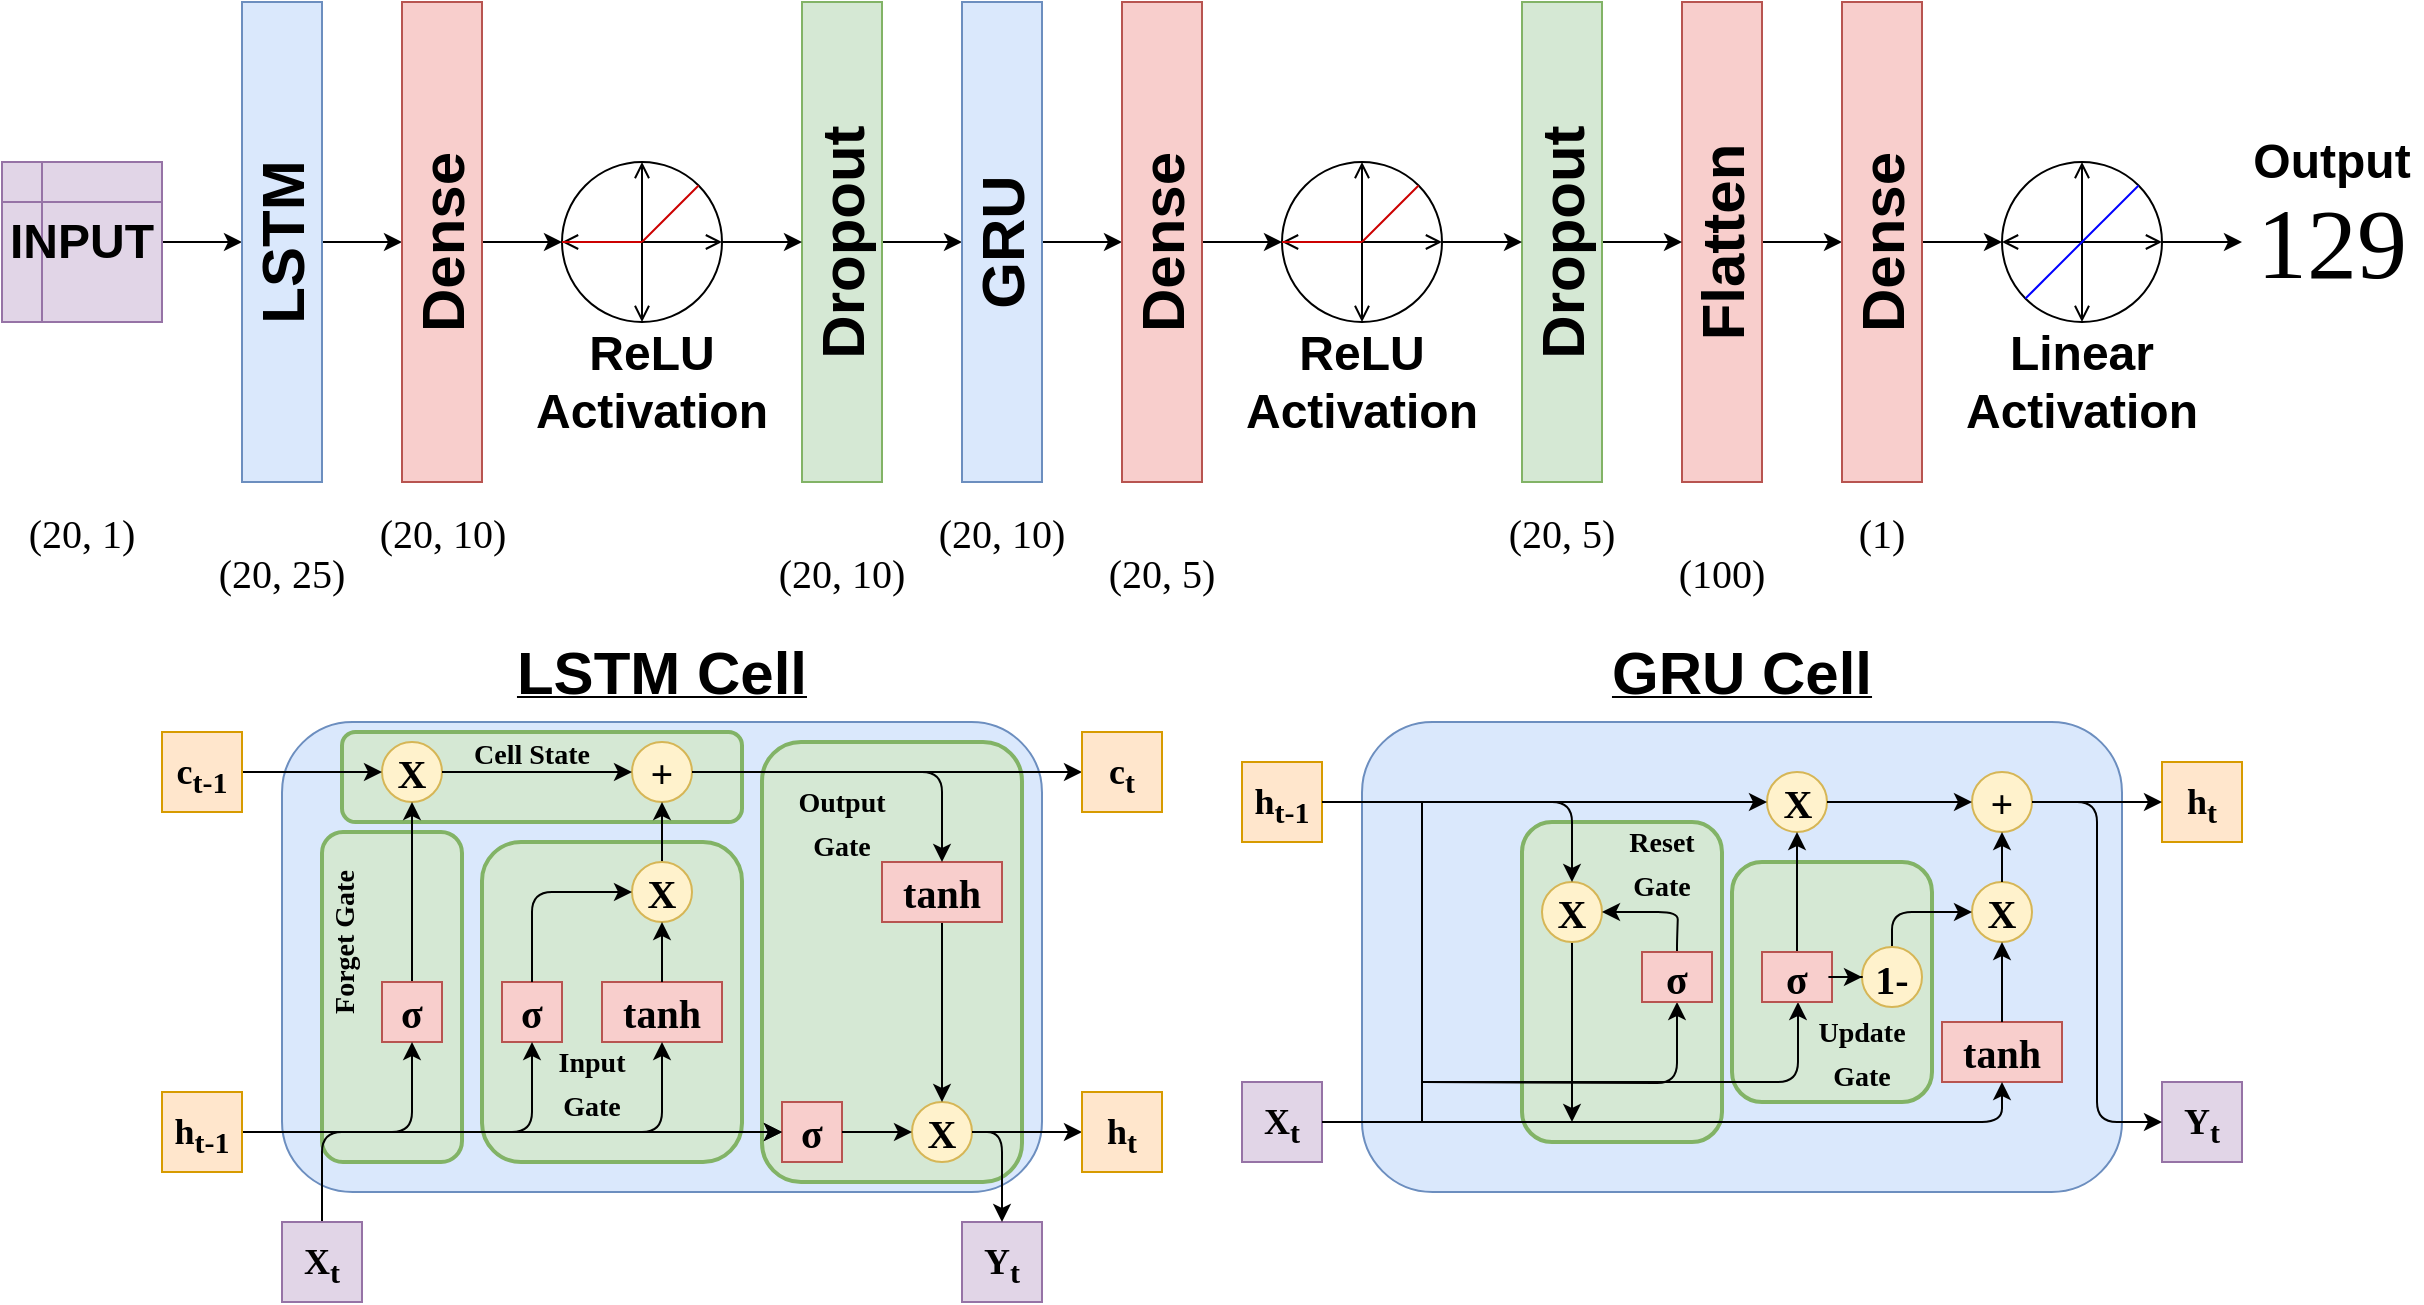 <mxfile version="16.1.2" type="device"><diagram id="tV6tKjA-T-emc5aN9UP8" name="Page-1"><mxGraphModel dx="1455" dy="1034" grid="1" gridSize="10" guides="1" tooltips="1" connect="1" arrows="1" fold="1" page="1" pageScale="1" pageWidth="850" pageHeight="1100" math="0" shadow="0"><root><mxCell id="0"/><mxCell id="1" parent="0"/><mxCell id="MRrIlFEwWlFgGDTNwvTw-53" style="edgeStyle=orthogonalEdgeStyle;rounded=0;orthogonalLoop=1;jettySize=auto;html=1;entryX=0.5;entryY=0;entryDx=0;entryDy=0;fontSize=30;startArrow=none;startFill=0;endArrow=classic;endFill=1;strokeColor=#000000;strokeWidth=1;" edge="1" parent="1" source="MRrIlFEwWlFgGDTNwvTw-1" target="MRrIlFEwWlFgGDTNwvTw-3"><mxGeometry relative="1" as="geometry"/></mxCell><mxCell id="MRrIlFEwWlFgGDTNwvTw-1" value="&lt;font style=&quot;font-size: 24px&quot;&gt;&lt;b&gt;INPUT&lt;/b&gt;&lt;br&gt;&lt;/font&gt;" style="shape=internalStorage;whiteSpace=wrap;html=1;backgroundOutline=1;fillColor=#e1d5e7;strokeColor=#9673a6;" vertex="1" parent="1"><mxGeometry x="40" y="200" width="80" height="80" as="geometry"/></mxCell><mxCell id="MRrIlFEwWlFgGDTNwvTw-33" style="edgeStyle=orthogonalEdgeStyle;rounded=0;orthogonalLoop=1;jettySize=auto;html=1;entryX=0.5;entryY=0;entryDx=0;entryDy=0;fontSize=30;startArrow=none;startFill=0;endArrow=classic;endFill=1;strokeColor=#000000;strokeWidth=1;" edge="1" parent="1" source="MRrIlFEwWlFgGDTNwvTw-3" target="MRrIlFEwWlFgGDTNwvTw-4"><mxGeometry relative="1" as="geometry"/></mxCell><mxCell id="MRrIlFEwWlFgGDTNwvTw-3" value="&lt;b&gt;&lt;font style=&quot;font-size: 30px&quot;&gt;LSTM&lt;/font&gt;&lt;/b&gt;" style="rounded=0;whiteSpace=wrap;html=1;rotation=-90;fillColor=#dae8fc;strokeColor=#6c8ebf;" vertex="1" parent="1"><mxGeometry x="60" y="220" width="240" height="40" as="geometry"/></mxCell><mxCell id="MRrIlFEwWlFgGDTNwvTw-32" style="edgeStyle=orthogonalEdgeStyle;rounded=0;orthogonalLoop=1;jettySize=auto;html=1;fontSize=30;startArrow=none;startFill=0;endArrow=classic;endFill=1;strokeColor=#000000;strokeWidth=1;" edge="1" parent="1" source="MRrIlFEwWlFgGDTNwvTw-4"><mxGeometry relative="1" as="geometry"><mxPoint x="320" y="240" as="targetPoint"/></mxGeometry></mxCell><mxCell id="MRrIlFEwWlFgGDTNwvTw-4" value="&lt;b&gt;&lt;font style=&quot;font-size: 30px&quot;&gt;Dense&lt;/font&gt;&lt;/b&gt;" style="rounded=0;whiteSpace=wrap;html=1;rotation=-90;fillColor=#f8cecc;strokeColor=#b85450;" vertex="1" parent="1"><mxGeometry x="140" y="220" width="240" height="40" as="geometry"/></mxCell><mxCell id="MRrIlFEwWlFgGDTNwvTw-37" style="edgeStyle=orthogonalEdgeStyle;rounded=0;orthogonalLoop=1;jettySize=auto;html=1;entryX=0.5;entryY=0;entryDx=0;entryDy=0;fontSize=30;startArrow=none;startFill=0;endArrow=classic;endFill=1;strokeColor=#000000;strokeWidth=1;" edge="1" parent="1" source="MRrIlFEwWlFgGDTNwvTw-5" target="MRrIlFEwWlFgGDTNwvTw-6"><mxGeometry relative="1" as="geometry"/></mxCell><mxCell id="MRrIlFEwWlFgGDTNwvTw-5" value="&lt;b&gt;&lt;font style=&quot;font-size: 30px&quot;&gt;Dropout&lt;/font&gt;&lt;/b&gt;" style="rounded=0;whiteSpace=wrap;html=1;rotation=-90;fillColor=#d5e8d4;strokeColor=#82b366;" vertex="1" parent="1"><mxGeometry x="340" y="220" width="240" height="40" as="geometry"/></mxCell><mxCell id="MRrIlFEwWlFgGDTNwvTw-38" style="edgeStyle=orthogonalEdgeStyle;rounded=0;orthogonalLoop=1;jettySize=auto;html=1;entryX=0.5;entryY=0;entryDx=0;entryDy=0;fontSize=30;startArrow=none;startFill=0;endArrow=classic;endFill=1;strokeColor=#000000;strokeWidth=1;" edge="1" parent="1" source="MRrIlFEwWlFgGDTNwvTw-6" target="MRrIlFEwWlFgGDTNwvTw-7"><mxGeometry relative="1" as="geometry"/></mxCell><mxCell id="MRrIlFEwWlFgGDTNwvTw-6" value="&lt;b&gt;&lt;font style=&quot;font-size: 30px&quot;&gt;GRU&lt;/font&gt;&lt;/b&gt;" style="rounded=0;whiteSpace=wrap;html=1;rotation=-90;fillColor=#dae8fc;strokeColor=#6c8ebf;" vertex="1" parent="1"><mxGeometry x="420" y="220" width="240" height="40" as="geometry"/></mxCell><mxCell id="MRrIlFEwWlFgGDTNwvTw-46" style="edgeStyle=orthogonalEdgeStyle;rounded=0;orthogonalLoop=1;jettySize=auto;html=1;fontSize=30;startArrow=none;startFill=0;endArrow=classic;endFill=1;strokeColor=#000000;strokeWidth=1;" edge="1" parent="1" source="MRrIlFEwWlFgGDTNwvTw-7"><mxGeometry relative="1" as="geometry"><mxPoint x="680" y="240" as="targetPoint"/></mxGeometry></mxCell><mxCell id="MRrIlFEwWlFgGDTNwvTw-7" value="&lt;b&gt;&lt;font style=&quot;font-size: 30px&quot;&gt;Dense&lt;/font&gt;&lt;/b&gt;" style="rounded=0;whiteSpace=wrap;html=1;rotation=-90;fillColor=#f8cecc;strokeColor=#b85450;" vertex="1" parent="1"><mxGeometry x="500" y="220" width="240" height="40" as="geometry"/></mxCell><mxCell id="MRrIlFEwWlFgGDTNwvTw-50" style="edgeStyle=orthogonalEdgeStyle;rounded=0;orthogonalLoop=1;jettySize=auto;html=1;entryX=0.5;entryY=0;entryDx=0;entryDy=0;fontSize=30;startArrow=none;startFill=0;endArrow=classic;endFill=1;strokeColor=#000000;strokeWidth=1;" edge="1" parent="1" source="MRrIlFEwWlFgGDTNwvTw-8" target="MRrIlFEwWlFgGDTNwvTw-9"><mxGeometry relative="1" as="geometry"/></mxCell><mxCell id="MRrIlFEwWlFgGDTNwvTw-8" value="&lt;b&gt;&lt;font style=&quot;font-size: 30px&quot;&gt;Flatten&lt;/font&gt;&lt;/b&gt;" style="rounded=0;whiteSpace=wrap;html=1;rotation=-90;fillColor=#f8cecc;strokeColor=#b85450;" vertex="1" parent="1"><mxGeometry x="780" y="220" width="240" height="40" as="geometry"/></mxCell><mxCell id="MRrIlFEwWlFgGDTNwvTw-54" style="edgeStyle=orthogonalEdgeStyle;rounded=0;orthogonalLoop=1;jettySize=auto;html=1;fontSize=30;startArrow=none;startFill=0;endArrow=classic;endFill=1;strokeColor=#000000;strokeWidth=1;" edge="1" parent="1" source="MRrIlFEwWlFgGDTNwvTw-9"><mxGeometry relative="1" as="geometry"><mxPoint x="1040" y="240" as="targetPoint"/></mxGeometry></mxCell><mxCell id="MRrIlFEwWlFgGDTNwvTw-9" value="&lt;b&gt;&lt;font style=&quot;font-size: 30px&quot;&gt;Dense&lt;/font&gt;&lt;/b&gt;" style="rounded=0;whiteSpace=wrap;html=1;rotation=-90;fillColor=#f8cecc;strokeColor=#b85450;" vertex="1" parent="1"><mxGeometry x="860" y="220" width="240" height="40" as="geometry"/></mxCell><mxCell id="MRrIlFEwWlFgGDTNwvTw-49" style="edgeStyle=orthogonalEdgeStyle;rounded=0;orthogonalLoop=1;jettySize=auto;html=1;entryX=0.5;entryY=0;entryDx=0;entryDy=0;fontSize=30;startArrow=none;startFill=0;endArrow=classic;endFill=1;strokeColor=#000000;strokeWidth=1;" edge="1" parent="1" source="MRrIlFEwWlFgGDTNwvTw-10" target="MRrIlFEwWlFgGDTNwvTw-8"><mxGeometry relative="1" as="geometry"/></mxCell><mxCell id="MRrIlFEwWlFgGDTNwvTw-10" value="&lt;b&gt;&lt;font style=&quot;font-size: 30px&quot;&gt;Dropout&lt;/font&gt;&lt;/b&gt;" style="rounded=0;whiteSpace=wrap;html=1;rotation=-90;fillColor=#d5e8d4;strokeColor=#82b366;" vertex="1" parent="1"><mxGeometry x="700" y="220" width="240" height="40" as="geometry"/></mxCell><mxCell id="MRrIlFEwWlFgGDTNwvTw-28" value="&lt;b style=&quot;font-size: 24px&quot;&gt;Linear&lt;br&gt;Activation&lt;br&gt;&lt;/b&gt;" style="text;html=1;strokeColor=none;fillColor=none;align=center;verticalAlign=middle;whiteSpace=wrap;rounded=0;" vertex="1" parent="1"><mxGeometry x="1020" y="280" width="120" height="60" as="geometry"/></mxCell><mxCell id="MRrIlFEwWlFgGDTNwvTw-29" value="" style="group" vertex="1" connectable="0" parent="1"><mxGeometry x="320" y="200" width="80" height="80" as="geometry"/></mxCell><mxCell id="MRrIlFEwWlFgGDTNwvTw-18" value="" style="ellipse;whiteSpace=wrap;html=1;aspect=fixed;" vertex="1" parent="MRrIlFEwWlFgGDTNwvTw-29"><mxGeometry width="80" height="80" as="geometry"/></mxCell><mxCell id="MRrIlFEwWlFgGDTNwvTw-15" value="" style="endArrow=open;startArrow=open;html=1;rounded=0;strokeWidth=1;endFill=0;startFill=0;" edge="1" parent="MRrIlFEwWlFgGDTNwvTw-29"><mxGeometry width="50" height="50" relative="1" as="geometry"><mxPoint y="40" as="sourcePoint"/><mxPoint x="80" y="40" as="targetPoint"/><Array as="points"><mxPoint x="40" y="40"/></Array></mxGeometry></mxCell><mxCell id="MRrIlFEwWlFgGDTNwvTw-17" value="" style="endArrow=open;startArrow=open;html=1;rounded=0;strokeWidth=1;startFill=0;endFill=0;" edge="1" parent="MRrIlFEwWlFgGDTNwvTw-29"><mxGeometry width="50" height="50" relative="1" as="geometry"><mxPoint x="40" as="sourcePoint"/><mxPoint x="40" y="80" as="targetPoint"/><Array as="points"/></mxGeometry></mxCell><mxCell id="MRrIlFEwWlFgGDTNwvTw-20" value="" style="endArrow=none;html=1;rounded=0;strokeWidth=1;strokeColor=#CC0000;" edge="1" parent="MRrIlFEwWlFgGDTNwvTw-29"><mxGeometry width="50" height="50" relative="1" as="geometry"><mxPoint x="40" y="40" as="sourcePoint"/><mxPoint y="40" as="targetPoint"/></mxGeometry></mxCell><mxCell id="MRrIlFEwWlFgGDTNwvTw-21" value="" style="endArrow=none;html=1;rounded=0;strokeWidth=1;entryX=1;entryY=0;entryDx=0;entryDy=0;strokeColor=#CC0000;" edge="1" parent="MRrIlFEwWlFgGDTNwvTw-29" target="MRrIlFEwWlFgGDTNwvTw-18"><mxGeometry width="50" height="50" relative="1" as="geometry"><mxPoint x="40" y="40" as="sourcePoint"/><mxPoint x="60" y="20" as="targetPoint"/></mxGeometry></mxCell><mxCell id="MRrIlFEwWlFgGDTNwvTw-30" value="" style="group" vertex="1" connectable="0" parent="1"><mxGeometry x="1040" y="200" width="80" height="80" as="geometry"/></mxCell><mxCell id="MRrIlFEwWlFgGDTNwvTw-23" value="" style="ellipse;whiteSpace=wrap;html=1;aspect=fixed;" vertex="1" parent="MRrIlFEwWlFgGDTNwvTw-30"><mxGeometry width="80" height="80" as="geometry"/></mxCell><mxCell id="MRrIlFEwWlFgGDTNwvTw-24" value="" style="endArrow=open;startArrow=open;html=1;rounded=0;strokeWidth=1;endFill=0;startFill=0;" edge="1" parent="MRrIlFEwWlFgGDTNwvTw-30"><mxGeometry width="50" height="50" relative="1" as="geometry"><mxPoint y="40" as="sourcePoint"/><mxPoint x="80" y="40" as="targetPoint"/><Array as="points"><mxPoint x="40" y="40"/></Array></mxGeometry></mxCell><mxCell id="MRrIlFEwWlFgGDTNwvTw-25" value="" style="endArrow=open;startArrow=open;html=1;rounded=0;strokeWidth=1;startFill=0;endFill=0;" edge="1" parent="MRrIlFEwWlFgGDTNwvTw-30"><mxGeometry width="50" height="50" relative="1" as="geometry"><mxPoint x="40" as="sourcePoint"/><mxPoint x="40" y="80" as="targetPoint"/><Array as="points"/></mxGeometry></mxCell><mxCell id="MRrIlFEwWlFgGDTNwvTw-27" value="" style="endArrow=none;html=1;rounded=0;strokeWidth=1;entryX=1;entryY=0;entryDx=0;entryDy=0;strokeColor=#0000FF;exitX=0;exitY=1;exitDx=0;exitDy=0;" edge="1" parent="MRrIlFEwWlFgGDTNwvTw-30" target="MRrIlFEwWlFgGDTNwvTw-23" source="MRrIlFEwWlFgGDTNwvTw-23"><mxGeometry width="50" height="50" relative="1" as="geometry"><mxPoint x="40" y="40" as="sourcePoint"/><mxPoint x="60" y="20" as="targetPoint"/></mxGeometry></mxCell><mxCell id="MRrIlFEwWlFgGDTNwvTw-36" style="edgeStyle=orthogonalEdgeStyle;rounded=0;orthogonalLoop=1;jettySize=auto;html=1;entryX=0.5;entryY=0;entryDx=0;entryDy=0;fontSize=30;startArrow=none;startFill=0;endArrow=classic;endFill=1;strokeColor=#000000;strokeWidth=1;" edge="1" parent="1" source="MRrIlFEwWlFgGDTNwvTw-18" target="MRrIlFEwWlFgGDTNwvTw-5"><mxGeometry relative="1" as="geometry"/></mxCell><mxCell id="MRrIlFEwWlFgGDTNwvTw-40" value="" style="group" vertex="1" connectable="0" parent="1"><mxGeometry x="680" y="200" width="80" height="80" as="geometry"/></mxCell><mxCell id="MRrIlFEwWlFgGDTNwvTw-41" value="" style="ellipse;whiteSpace=wrap;html=1;aspect=fixed;" vertex="1" parent="MRrIlFEwWlFgGDTNwvTw-40"><mxGeometry width="80" height="80" as="geometry"/></mxCell><mxCell id="MRrIlFEwWlFgGDTNwvTw-42" value="" style="endArrow=open;startArrow=open;html=1;rounded=0;strokeWidth=1;endFill=0;startFill=0;" edge="1" parent="MRrIlFEwWlFgGDTNwvTw-40"><mxGeometry width="50" height="50" relative="1" as="geometry"><mxPoint y="40" as="sourcePoint"/><mxPoint x="80" y="40" as="targetPoint"/><Array as="points"><mxPoint x="40" y="40"/></Array></mxGeometry></mxCell><mxCell id="MRrIlFEwWlFgGDTNwvTw-43" value="" style="endArrow=open;startArrow=open;html=1;rounded=0;strokeWidth=1;startFill=0;endFill=0;" edge="1" parent="MRrIlFEwWlFgGDTNwvTw-40"><mxGeometry width="50" height="50" relative="1" as="geometry"><mxPoint x="40" as="sourcePoint"/><mxPoint x="40" y="80" as="targetPoint"/><Array as="points"/></mxGeometry></mxCell><mxCell id="MRrIlFEwWlFgGDTNwvTw-44" value="" style="endArrow=none;html=1;rounded=0;strokeWidth=1;strokeColor=#CC0000;" edge="1" parent="MRrIlFEwWlFgGDTNwvTw-40"><mxGeometry width="50" height="50" relative="1" as="geometry"><mxPoint x="40" y="40" as="sourcePoint"/><mxPoint y="40" as="targetPoint"/></mxGeometry></mxCell><mxCell id="MRrIlFEwWlFgGDTNwvTw-45" value="" style="endArrow=none;html=1;rounded=0;strokeWidth=1;entryX=1;entryY=0;entryDx=0;entryDy=0;strokeColor=#CC0000;" edge="1" parent="MRrIlFEwWlFgGDTNwvTw-40" target="MRrIlFEwWlFgGDTNwvTw-41"><mxGeometry width="50" height="50" relative="1" as="geometry"><mxPoint x="40" y="40" as="sourcePoint"/><mxPoint x="60" y="20" as="targetPoint"/></mxGeometry></mxCell><mxCell id="MRrIlFEwWlFgGDTNwvTw-47" style="edgeStyle=orthogonalEdgeStyle;rounded=0;orthogonalLoop=1;jettySize=auto;html=1;entryX=0.5;entryY=0;entryDx=0;entryDy=0;fontSize=30;startArrow=none;startFill=0;endArrow=classic;endFill=1;strokeColor=#000000;strokeWidth=1;" edge="1" parent="1" source="MRrIlFEwWlFgGDTNwvTw-41" target="MRrIlFEwWlFgGDTNwvTw-10"><mxGeometry relative="1" as="geometry"/></mxCell><mxCell id="MRrIlFEwWlFgGDTNwvTw-56" value="&lt;font style=&quot;font-size: 50px&quot; face=&quot;Verdana&quot;&gt;129&lt;/font&gt;" style="text;html=1;strokeColor=none;fillColor=none;align=center;verticalAlign=middle;whiteSpace=wrap;rounded=0;fontSize=30;" vertex="1" parent="1"><mxGeometry x="1160" y="217.5" width="90" height="45" as="geometry"/></mxCell><mxCell id="MRrIlFEwWlFgGDTNwvTw-57" style="edgeStyle=orthogonalEdgeStyle;rounded=0;orthogonalLoop=1;jettySize=auto;html=1;fontSize=30;startArrow=none;startFill=0;endArrow=classic;endFill=1;strokeColor=#000000;strokeWidth=1;" edge="1" parent="1" source="MRrIlFEwWlFgGDTNwvTw-23" target="MRrIlFEwWlFgGDTNwvTw-56"><mxGeometry relative="1" as="geometry"/></mxCell><mxCell id="MRrIlFEwWlFgGDTNwvTw-58" value="&lt;b style=&quot;font-size: 24px&quot;&gt;ReLU&lt;br&gt;Activation&lt;br&gt;&lt;/b&gt;" style="text;html=1;strokeColor=none;fillColor=none;align=center;verticalAlign=middle;whiteSpace=wrap;rounded=0;" vertex="1" parent="1"><mxGeometry x="660" y="280" width="120" height="60" as="geometry"/></mxCell><mxCell id="MRrIlFEwWlFgGDTNwvTw-59" value="&lt;b style=&quot;font-size: 24px&quot;&gt;ReLU&lt;br&gt;Activation&lt;br&gt;&lt;/b&gt;" style="text;html=1;strokeColor=none;fillColor=none;align=center;verticalAlign=middle;whiteSpace=wrap;rounded=0;" vertex="1" parent="1"><mxGeometry x="305" y="280" width="120" height="60" as="geometry"/></mxCell><mxCell id="MRrIlFEwWlFgGDTNwvTw-60" value="&lt;b style=&quot;font-size: 24px&quot;&gt;Output&lt;br&gt;&lt;/b&gt;" style="text;html=1;strokeColor=none;fillColor=none;align=center;verticalAlign=middle;whiteSpace=wrap;rounded=0;" vertex="1" parent="1"><mxGeometry x="1160" y="180" width="90" height="40" as="geometry"/></mxCell><mxCell id="MRrIlFEwWlFgGDTNwvTw-64" value="(20, 1)" style="text;html=1;strokeColor=none;fillColor=none;align=center;verticalAlign=middle;whiteSpace=wrap;rounded=0;fontFamily=Verdana;fontSize=20;" vertex="1" parent="1"><mxGeometry x="40" y="370" width="80" height="30" as="geometry"/></mxCell><mxCell id="MRrIlFEwWlFgGDTNwvTw-65" value="(20, 25)" style="text;html=1;strokeColor=none;fillColor=none;align=center;verticalAlign=middle;whiteSpace=wrap;rounded=0;fontFamily=Verdana;fontSize=20;" vertex="1" parent="1"><mxGeometry x="135" y="390" width="90" height="30" as="geometry"/></mxCell><mxCell id="MRrIlFEwWlFgGDTNwvTw-66" value="(20, 10)" style="text;html=1;strokeColor=none;fillColor=none;align=center;verticalAlign=middle;whiteSpace=wrap;rounded=0;fontFamily=Verdana;fontSize=20;" vertex="1" parent="1"><mxGeometry x="212.5" y="370" width="95" height="30" as="geometry"/></mxCell><mxCell id="MRrIlFEwWlFgGDTNwvTw-67" value="(20, 10)" style="text;html=1;strokeColor=none;fillColor=none;align=center;verticalAlign=middle;whiteSpace=wrap;rounded=0;fontFamily=Verdana;fontSize=20;" vertex="1" parent="1"><mxGeometry x="415" y="390" width="90" height="30" as="geometry"/></mxCell><mxCell id="MRrIlFEwWlFgGDTNwvTw-68" value="(20, 10)" style="text;html=1;strokeColor=none;fillColor=none;align=center;verticalAlign=middle;whiteSpace=wrap;rounded=0;fontFamily=Verdana;fontSize=20;" vertex="1" parent="1"><mxGeometry x="495" y="370" width="90" height="30" as="geometry"/></mxCell><mxCell id="MRrIlFEwWlFgGDTNwvTw-69" value="(20, 5)" style="text;html=1;strokeColor=none;fillColor=none;align=center;verticalAlign=middle;whiteSpace=wrap;rounded=0;fontFamily=Verdana;fontSize=20;" vertex="1" parent="1"><mxGeometry x="575" y="390" width="90" height="30" as="geometry"/></mxCell><mxCell id="MRrIlFEwWlFgGDTNwvTw-70" value="(20, 5)" style="text;html=1;strokeColor=none;fillColor=none;align=center;verticalAlign=middle;whiteSpace=wrap;rounded=0;fontFamily=Verdana;fontSize=20;" vertex="1" parent="1"><mxGeometry x="775" y="370" width="90" height="30" as="geometry"/></mxCell><mxCell id="MRrIlFEwWlFgGDTNwvTw-71" value="(100)" style="text;html=1;strokeColor=none;fillColor=none;align=center;verticalAlign=middle;whiteSpace=wrap;rounded=0;fontFamily=Verdana;fontSize=20;" vertex="1" parent="1"><mxGeometry x="855" y="390" width="90" height="30" as="geometry"/></mxCell><mxCell id="MRrIlFEwWlFgGDTNwvTw-72" value="(1)" style="text;html=1;strokeColor=none;fillColor=none;align=center;verticalAlign=middle;whiteSpace=wrap;rounded=0;fontFamily=Verdana;fontSize=20;" vertex="1" parent="1"><mxGeometry x="935" y="370" width="90" height="30" as="geometry"/></mxCell><mxCell id="MRrIlFEwWlFgGDTNwvTw-233" value="" style="group" vertex="1" connectable="0" parent="1"><mxGeometry x="120" y="440" width="500" height="330" as="geometry"/></mxCell><mxCell id="MRrIlFEwWlFgGDTNwvTw-116" value="&lt;b style=&quot;font-family: &amp;#34;helvetica&amp;#34; ; font-size: 12px&quot;&gt;&lt;font style=&quot;font-size: 30px&quot;&gt;LSTM Cell&lt;/font&gt;&lt;/b&gt;" style="text;html=1;strokeColor=none;fillColor=none;align=center;verticalAlign=middle;whiteSpace=wrap;rounded=0;labelBackgroundColor=none;fontFamily=Verdana;fontSize=18;fontColor=#000000;fontStyle=4" vertex="1" parent="MRrIlFEwWlFgGDTNwvTw-233"><mxGeometry width="500" height="30" as="geometry"/></mxCell><mxCell id="MRrIlFEwWlFgGDTNwvTw-232" value="" style="group" vertex="1" connectable="0" parent="MRrIlFEwWlFgGDTNwvTw-233"><mxGeometry y="40" width="500" height="290" as="geometry"/></mxCell><mxCell id="MRrIlFEwWlFgGDTNwvTw-117" value="" style="group" vertex="1" connectable="0" parent="MRrIlFEwWlFgGDTNwvTw-232"><mxGeometry width="480" height="290" as="geometry"/></mxCell><mxCell id="MRrIlFEwWlFgGDTNwvTw-100" value="" style="rounded=1;whiteSpace=wrap;html=1;labelBackgroundColor=none;fontFamily=Verdana;fontSize=18;fillColor=#dae8fc;strokeColor=#6c8ebf;" vertex="1" parent="MRrIlFEwWlFgGDTNwvTw-117"><mxGeometry x="60" width="380" height="235" as="geometry"/></mxCell><mxCell id="MRrIlFEwWlFgGDTNwvTw-118" value="&lt;span style=&quot;color: rgba(0 , 0 , 0 , 0) ; font-family: monospace ; font-size: 0px&quot;&gt;%3CmxGraphModel%3E%3Croot%3E%3CmxCell%20id%3D%220%22%2F%3E%3CmxCell%20id%3D%221%22%20parent%3D%220%22%2F%3E%3CmxCell%20id%3D%222%22%20value%3D%22%22%20style%3D%22group%22%20vertex%3D%221%22%20connectable%3D%220%22%20parent%3D%221%22%3E%3CmxGeometry%20x%3D%2280%22%20y%3D%22540%22%20width%3D%22480%22%20height%3D%22290%22%20as%3D%22geometry%22%2F%3E%3C%2FmxCell%3E%3CmxCell%20id%3D%223%22%20value%3D%22%22%20style%3D%22rounded%3D1%3BwhiteSpace%3Dwrap%3Bhtml%3D1%3BlabelBackgroundColor%3Dnone%3BfontFamily%3DVerdana%3BfontSize%3D18%3BfillColor%3D%23dae8fc%3BstrokeColor%3D%236c8ebf%3B%22%20vertex%3D%221%22%20parent%3D%222%22%3E%3CmxGeometry%20x%3D%2260%22%20width%3D%22360%22%20height%3D%22235%22%20as%3D%22geometry%22%2F%3E%3C%2FmxCell%3E%3CmxCell%20id%3D%224%22%20value%3D%22%26lt%3Bb%26gt%3BX%26lt%3B%2Fb%26gt%3B%22%20style%3D%22ellipse%3BwhiteSpace%3Dwrap%3Bhtml%3D1%3Baspect%3Dfixed%3BfontFamily%3DVerdana%3BfontSize%3D20%3BfillColor%3D%23fff2cc%3BstrokeColor%3D%23d6b656%3B%22%20vertex%3D%221%22%20parent%3D%222%22%3E%3CmxGeometry%20x%3D%22110%22%20y%3D%2210%22%20width%3D%2230%22%20height%3D%2230%22%20as%3D%22geometry%22%2F%3E%3C%2FmxCell%3E%3CmxCell%20id%3D%225%22%20style%3D%22edgeStyle%3DorthogonalEdgeStyle%3Brounded%3D1%3BorthogonalLoop%3D1%3BjettySize%3Dauto%3Bhtml%3D1%3BfontFamily%3DVerdana%3BfontSize%3D18%3BfontColor%3D%23000000%3BstartArrow%3Dnone%3BstartFill%3D0%3BendArrow%3Dclassic%3BendFill%3D1%3BstrokeColor%3D%23000000%3BstrokeWidth%3D1%3B%22%20edge%3D%221%22%20parent%3D%222%22%20source%3D%226%22%3E%3CmxGeometry%20relative%3D%221%22%20as%3D%22geometry%22%3E%3CmxPoint%20x%3D%22440%22%20y%3D%2225%22%20as%3D%22targetPoint%22%2F%3E%3C%2FmxGeometry%3E%3C%2FmxCell%3E%3CmxCell%20id%3D%226%22%20value%3D%22%26lt%3Bb%26gt%3B%2B%26lt%3B%2Fb%26gt%3B%22%20style%3D%22ellipse%3BwhiteSpace%3Dwrap%3Bhtml%3D1%3Baspect%3Dfixed%3BfontFamily%3DVerdana%3BfontSize%3D20%3BfillColor%3D%23fff2cc%3BstrokeColor%3D%23d6b656%3B%22%20vertex%3D%221%22%20parent%3D%222%22%3E%3CmxGeometry%20x%3D%22225%22%20y%3D%2210%22%20width%3D%2230%22%20height%3D%2230%22%20as%3D%22geometry%22%2F%3E%3C%2FmxCell%3E%3CmxCell%20id%3D%227%22%20style%3D%22edgeStyle%3DorthogonalEdgeStyle%3Brounded%3D0%3BorthogonalLoop%3D1%3BjettySize%3Dauto%3Bhtml%3D1%3BentryX%3D0%3BentryY%3D0.5%3BentryDx%3D0%3BentryDy%3D0%3BfontFamily%3DVerdana%3BfontSize%3D20%3BstartArrow%3Dnone%3BstartFill%3D0%3BendArrow%3Dclassic%3BendFill%3D1%3BstrokeColor%3D%23000000%3BstrokeWidth%3D1%3B%22%20edge%3D%221%22%20parent%3D%222%22%20source%3D%224%22%20target%3D%226%22%3E%3CmxGeometry%20relative%3D%221%22%20as%3D%22geometry%22%2F%3E%3C%2FmxCell%3E%3CmxCell%20id%3D%228%22%20style%3D%22edgeStyle%3DorthogonalEdgeStyle%3Brounded%3D0%3BorthogonalLoop%3D1%3BjettySize%3Dauto%3Bhtml%3D1%3BentryX%3D0.5%3BentryY%3D1%3BentryDx%3D0%3BentryDy%3D0%3BfontFamily%3DVerdana%3BfontSize%3D20%3BfontColor%3D%23000000%3BstartArrow%3Dnone%3BstartFill%3D0%3BendArrow%3Dclassic%3BendFill%3D1%3BstrokeColor%3D%23000000%3BstrokeWidth%3D1%3B%22%20edge%3D%221%22%20parent%3D%222%22%20source%3D%229%22%20target%3D%224%22%3E%3CmxGeometry%20relative%3D%221%22%20as%3D%22geometry%22%2F%3E%3C%2FmxCell%3E%3CmxCell%20id%3D%229%22%20value%3D%22%26lt%3Bb%20style%3D%26quot%3Btext-align%3A%20left%26quot%3B%26gt%3B%CF%83%26lt%3B%2Fb%26gt%3B%22%20style%3D%22rounded%3D0%3BwhiteSpace%3Dwrap%3Bhtml%3D1%3BlabelBackgroundColor%3Dnone%3BfontFamily%3DVerdana%3BfontSize%3D20%3BfillColor%3D%23f8cecc%3BstrokeColor%3D%23b85450%3B%22%20vertex%3D%221%22%20parent%3D%222%22%3E%3CmxGeometry%20x%3D%22110%22%20y%3D%22130%22%20width%3D%2230%22%20height%3D%2230%22%20as%3D%22geometry%22%2F%3E%3C%2FmxCell%3E%3CmxCell%20id%3D%2210%22%20value%3D%22%26lt%3Bb%20style%3D%26quot%3Btext-align%3A%20left%26quot%3B%26gt%3B%CF%83%26lt%3B%2Fb%26gt%3B%22%20style%3D%22rounded%3D0%3BwhiteSpace%3Dwrap%3Bhtml%3D1%3BlabelBackgroundColor%3Dnone%3BfontFamily%3DVerdana%3BfontSize%3D20%3BfillColor%3D%23f8cecc%3BstrokeColor%3D%23b85450%3B%22%20vertex%3D%221%22%20parent%3D%222%22%3E%3CmxGeometry%20x%3D%22160%22%20y%3D%22130%22%20width%3D%2230%22%20height%3D%2230%22%20as%3D%22geometry%22%2F%3E%3C%2FmxCell%3E%3CmxCell%20id%3D%2211%22%20value%3D%22%26lt%3Bb%20style%3D%26quot%3Btext-align%3A%20left%26quot%3B%26gt%3Btanh%26lt%3B%2Fb%26gt%3B%22%20style%3D%22rounded%3D0%3BwhiteSpace%3Dwrap%3Bhtml%3D1%3BlabelBackgroundColor%3Dnone%3BfontFamily%3DVerdana%3BfontSize%3D20%3BfillColor%3D%23f8cecc%3BstrokeColor%3D%23b85450%3B%22%20vertex%3D%221%22%20parent%3D%222%22%3E%3CmxGeometry%20x%3D%22210%22%20y%3D%22130%22%20width%3D%2260%22%20height%3D%2230%22%20as%3D%22geometry%22%2F%3E%3C%2FmxCell%3E%3CmxCell%20id%3D%2212%22%20style%3D%22edgeStyle%3DorthogonalEdgeStyle%3Brounded%3D0%3BorthogonalLoop%3D1%3BjettySize%3Dauto%3Bhtml%3D1%3BentryX%3D0.5%3BentryY%3D1%3BentryDx%3D0%3BentryDy%3D0%3BfontFamily%3DVerdana%3BfontSize%3D20%3BfontColor%3D%23000000%3BstartArrow%3Dnone%3BstartFill%3D0%3BendArrow%3Dclassic%3BendFill%3D1%3BstrokeColor%3D%23000000%3BstrokeWidth%3D1%3B%22%20edge%3D%221%22%20parent%3D%222%22%20source%3D%2213%22%20target%3D%226%22%3E%3CmxGeometry%20relative%3D%221%22%20as%3D%22geometry%22%2F%3E%3C%2FmxCell%3E%3CmxCell%20id%3D%2213%22%20value%3D%22%26lt%3Bb%26gt%3BX%26lt%3B%2Fb%26gt%3B%22%20style%3D%22ellipse%3BwhiteSpace%3Dwrap%3Bhtml%3D1%3Baspect%3Dfixed%3BfontFamily%3DVerdana%3BfontSize%3D20%3BfillColor%3D%23fff2cc%3BstrokeColor%3D%23d6b656%3B%22%20vertex%3D%221%22%20parent%3D%222%22%3E%3CmxGeometry%20x%3D%22225%22%20y%3D%2270%22%20width%3D%2230%22%20height%3D%2230%22%20as%3D%22geometry%22%2F%3E%3C%2FmxCell%3E%3CmxCell%20id%3D%2214%22%20style%3D%22edgeStyle%3DorthogonalEdgeStyle%3Brounded%3D1%3BorthogonalLoop%3D1%3BjettySize%3Dauto%3Bhtml%3D1%3BentryX%3D0%3BentryY%3D0.5%3BentryDx%3D0%3BentryDy%3D0%3BfontFamily%3DVerdana%3BfontSize%3D20%3BfontColor%3D%23000000%3BstartArrow%3Dnone%3BstartFill%3D0%3BendArrow%3Dclassic%3BendFill%3D1%3BstrokeColor%3D%23000000%3BstrokeWidth%3D1%3B%22%20edge%3D%221%22%20parent%3D%222%22%20source%3D%2210%22%20target%3D%2213%22%3E%3CmxGeometry%20relative%3D%221%22%20as%3D%22geometry%22%3E%3CArray%20as%3D%22points%22%3E%3CmxPoint%20x%3D%22175%22%20y%3D%2285%22%2F%3E%3C%2FArray%3E%3C%2FmxGeometry%3E%3C%2FmxCell%3E%3CmxCell%20id%3D%2215%22%20style%3D%22edgeStyle%3DorthogonalEdgeStyle%3Brounded%3D0%3BorthogonalLoop%3D1%3BjettySize%3Dauto%3Bhtml%3D1%3BentryX%3D0.5%3BentryY%3D1%3BentryDx%3D0%3BentryDy%3D0%3BfontFamily%3DVerdana%3BfontSize%3D20%3BfontColor%3D%23000000%3BstartArrow%3Dnone%3BstartFill%3D0%3BendArrow%3Dclassic%3BendFill%3D1%3BstrokeColor%3D%23000000%3BstrokeWidth%3D1%3B%22%20edge%3D%221%22%20parent%3D%222%22%20source%3D%2211%22%20target%3D%2213%22%3E%3CmxGeometry%20relative%3D%221%22%20as%3D%22geometry%22%2F%3E%3C%2FmxCell%3E%3CmxCell%20id%3D%2216%22%20value%3D%22%26lt%3Bb%20style%3D%26quot%3Btext-align%3A%20left%26quot%3B%26gt%3B%CF%83%26lt%3B%2Fb%26gt%3B%22%20style%3D%22rounded%3D0%3BwhiteSpace%3Dwrap%3Bhtml%3D1%3BlabelBackgroundColor%3Dnone%3BfontFamily%3DVerdana%3BfontSize%3D20%3BfillColor%3D%23f8cecc%3BstrokeColor%3D%23b85450%3B%22%20vertex%3D%221%22%20parent%3D%222%22%3E%3CmxGeometry%20x%3D%22290%22%20y%3D%22190%22%20width%3D%2230%22%20height%3D%2230%22%20as%3D%22geometry%22%2F%3E%3C%2FmxCell%3E%3CmxCell%20id%3D%2217%22%20style%3D%22edgeStyle%3DorthogonalEdgeStyle%3Brounded%3D1%3BorthogonalLoop%3D1%3BjettySize%3Dauto%3Bhtml%3D1%3BfontFamily%3DVerdana%3BfontSize%3D18%3BfontColor%3D%23000000%3BstartArrow%3Dnone%3BstartFill%3D0%3BendArrow%3Dclassic%3BendFill%3D1%3BstrokeColor%3D%23000000%3BstrokeWidth%3D1%3B%22%20edge%3D%221%22%20parent%3D%222%22%20source%3D%2218%22%3E%3CmxGeometry%20relative%3D%221%22%20as%3D%22geometry%22%3E%3CmxPoint%20x%3D%22440%22%20y%3D%22205%22%20as%3D%22targetPoint%22%2F%3E%3C%2FmxGeometry%3E%3C%2FmxCell%3E%3CmxCell%20id%3D%2218%22%20value%3D%22%26lt%3Bb%26gt%3BX%26lt%3B%2Fb%26gt%3B%22%20style%3D%22ellipse%3BwhiteSpace%3Dwrap%3Bhtml%3D1%3Baspect%3Dfixed%3BfontFamily%3DVerdana%3BfontSize%3D20%3BfillColor%3D%23fff2cc%3BstrokeColor%3D%23d6b656%3B%22%20vertex%3D%221%22%20parent%3D%222%22%3E%3CmxGeometry%20x%3D%22355%22%20y%3D%22190%22%20width%3D%2230%22%20height%3D%2230%22%20as%3D%22geometry%22%2F%3E%3C%2FmxCell%3E%3CmxCell%20id%3D%2219%22%20style%3D%22edgeStyle%3DorthogonalEdgeStyle%3Brounded%3D0%3BorthogonalLoop%3D1%3BjettySize%3Dauto%3Bhtml%3D1%3BfontFamily%3DVerdana%3BfontSize%3D20%3BfontColor%3D%23000000%3BstartArrow%3Dnone%3BstartFill%3D0%3BendArrow%3Dclassic%3BendFill%3D1%3BstrokeColor%3D%23000000%3BstrokeWidth%3D1%3B%22%20edge%3D%221%22%20parent%3D%222%22%20source%3D%2216%22%20target%3D%2218%22%3E%3CmxGeometry%20relative%3D%221%22%20as%3D%22geometry%22%2F%3E%3C%2FmxCell%3E%3CmxCell%20id%3D%2220%22%20style%3D%22edgeStyle%3DorthogonalEdgeStyle%3Brounded%3D0%3BorthogonalLoop%3D1%3BjettySize%3Dauto%3Bhtml%3D1%3BfontFamily%3DVerdana%3BfontSize%3D20%3BfontColor%3D%23000000%3BstartArrow%3Dnone%3BstartFill%3D0%3BendArrow%3Dclassic%3BendFill%3D1%3BstrokeColor%3D%23000000%3BstrokeWidth%3D1%3B%22%20edge%3D%221%22%20parent%3D%222%22%20source%3D%2221%22%20target%3D%2218%22%3E%3CmxGeometry%20relative%3D%221%22%20as%3D%22geometry%22%2F%3E%3C%2FmxCell%3E%3CmxCell%20id%3D%2221%22%20value%3D%22%26lt%3Bb%20style%3D%26quot%3Btext-align%3A%20left%26quot%3B%26gt%3Btanh%26lt%3B%2Fb%26gt%3B%22%20style%3D%22rounded%3D0%3BwhiteSpace%3Dwrap%3Bhtml%3D1%3BlabelBackgroundColor%3Dnone%3BfontFamily%3DVerdana%3BfontSize%3D20%3BfillColor%3D%23f8cecc%3BstrokeColor%3D%23b85450%3B%22%20vertex%3D%221%22%20parent%3D%222%22%3E%3CmxGeometry%20x%3D%22340%22%20y%3D%2270%22%20width%3D%2260%22%20height%3D%2230%22%20as%3D%22geometry%22%2F%3E%3C%2FmxCell%3E%3CmxCell%20id%3D%2222%22%20style%3D%22edgeStyle%3DorthogonalEdgeStyle%3Brounded%3D1%3BorthogonalLoop%3D1%3BjettySize%3Dauto%3Bhtml%3D1%3BentryX%3D0.5%3BentryY%3D0%3BentryDx%3D0%3BentryDy%3D0%3BfontFamily%3DVerdana%3BfontSize%3D20%3BfontColor%3D%23000000%3BstartArrow%3Dnone%3BstartFill%3D0%3BendArrow%3Dclassic%3BendFill%3D1%3BstrokeColor%3D%23000000%3BstrokeWidth%3D1%3B%22%20edge%3D%221%22%20parent%3D%222%22%20source%3D%226%22%20target%3D%2221%22%3E%3CmxGeometry%20relative%3D%221%22%20as%3D%22geometry%22%2F%3E%3C%2FmxCell%3E%3CmxCell%20id%3D%2223%22%20style%3D%22edgeStyle%3DorthogonalEdgeStyle%3Brounded%3D1%3BorthogonalLoop%3D1%3BjettySize%3Dauto%3Bhtml%3D1%3BentryX%3D0%3BentryY%3D0.5%3BentryDx%3D0%3BentryDy%3D0%3BfontFamily%3DVerdana%3BfontSize%3D18%3BfontColor%3D%23000000%3BstartArrow%3Dnone%3BstartFill%3D0%3BendArrow%3Dclassic%3BendFill%3D1%3BstrokeColor%3D%23000000%3BstrokeWidth%3D1%3B%22%20edge%3D%221%22%20parent%3D%222%22%20source%3D%2224%22%20target%3D%2216%22%3E%3CmxGeometry%20relative%3D%221%22%20as%3D%22geometry%22%3E%3CArray%20as%3D%22points%22%3E%3CmxPoint%20x%3D%2280%22%20y%3D%22205%22%2F%3E%3C%2FArray%3E%3C%2FmxGeometry%3E%3C%2FmxCell%3E%3CmxCell%20id%3D%2224%22%20value%3D%22%26lt%3Bb%20style%3D%26quot%3Bfont-size%3A%2018px%26quot%3B%26gt%3BX%26lt%3Bsub%26gt%3Bt%26lt%3B%2Fsub%26gt%3B%26lt%3B%2Fb%26gt%3B%22%20style%3D%22rounded%3D0%3BwhiteSpace%3Dwrap%3Bhtml%3D1%3BlabelBackgroundColor%3Dnone%3BfontFamily%3DVerdana%3BfontSize%3D20%3BfillColor%3D%23e1d5e7%3BstrokeColor%3D%239673a6%3B%22%20vertex%3D%221%22%20parent%3D%222%22%3E%3CmxGeometry%20x%3D%2260%22%20y%3D%22250%22%20width%3D%2240%22%20height%3D%2240%22%20as%3D%22geometry%22%2F%3E%3C%2FmxCell%3E%3CmxCell%20id%3D%2225%22%20style%3D%22edgeStyle%3DorthogonalEdgeStyle%3Brounded%3D0%3BorthogonalLoop%3D1%3BjettySize%3Dauto%3Bhtml%3D1%3BentryX%3D0%3BentryY%3D0.5%3BentryDx%3D0%3BentryDy%3D0%3BfontFamily%3DVerdana%3BfontSize%3D18%3BfontColor%3D%23000000%3BstartArrow%3Dnone%3BstartFill%3D0%3BendArrow%3Dclassic%3BendFill%3D1%3BstrokeColor%3D%23000000%3BstrokeWidth%3D1%3B%22%20edge%3D%221%22%20parent%3D%222%22%20source%3D%2229%22%20target%3D%2216%22%3E%3CmxGeometry%20relative%3D%221%22%20as%3D%22geometry%22%2F%3E%3C%2FmxCell%3E%3CmxCell%20id%3D%2226%22%20style%3D%22edgeStyle%3DorthogonalEdgeStyle%3Brounded%3D1%3BorthogonalLoop%3D1%3BjettySize%3Dauto%3Bhtml%3D1%3BentryX%3D0.5%3BentryY%3D1%3BentryDx%3D0%3BentryDy%3D0%3BfontFamily%3DVerdana%3BfontSize%3D18%3BfontColor%3D%23000000%3BstartArrow%3Dnone%3BstartFill%3D0%3BendArrow%3Dclassic%3BendFill%3D1%3BstrokeColor%3D%23000000%3BstrokeWidth%3D1%3B%22%20edge%3D%221%22%20parent%3D%222%22%20source%3D%2229%22%20target%3D%229%22%3E%3CmxGeometry%20relative%3D%221%22%20as%3D%22geometry%22%2F%3E%3C%2FmxCell%3E%3CmxCell%20id%3D%2227%22%20style%3D%22edgeStyle%3DorthogonalEdgeStyle%3Brounded%3D1%3BorthogonalLoop%3D1%3BjettySize%3Dauto%3Bhtml%3D1%3BfontFamily%3DVerdana%3BfontSize%3D18%3BfontColor%3D%23000000%3BstartArrow%3Dnone%3BstartFill%3D0%3BendArrow%3Dclassic%3BendFill%3D1%3BstrokeColor%3D%23000000%3BstrokeWidth%3D1%3B%22%20edge%3D%221%22%20parent%3D%222%22%20source%3D%2229%22%20target%3D%2210%22%3E%3CmxGeometry%20relative%3D%221%22%20as%3D%22geometry%22%2F%3E%3C%2FmxCell%3E%3CmxCell%20id%3D%2228%22%20style%3D%22edgeStyle%3DorthogonalEdgeStyle%3Brounded%3D1%3BorthogonalLoop%3D1%3BjettySize%3Dauto%3Bhtml%3D1%3BfontFamily%3DVerdana%3BfontSize%3D18%3BfontColor%3D%23000000%3BstartArrow%3Dnone%3BstartFill%3D0%3BendArrow%3Dclassic%3BendFill%3D1%3BstrokeColor%3D%23000000%3BstrokeWidth%3D1%3B%22%20edge%3D%221%22%20parent%3D%222%22%20source%3D%2229%22%20target%3D%2211%22%3E%3CmxGeometry%20relative%3D%221%22%20as%3D%22geometry%22%2F%3E%3C%2FmxCell%3E%3CmxCell%20id%3D%2229%22%20value%3D%22%26lt%3Bb%20style%3D%26quot%3Bfont-size%3A%2018px%26quot%3B%26gt%3Bh%26lt%3Bsub%26gt%3Bt-1%26lt%3B%2Fsub%26gt%3B%26lt%3B%2Fb%26gt%3B%22%20style%3D%22rounded%3D0%3BwhiteSpace%3Dwrap%3Bhtml%3D1%3BlabelBackgroundColor%3Dnone%3BfontFamily%3DVerdana%3BfontSize%3D20%3BfillColor%3D%23ffe6cc%3BstrokeColor%3D%23d79b00%3B%22%20vertex%3D%221%22%20parent%3D%222%22%3E%3CmxGeometry%20y%3D%22185%22%20width%3D%2240%22%20height%3D%2240%22%20as%3D%22geometry%22%2F%3E%3C%2FmxCell%3E%3CmxCell%20id%3D%2230%22%20style%3D%22edgeStyle%3DorthogonalEdgeStyle%3Brounded%3D1%3BorthogonalLoop%3D1%3BjettySize%3Dauto%3Bhtml%3D1%3BentryX%3D0%3BentryY%3D0.5%3BentryDx%3D0%3BentryDy%3D0%3BfontFamily%3DVerdana%3BfontSize%3D18%3BfontColor%3D%23000000%3BstartArrow%3Dnone%3BstartFill%3D0%3BendArrow%3Dclassic%3BendFill%3D1%3BstrokeColor%3D%23000000%3BstrokeWidth%3D1%3B%22%20edge%3D%221%22%20parent%3D%222%22%20source%3D%2231%22%20target%3D%224%22%3E%3CmxGeometry%20relative%3D%221%22%20as%3D%22geometry%22%2F%3E%3C%2FmxCell%3E%3CmxCell%20id%3D%2231%22%20value%3D%22%26lt%3Bb%26gt%3B%26lt%3Bspan%20style%3D%26quot%3Bfont-size%3A%2018px%26quot%3B%26gt%3Bc%26lt%3Bsub%26gt%3Bt-1%26lt%3B%2Fsub%26gt%3B%26lt%3B%2Fspan%26gt%3B%26lt%3B%2Fb%26gt%3B%22%20style%3D%22rounded%3D0%3BwhiteSpace%3Dwrap%3Bhtml%3D1%3BlabelBackgroundColor%3Dnone%3BfontFamily%3DVerdana%3BfontSize%3D20%3BfillColor%3D%23ffe6cc%3BstrokeColor%3D%23d79b00%3B%22%20vertex%3D%221%22%20parent%3D%222%22%3E%3CmxGeometry%20y%3D%225%22%20width%3D%2240%22%20height%3D%2240%22%20as%3D%22geometry%22%2F%3E%3C%2FmxCell%3E%3CmxCell%20id%3D%2232%22%20value%3D%22%26lt%3Bb%20style%3D%26quot%3Bfont-size%3A%2018px%26quot%3B%26gt%3Bh%26lt%3Bsub%26gt%3Bt%26lt%3B%2Fsub%26gt%3B%26lt%3B%2Fb%26gt%3B%22%20style%3D%22rounded%3D0%3BwhiteSpace%3Dwrap%3Bhtml%3D1%3BlabelBackgroundColor%3Dnone%3BfontFamily%3DVerdana%3BfontSize%3D20%3BfillColor%3D%23ffe6cc%3BstrokeColor%3D%23d79b00%3B%22%20vertex%3D%221%22%20parent%3D%222%22%3E%3CmxGeometry%20x%3D%22440%22%20y%3D%22185%22%20width%3D%2240%22%20height%3D%2240%22%20as%3D%22geometry%22%2F%3E%3C%2FmxCell%3E%3CmxCell%20id%3D%2233%22%20value%3D%22%26lt%3Bb%26gt%3B%26lt%3Bspan%20style%3D%26quot%3Bfont-size%3A%2018px%26quot%3B%26gt%3Bc%26lt%3Bsub%26gt%3Bt%26lt%3B%2Fsub%26gt%3B%26lt%3B%2Fspan%26gt%3B%26lt%3B%2Fb%26gt%3B%22%20style%3D%22rounded%3D0%3BwhiteSpace%3Dwrap%3Bhtml%3D1%3BlabelBackgroundColor%3Dnone%3BfontFamily%3DVerdana%3BfontSize%3D20%3BfillColor%3D%23ffe6cc%3BstrokeColor%3D%23d79b00%3B%22%20vertex%3D%221%22%20parent%3D%222%22%3E%3CmxGeometry%20x%3D%22440%22%20y%3D%225%22%20width%3D%2240%22%20height%3D%2240%22%20as%3D%22geometry%22%2F%3E%3C%2FmxCell%3E%3CmxCell%20id%3D%2234%22%20value%3D%22%26lt%3Bb%26gt%3B%26lt%3Bspan%20style%3D%26quot%3Bfont-size%3A%2018px%26quot%3B%26gt%3BY%26lt%3Bsub%26gt%3Bt%26lt%3B%2Fsub%26gt%3B%26lt%3B%2Fspan%26gt%3B%26lt%3B%2Fb%26gt%3B%22%20style%3D%22rounded%3D0%3BwhiteSpace%3Dwrap%3Bhtml%3D1%3BlabelBackgroundColor%3Dnone%3BfontFamily%3DVerdana%3BfontSize%3D20%3BfillColor%3D%23e1d5e7%3BstrokeColor%3D%239673a6%3B%22%20vertex%3D%221%22%20parent%3D%222%22%3E%3CmxGeometry%20x%3D%22390%22%20y%3D%22250%22%20width%3D%2240%22%20height%3D%2240%22%20as%3D%22geometry%22%2F%3E%3C%2FmxCell%3E%3CmxCell%20id%3D%2235%22%20style%3D%22edgeStyle%3DorthogonalEdgeStyle%3Brounded%3D1%3BorthogonalLoop%3D1%3BjettySize%3Dauto%3Bhtml%3D1%3BentryX%3D0.5%3BentryY%3D0%3BentryDx%3D0%3BentryDy%3D0%3BfontFamily%3DVerdana%3BfontSize%3D18%3BfontColor%3D%23000000%3BstartArrow%3Dnone%3BstartFill%3D0%3BendArrow%3Dclassic%3BendFill%3D1%3BstrokeColor%3D%23000000%3BstrokeWidth%3D1%3B%22%20edge%3D%221%22%20parent%3D%222%22%20source%3D%2218%22%20target%3D%2234%22%3E%3CmxGeometry%20relative%3D%221%22%20as%3D%22geometry%22%2F%3E%3C%2FmxCell%3E%3CmxCell%20id%3D%2236%22%20value%3D%22%22%20style%3D%22rounded%3D1%3BwhiteSpace%3Dwrap%3Bhtml%3D1%3BlabelBackgroundColor%3Dnone%3BfontFamily%3DVerdana%3BfontSize%3D18%3BfontColor%3D%23000000%3BfillColor%3Dnone%3Bdashed%3D1%3BstrokeWidth%3D2%3B%22%20vertex%3D%221%22%20parent%3D%222%22%3E%3CmxGeometry%20x%3D%22100%22%20y%3D%2255%22%20width%3D%2250%22%20height%3D%22155%22%20as%3D%22geometry%22%2F%3E%3C%2FmxCell%3E%3C%2Froot%3E%3C%2FmxGraphModel%3E&lt;/span&gt;" style="rounded=1;whiteSpace=wrap;html=1;labelBackgroundColor=none;fontFamily=Verdana;fontSize=18;fillColor=#d5e8d4;strokeWidth=2;strokeColor=#82b366;" vertex="1" parent="MRrIlFEwWlFgGDTNwvTw-117"><mxGeometry x="80" y="55" width="70" height="165" as="geometry"/></mxCell><mxCell id="MRrIlFEwWlFgGDTNwvTw-224" value="&lt;span style=&quot;color: rgba(0 , 0 , 0 , 0) ; font-family: monospace ; font-size: 0px&quot;&gt;%3CmxGraphModel%3E%3Croot%3E%3CmxCell%20id%3D%220%22%2F%3E%3CmxCell%20id%3D%221%22%20parent%3D%220%22%2F%3E%3CmxCell%20id%3D%222%22%20value%3D%22%22%20style%3D%22group%22%20vertex%3D%221%22%20connectable%3D%220%22%20parent%3D%221%22%3E%3CmxGeometry%20x%3D%2280%22%20y%3D%22540%22%20width%3D%22480%22%20height%3D%22290%22%20as%3D%22geometry%22%2F%3E%3C%2FmxCell%3E%3CmxCell%20id%3D%223%22%20value%3D%22%22%20style%3D%22rounded%3D1%3BwhiteSpace%3Dwrap%3Bhtml%3D1%3BlabelBackgroundColor%3Dnone%3BfontFamily%3DVerdana%3BfontSize%3D18%3BfillColor%3D%23dae8fc%3BstrokeColor%3D%236c8ebf%3B%22%20vertex%3D%221%22%20parent%3D%222%22%3E%3CmxGeometry%20x%3D%2260%22%20width%3D%22360%22%20height%3D%22235%22%20as%3D%22geometry%22%2F%3E%3C%2FmxCell%3E%3CmxCell%20id%3D%224%22%20value%3D%22%26lt%3Bb%26gt%3BX%26lt%3B%2Fb%26gt%3B%22%20style%3D%22ellipse%3BwhiteSpace%3Dwrap%3Bhtml%3D1%3Baspect%3Dfixed%3BfontFamily%3DVerdana%3BfontSize%3D20%3BfillColor%3D%23fff2cc%3BstrokeColor%3D%23d6b656%3B%22%20vertex%3D%221%22%20parent%3D%222%22%3E%3CmxGeometry%20x%3D%22110%22%20y%3D%2210%22%20width%3D%2230%22%20height%3D%2230%22%20as%3D%22geometry%22%2F%3E%3C%2FmxCell%3E%3CmxCell%20id%3D%225%22%20style%3D%22edgeStyle%3DorthogonalEdgeStyle%3Brounded%3D1%3BorthogonalLoop%3D1%3BjettySize%3Dauto%3Bhtml%3D1%3BfontFamily%3DVerdana%3BfontSize%3D18%3BfontColor%3D%23000000%3BstartArrow%3Dnone%3BstartFill%3D0%3BendArrow%3Dclassic%3BendFill%3D1%3BstrokeColor%3D%23000000%3BstrokeWidth%3D1%3B%22%20edge%3D%221%22%20parent%3D%222%22%20source%3D%226%22%3E%3CmxGeometry%20relative%3D%221%22%20as%3D%22geometry%22%3E%3CmxPoint%20x%3D%22440%22%20y%3D%2225%22%20as%3D%22targetPoint%22%2F%3E%3C%2FmxGeometry%3E%3C%2FmxCell%3E%3CmxCell%20id%3D%226%22%20value%3D%22%26lt%3Bb%26gt%3B%2B%26lt%3B%2Fb%26gt%3B%22%20style%3D%22ellipse%3BwhiteSpace%3Dwrap%3Bhtml%3D1%3Baspect%3Dfixed%3BfontFamily%3DVerdana%3BfontSize%3D20%3BfillColor%3D%23fff2cc%3BstrokeColor%3D%23d6b656%3B%22%20vertex%3D%221%22%20parent%3D%222%22%3E%3CmxGeometry%20x%3D%22225%22%20y%3D%2210%22%20width%3D%2230%22%20height%3D%2230%22%20as%3D%22geometry%22%2F%3E%3C%2FmxCell%3E%3CmxCell%20id%3D%227%22%20style%3D%22edgeStyle%3DorthogonalEdgeStyle%3Brounded%3D0%3BorthogonalLoop%3D1%3BjettySize%3Dauto%3Bhtml%3D1%3BentryX%3D0%3BentryY%3D0.5%3BentryDx%3D0%3BentryDy%3D0%3BfontFamily%3DVerdana%3BfontSize%3D20%3BstartArrow%3Dnone%3BstartFill%3D0%3BendArrow%3Dclassic%3BendFill%3D1%3BstrokeColor%3D%23000000%3BstrokeWidth%3D1%3B%22%20edge%3D%221%22%20parent%3D%222%22%20source%3D%224%22%20target%3D%226%22%3E%3CmxGeometry%20relative%3D%221%22%20as%3D%22geometry%22%2F%3E%3C%2FmxCell%3E%3CmxCell%20id%3D%228%22%20style%3D%22edgeStyle%3DorthogonalEdgeStyle%3Brounded%3D0%3BorthogonalLoop%3D1%3BjettySize%3Dauto%3Bhtml%3D1%3BentryX%3D0.5%3BentryY%3D1%3BentryDx%3D0%3BentryDy%3D0%3BfontFamily%3DVerdana%3BfontSize%3D20%3BfontColor%3D%23000000%3BstartArrow%3Dnone%3BstartFill%3D0%3BendArrow%3Dclassic%3BendFill%3D1%3BstrokeColor%3D%23000000%3BstrokeWidth%3D1%3B%22%20edge%3D%221%22%20parent%3D%222%22%20source%3D%229%22%20target%3D%224%22%3E%3CmxGeometry%20relative%3D%221%22%20as%3D%22geometry%22%2F%3E%3C%2FmxCell%3E%3CmxCell%20id%3D%229%22%20value%3D%22%26lt%3Bb%20style%3D%26quot%3Btext-align%3A%20left%26quot%3B%26gt%3B%CF%83%26lt%3B%2Fb%26gt%3B%22%20style%3D%22rounded%3D0%3BwhiteSpace%3Dwrap%3Bhtml%3D1%3BlabelBackgroundColor%3Dnone%3BfontFamily%3DVerdana%3BfontSize%3D20%3BfillColor%3D%23f8cecc%3BstrokeColor%3D%23b85450%3B%22%20vertex%3D%221%22%20parent%3D%222%22%3E%3CmxGeometry%20x%3D%22110%22%20y%3D%22130%22%20width%3D%2230%22%20height%3D%2230%22%20as%3D%22geometry%22%2F%3E%3C%2FmxCell%3E%3CmxCell%20id%3D%2210%22%20value%3D%22%26lt%3Bb%20style%3D%26quot%3Btext-align%3A%20left%26quot%3B%26gt%3B%CF%83%26lt%3B%2Fb%26gt%3B%22%20style%3D%22rounded%3D0%3BwhiteSpace%3Dwrap%3Bhtml%3D1%3BlabelBackgroundColor%3Dnone%3BfontFamily%3DVerdana%3BfontSize%3D20%3BfillColor%3D%23f8cecc%3BstrokeColor%3D%23b85450%3B%22%20vertex%3D%221%22%20parent%3D%222%22%3E%3CmxGeometry%20x%3D%22160%22%20y%3D%22130%22%20width%3D%2230%22%20height%3D%2230%22%20as%3D%22geometry%22%2F%3E%3C%2FmxCell%3E%3CmxCell%20id%3D%2211%22%20value%3D%22%26lt%3Bb%20style%3D%26quot%3Btext-align%3A%20left%26quot%3B%26gt%3Btanh%26lt%3B%2Fb%26gt%3B%22%20style%3D%22rounded%3D0%3BwhiteSpace%3Dwrap%3Bhtml%3D1%3BlabelBackgroundColor%3Dnone%3BfontFamily%3DVerdana%3BfontSize%3D20%3BfillColor%3D%23f8cecc%3BstrokeColor%3D%23b85450%3B%22%20vertex%3D%221%22%20parent%3D%222%22%3E%3CmxGeometry%20x%3D%22210%22%20y%3D%22130%22%20width%3D%2260%22%20height%3D%2230%22%20as%3D%22geometry%22%2F%3E%3C%2FmxCell%3E%3CmxCell%20id%3D%2212%22%20style%3D%22edgeStyle%3DorthogonalEdgeStyle%3Brounded%3D0%3BorthogonalLoop%3D1%3BjettySize%3Dauto%3Bhtml%3D1%3BentryX%3D0.5%3BentryY%3D1%3BentryDx%3D0%3BentryDy%3D0%3BfontFamily%3DVerdana%3BfontSize%3D20%3BfontColor%3D%23000000%3BstartArrow%3Dnone%3BstartFill%3D0%3BendArrow%3Dclassic%3BendFill%3D1%3BstrokeColor%3D%23000000%3BstrokeWidth%3D1%3B%22%20edge%3D%221%22%20parent%3D%222%22%20source%3D%2213%22%20target%3D%226%22%3E%3CmxGeometry%20relative%3D%221%22%20as%3D%22geometry%22%2F%3E%3C%2FmxCell%3E%3CmxCell%20id%3D%2213%22%20value%3D%22%26lt%3Bb%26gt%3BX%26lt%3B%2Fb%26gt%3B%22%20style%3D%22ellipse%3BwhiteSpace%3Dwrap%3Bhtml%3D1%3Baspect%3Dfixed%3BfontFamily%3DVerdana%3BfontSize%3D20%3BfillColor%3D%23fff2cc%3BstrokeColor%3D%23d6b656%3B%22%20vertex%3D%221%22%20parent%3D%222%22%3E%3CmxGeometry%20x%3D%22225%22%20y%3D%2270%22%20width%3D%2230%22%20height%3D%2230%22%20as%3D%22geometry%22%2F%3E%3C%2FmxCell%3E%3CmxCell%20id%3D%2214%22%20style%3D%22edgeStyle%3DorthogonalEdgeStyle%3Brounded%3D1%3BorthogonalLoop%3D1%3BjettySize%3Dauto%3Bhtml%3D1%3BentryX%3D0%3BentryY%3D0.5%3BentryDx%3D0%3BentryDy%3D0%3BfontFamily%3DVerdana%3BfontSize%3D20%3BfontColor%3D%23000000%3BstartArrow%3Dnone%3BstartFill%3D0%3BendArrow%3Dclassic%3BendFill%3D1%3BstrokeColor%3D%23000000%3BstrokeWidth%3D1%3B%22%20edge%3D%221%22%20parent%3D%222%22%20source%3D%2210%22%20target%3D%2213%22%3E%3CmxGeometry%20relative%3D%221%22%20as%3D%22geometry%22%3E%3CArray%20as%3D%22points%22%3E%3CmxPoint%20x%3D%22175%22%20y%3D%2285%22%2F%3E%3C%2FArray%3E%3C%2FmxGeometry%3E%3C%2FmxCell%3E%3CmxCell%20id%3D%2215%22%20style%3D%22edgeStyle%3DorthogonalEdgeStyle%3Brounded%3D0%3BorthogonalLoop%3D1%3BjettySize%3Dauto%3Bhtml%3D1%3BentryX%3D0.5%3BentryY%3D1%3BentryDx%3D0%3BentryDy%3D0%3BfontFamily%3DVerdana%3BfontSize%3D20%3BfontColor%3D%23000000%3BstartArrow%3Dnone%3BstartFill%3D0%3BendArrow%3Dclassic%3BendFill%3D1%3BstrokeColor%3D%23000000%3BstrokeWidth%3D1%3B%22%20edge%3D%221%22%20parent%3D%222%22%20source%3D%2211%22%20target%3D%2213%22%3E%3CmxGeometry%20relative%3D%221%22%20as%3D%22geometry%22%2F%3E%3C%2FmxCell%3E%3CmxCell%20id%3D%2216%22%20value%3D%22%26lt%3Bb%20style%3D%26quot%3Btext-align%3A%20left%26quot%3B%26gt%3B%CF%83%26lt%3B%2Fb%26gt%3B%22%20style%3D%22rounded%3D0%3BwhiteSpace%3Dwrap%3Bhtml%3D1%3BlabelBackgroundColor%3Dnone%3BfontFamily%3DVerdana%3BfontSize%3D20%3BfillColor%3D%23f8cecc%3BstrokeColor%3D%23b85450%3B%22%20vertex%3D%221%22%20parent%3D%222%22%3E%3CmxGeometry%20x%3D%22290%22%20y%3D%22190%22%20width%3D%2230%22%20height%3D%2230%22%20as%3D%22geometry%22%2F%3E%3C%2FmxCell%3E%3CmxCell%20id%3D%2217%22%20style%3D%22edgeStyle%3DorthogonalEdgeStyle%3Brounded%3D1%3BorthogonalLoop%3D1%3BjettySize%3Dauto%3Bhtml%3D1%3BfontFamily%3DVerdana%3BfontSize%3D18%3BfontColor%3D%23000000%3BstartArrow%3Dnone%3BstartFill%3D0%3BendArrow%3Dclassic%3BendFill%3D1%3BstrokeColor%3D%23000000%3BstrokeWidth%3D1%3B%22%20edge%3D%221%22%20parent%3D%222%22%20source%3D%2218%22%3E%3CmxGeometry%20relative%3D%221%22%20as%3D%22geometry%22%3E%3CmxPoint%20x%3D%22440%22%20y%3D%22205%22%20as%3D%22targetPoint%22%2F%3E%3C%2FmxGeometry%3E%3C%2FmxCell%3E%3CmxCell%20id%3D%2218%22%20value%3D%22%26lt%3Bb%26gt%3BX%26lt%3B%2Fb%26gt%3B%22%20style%3D%22ellipse%3BwhiteSpace%3Dwrap%3Bhtml%3D1%3Baspect%3Dfixed%3BfontFamily%3DVerdana%3BfontSize%3D20%3BfillColor%3D%23fff2cc%3BstrokeColor%3D%23d6b656%3B%22%20vertex%3D%221%22%20parent%3D%222%22%3E%3CmxGeometry%20x%3D%22355%22%20y%3D%22190%22%20width%3D%2230%22%20height%3D%2230%22%20as%3D%22geometry%22%2F%3E%3C%2FmxCell%3E%3CmxCell%20id%3D%2219%22%20style%3D%22edgeStyle%3DorthogonalEdgeStyle%3Brounded%3D0%3BorthogonalLoop%3D1%3BjettySize%3Dauto%3Bhtml%3D1%3BfontFamily%3DVerdana%3BfontSize%3D20%3BfontColor%3D%23000000%3BstartArrow%3Dnone%3BstartFill%3D0%3BendArrow%3Dclassic%3BendFill%3D1%3BstrokeColor%3D%23000000%3BstrokeWidth%3D1%3B%22%20edge%3D%221%22%20parent%3D%222%22%20source%3D%2216%22%20target%3D%2218%22%3E%3CmxGeometry%20relative%3D%221%22%20as%3D%22geometry%22%2F%3E%3C%2FmxCell%3E%3CmxCell%20id%3D%2220%22%20style%3D%22edgeStyle%3DorthogonalEdgeStyle%3Brounded%3D0%3BorthogonalLoop%3D1%3BjettySize%3Dauto%3Bhtml%3D1%3BfontFamily%3DVerdana%3BfontSize%3D20%3BfontColor%3D%23000000%3BstartArrow%3Dnone%3BstartFill%3D0%3BendArrow%3Dclassic%3BendFill%3D1%3BstrokeColor%3D%23000000%3BstrokeWidth%3D1%3B%22%20edge%3D%221%22%20parent%3D%222%22%20source%3D%2221%22%20target%3D%2218%22%3E%3CmxGeometry%20relative%3D%221%22%20as%3D%22geometry%22%2F%3E%3C%2FmxCell%3E%3CmxCell%20id%3D%2221%22%20value%3D%22%26lt%3Bb%20style%3D%26quot%3Btext-align%3A%20left%26quot%3B%26gt%3Btanh%26lt%3B%2Fb%26gt%3B%22%20style%3D%22rounded%3D0%3BwhiteSpace%3Dwrap%3Bhtml%3D1%3BlabelBackgroundColor%3Dnone%3BfontFamily%3DVerdana%3BfontSize%3D20%3BfillColor%3D%23f8cecc%3BstrokeColor%3D%23b85450%3B%22%20vertex%3D%221%22%20parent%3D%222%22%3E%3CmxGeometry%20x%3D%22340%22%20y%3D%2270%22%20width%3D%2260%22%20height%3D%2230%22%20as%3D%22geometry%22%2F%3E%3C%2FmxCell%3E%3CmxCell%20id%3D%2222%22%20style%3D%22edgeStyle%3DorthogonalEdgeStyle%3Brounded%3D1%3BorthogonalLoop%3D1%3BjettySize%3Dauto%3Bhtml%3D1%3BentryX%3D0.5%3BentryY%3D0%3BentryDx%3D0%3BentryDy%3D0%3BfontFamily%3DVerdana%3BfontSize%3D20%3BfontColor%3D%23000000%3BstartArrow%3Dnone%3BstartFill%3D0%3BendArrow%3Dclassic%3BendFill%3D1%3BstrokeColor%3D%23000000%3BstrokeWidth%3D1%3B%22%20edge%3D%221%22%20parent%3D%222%22%20source%3D%226%22%20target%3D%2221%22%3E%3CmxGeometry%20relative%3D%221%22%20as%3D%22geometry%22%2F%3E%3C%2FmxCell%3E%3CmxCell%20id%3D%2223%22%20style%3D%22edgeStyle%3DorthogonalEdgeStyle%3Brounded%3D1%3BorthogonalLoop%3D1%3BjettySize%3Dauto%3Bhtml%3D1%3BentryX%3D0%3BentryY%3D0.5%3BentryDx%3D0%3BentryDy%3D0%3BfontFamily%3DVerdana%3BfontSize%3D18%3BfontColor%3D%23000000%3BstartArrow%3Dnone%3BstartFill%3D0%3BendArrow%3Dclassic%3BendFill%3D1%3BstrokeColor%3D%23000000%3BstrokeWidth%3D1%3B%22%20edge%3D%221%22%20parent%3D%222%22%20source%3D%2224%22%20target%3D%2216%22%3E%3CmxGeometry%20relative%3D%221%22%20as%3D%22geometry%22%3E%3CArray%20as%3D%22points%22%3E%3CmxPoint%20x%3D%2280%22%20y%3D%22205%22%2F%3E%3C%2FArray%3E%3C%2FmxGeometry%3E%3C%2FmxCell%3E%3CmxCell%20id%3D%2224%22%20value%3D%22%26lt%3Bb%20style%3D%26quot%3Bfont-size%3A%2018px%26quot%3B%26gt%3BX%26lt%3Bsub%26gt%3Bt%26lt%3B%2Fsub%26gt%3B%26lt%3B%2Fb%26gt%3B%22%20style%3D%22rounded%3D0%3BwhiteSpace%3Dwrap%3Bhtml%3D1%3BlabelBackgroundColor%3Dnone%3BfontFamily%3DVerdana%3BfontSize%3D20%3BfillColor%3D%23e1d5e7%3BstrokeColor%3D%239673a6%3B%22%20vertex%3D%221%22%20parent%3D%222%22%3E%3CmxGeometry%20x%3D%2260%22%20y%3D%22250%22%20width%3D%2240%22%20height%3D%2240%22%20as%3D%22geometry%22%2F%3E%3C%2FmxCell%3E%3CmxCell%20id%3D%2225%22%20style%3D%22edgeStyle%3DorthogonalEdgeStyle%3Brounded%3D0%3BorthogonalLoop%3D1%3BjettySize%3Dauto%3Bhtml%3D1%3BentryX%3D0%3BentryY%3D0.5%3BentryDx%3D0%3BentryDy%3D0%3BfontFamily%3DVerdana%3BfontSize%3D18%3BfontColor%3D%23000000%3BstartArrow%3Dnone%3BstartFill%3D0%3BendArrow%3Dclassic%3BendFill%3D1%3BstrokeColor%3D%23000000%3BstrokeWidth%3D1%3B%22%20edge%3D%221%22%20parent%3D%222%22%20source%3D%2229%22%20target%3D%2216%22%3E%3CmxGeometry%20relative%3D%221%22%20as%3D%22geometry%22%2F%3E%3C%2FmxCell%3E%3CmxCell%20id%3D%2226%22%20style%3D%22edgeStyle%3DorthogonalEdgeStyle%3Brounded%3D1%3BorthogonalLoop%3D1%3BjettySize%3Dauto%3Bhtml%3D1%3BentryX%3D0.5%3BentryY%3D1%3BentryDx%3D0%3BentryDy%3D0%3BfontFamily%3DVerdana%3BfontSize%3D18%3BfontColor%3D%23000000%3BstartArrow%3Dnone%3BstartFill%3D0%3BendArrow%3Dclassic%3BendFill%3D1%3BstrokeColor%3D%23000000%3BstrokeWidth%3D1%3B%22%20edge%3D%221%22%20parent%3D%222%22%20source%3D%2229%22%20target%3D%229%22%3E%3CmxGeometry%20relative%3D%221%22%20as%3D%22geometry%22%2F%3E%3C%2FmxCell%3E%3CmxCell%20id%3D%2227%22%20style%3D%22edgeStyle%3DorthogonalEdgeStyle%3Brounded%3D1%3BorthogonalLoop%3D1%3BjettySize%3Dauto%3Bhtml%3D1%3BfontFamily%3DVerdana%3BfontSize%3D18%3BfontColor%3D%23000000%3BstartArrow%3Dnone%3BstartFill%3D0%3BendArrow%3Dclassic%3BendFill%3D1%3BstrokeColor%3D%23000000%3BstrokeWidth%3D1%3B%22%20edge%3D%221%22%20parent%3D%222%22%20source%3D%2229%22%20target%3D%2210%22%3E%3CmxGeometry%20relative%3D%221%22%20as%3D%22geometry%22%2F%3E%3C%2FmxCell%3E%3CmxCell%20id%3D%2228%22%20style%3D%22edgeStyle%3DorthogonalEdgeStyle%3Brounded%3D1%3BorthogonalLoop%3D1%3BjettySize%3Dauto%3Bhtml%3D1%3BfontFamily%3DVerdana%3BfontSize%3D18%3BfontColor%3D%23000000%3BstartArrow%3Dnone%3BstartFill%3D0%3BendArrow%3Dclassic%3BendFill%3D1%3BstrokeColor%3D%23000000%3BstrokeWidth%3D1%3B%22%20edge%3D%221%22%20parent%3D%222%22%20source%3D%2229%22%20target%3D%2211%22%3E%3CmxGeometry%20relative%3D%221%22%20as%3D%22geometry%22%2F%3E%3C%2FmxCell%3E%3CmxCell%20id%3D%2229%22%20value%3D%22%26lt%3Bb%20style%3D%26quot%3Bfont-size%3A%2018px%26quot%3B%26gt%3Bh%26lt%3Bsub%26gt%3Bt-1%26lt%3B%2Fsub%26gt%3B%26lt%3B%2Fb%26gt%3B%22%20style%3D%22rounded%3D0%3BwhiteSpace%3Dwrap%3Bhtml%3D1%3BlabelBackgroundColor%3Dnone%3BfontFamily%3DVerdana%3BfontSize%3D20%3BfillColor%3D%23ffe6cc%3BstrokeColor%3D%23d79b00%3B%22%20vertex%3D%221%22%20parent%3D%222%22%3E%3CmxGeometry%20y%3D%22185%22%20width%3D%2240%22%20height%3D%2240%22%20as%3D%22geometry%22%2F%3E%3C%2FmxCell%3E%3CmxCell%20id%3D%2230%22%20style%3D%22edgeStyle%3DorthogonalEdgeStyle%3Brounded%3D1%3BorthogonalLoop%3D1%3BjettySize%3Dauto%3Bhtml%3D1%3BentryX%3D0%3BentryY%3D0.5%3BentryDx%3D0%3BentryDy%3D0%3BfontFamily%3DVerdana%3BfontSize%3D18%3BfontColor%3D%23000000%3BstartArrow%3Dnone%3BstartFill%3D0%3BendArrow%3Dclassic%3BendFill%3D1%3BstrokeColor%3D%23000000%3BstrokeWidth%3D1%3B%22%20edge%3D%221%22%20parent%3D%222%22%20source%3D%2231%22%20target%3D%224%22%3E%3CmxGeometry%20relative%3D%221%22%20as%3D%22geometry%22%2F%3E%3C%2FmxCell%3E%3CmxCell%20id%3D%2231%22%20value%3D%22%26lt%3Bb%26gt%3B%26lt%3Bspan%20style%3D%26quot%3Bfont-size%3A%2018px%26quot%3B%26gt%3Bc%26lt%3Bsub%26gt%3Bt-1%26lt%3B%2Fsub%26gt%3B%26lt%3B%2Fspan%26gt%3B%26lt%3B%2Fb%26gt%3B%22%20style%3D%22rounded%3D0%3BwhiteSpace%3Dwrap%3Bhtml%3D1%3BlabelBackgroundColor%3Dnone%3BfontFamily%3DVerdana%3BfontSize%3D20%3BfillColor%3D%23ffe6cc%3BstrokeColor%3D%23d79b00%3B%22%20vertex%3D%221%22%20parent%3D%222%22%3E%3CmxGeometry%20y%3D%225%22%20width%3D%2240%22%20height%3D%2240%22%20as%3D%22geometry%22%2F%3E%3C%2FmxCell%3E%3CmxCell%20id%3D%2232%22%20value%3D%22%26lt%3Bb%20style%3D%26quot%3Bfont-size%3A%2018px%26quot%3B%26gt%3Bh%26lt%3Bsub%26gt%3Bt%26lt%3B%2Fsub%26gt%3B%26lt%3B%2Fb%26gt%3B%22%20style%3D%22rounded%3D0%3BwhiteSpace%3Dwrap%3Bhtml%3D1%3BlabelBackgroundColor%3Dnone%3BfontFamily%3DVerdana%3BfontSize%3D20%3BfillColor%3D%23ffe6cc%3BstrokeColor%3D%23d79b00%3B%22%20vertex%3D%221%22%20parent%3D%222%22%3E%3CmxGeometry%20x%3D%22440%22%20y%3D%22185%22%20width%3D%2240%22%20height%3D%2240%22%20as%3D%22geometry%22%2F%3E%3C%2FmxCell%3E%3CmxCell%20id%3D%2233%22%20value%3D%22%26lt%3Bb%26gt%3B%26lt%3Bspan%20style%3D%26quot%3Bfont-size%3A%2018px%26quot%3B%26gt%3Bc%26lt%3Bsub%26gt%3Bt%26lt%3B%2Fsub%26gt%3B%26lt%3B%2Fspan%26gt%3B%26lt%3B%2Fb%26gt%3B%22%20style%3D%22rounded%3D0%3BwhiteSpace%3Dwrap%3Bhtml%3D1%3BlabelBackgroundColor%3Dnone%3BfontFamily%3DVerdana%3BfontSize%3D20%3BfillColor%3D%23ffe6cc%3BstrokeColor%3D%23d79b00%3B%22%20vertex%3D%221%22%20parent%3D%222%22%3E%3CmxGeometry%20x%3D%22440%22%20y%3D%225%22%20width%3D%2240%22%20height%3D%2240%22%20as%3D%22geometry%22%2F%3E%3C%2FmxCell%3E%3CmxCell%20id%3D%2234%22%20value%3D%22%26lt%3Bb%26gt%3B%26lt%3Bspan%20style%3D%26quot%3Bfont-size%3A%2018px%26quot%3B%26gt%3BY%26lt%3Bsub%26gt%3Bt%26lt%3B%2Fsub%26gt%3B%26lt%3B%2Fspan%26gt%3B%26lt%3B%2Fb%26gt%3B%22%20style%3D%22rounded%3D0%3BwhiteSpace%3Dwrap%3Bhtml%3D1%3BlabelBackgroundColor%3Dnone%3BfontFamily%3DVerdana%3BfontSize%3D20%3BfillColor%3D%23e1d5e7%3BstrokeColor%3D%239673a6%3B%22%20vertex%3D%221%22%20parent%3D%222%22%3E%3CmxGeometry%20x%3D%22390%22%20y%3D%22250%22%20width%3D%2240%22%20height%3D%2240%22%20as%3D%22geometry%22%2F%3E%3C%2FmxCell%3E%3CmxCell%20id%3D%2235%22%20style%3D%22edgeStyle%3DorthogonalEdgeStyle%3Brounded%3D1%3BorthogonalLoop%3D1%3BjettySize%3Dauto%3Bhtml%3D1%3BentryX%3D0.5%3BentryY%3D0%3BentryDx%3D0%3BentryDy%3D0%3BfontFamily%3DVerdana%3BfontSize%3D18%3BfontColor%3D%23000000%3BstartArrow%3Dnone%3BstartFill%3D0%3BendArrow%3Dclassic%3BendFill%3D1%3BstrokeColor%3D%23000000%3BstrokeWidth%3D1%3B%22%20edge%3D%221%22%20parent%3D%222%22%20source%3D%2218%22%20target%3D%2234%22%3E%3CmxGeometry%20relative%3D%221%22%20as%3D%22geometry%22%2F%3E%3C%2FmxCell%3E%3CmxCell%20id%3D%2236%22%20value%3D%22%22%20style%3D%22rounded%3D1%3BwhiteSpace%3Dwrap%3Bhtml%3D1%3BlabelBackgroundColor%3Dnone%3BfontFamily%3DVerdana%3BfontSize%3D18%3BfontColor%3D%23000000%3BfillColor%3Dnone%3Bdashed%3D1%3BstrokeWidth%3D2%3B%22%20vertex%3D%221%22%20parent%3D%222%22%3E%3CmxGeometry%20x%3D%22100%22%20y%3D%2255%22%20width%3D%2250%22%20height%3D%22155%22%20as%3D%22geometry%22%2F%3E%3C%2FmxCell%3E%3C%2Froot%3E%3C%2FmxGraphModel%3E&lt;/span&gt;" style="rounded=1;whiteSpace=wrap;html=1;labelBackgroundColor=none;fontFamily=Verdana;fontSize=18;fillColor=#d5e8d4;strokeWidth=2;strokeColor=#82b366;" vertex="1" parent="MRrIlFEwWlFgGDTNwvTw-117"><mxGeometry x="160" y="60" width="130" height="160" as="geometry"/></mxCell><mxCell id="MRrIlFEwWlFgGDTNwvTw-226" value="&lt;span style=&quot;color: rgba(0 , 0 , 0 , 0) ; font-family: monospace ; font-size: 0px&quot;&gt;%3CmxGraphModel%3E%3Croot%3E%3CmxCell%20id%3D%220%22%2F%3E%3CmxCell%20id%3D%221%22%20parent%3D%220%22%2F%3E%3CmxCell%20id%3D%222%22%20value%3D%22%22%20style%3D%22group%22%20vertex%3D%221%22%20connectable%3D%220%22%20parent%3D%221%22%3E%3CmxGeometry%20x%3D%2280%22%20y%3D%22540%22%20width%3D%22480%22%20height%3D%22290%22%20as%3D%22geometry%22%2F%3E%3C%2FmxCell%3E%3CmxCell%20id%3D%223%22%20value%3D%22%22%20style%3D%22rounded%3D1%3BwhiteSpace%3Dwrap%3Bhtml%3D1%3BlabelBackgroundColor%3Dnone%3BfontFamily%3DVerdana%3BfontSize%3D18%3BfillColor%3D%23dae8fc%3BstrokeColor%3D%236c8ebf%3B%22%20vertex%3D%221%22%20parent%3D%222%22%3E%3CmxGeometry%20x%3D%2260%22%20width%3D%22360%22%20height%3D%22235%22%20as%3D%22geometry%22%2F%3E%3C%2FmxCell%3E%3CmxCell%20id%3D%224%22%20value%3D%22%26lt%3Bb%26gt%3BX%26lt%3B%2Fb%26gt%3B%22%20style%3D%22ellipse%3BwhiteSpace%3Dwrap%3Bhtml%3D1%3Baspect%3Dfixed%3BfontFamily%3DVerdana%3BfontSize%3D20%3BfillColor%3D%23fff2cc%3BstrokeColor%3D%23d6b656%3B%22%20vertex%3D%221%22%20parent%3D%222%22%3E%3CmxGeometry%20x%3D%22110%22%20y%3D%2210%22%20width%3D%2230%22%20height%3D%2230%22%20as%3D%22geometry%22%2F%3E%3C%2FmxCell%3E%3CmxCell%20id%3D%225%22%20style%3D%22edgeStyle%3DorthogonalEdgeStyle%3Brounded%3D1%3BorthogonalLoop%3D1%3BjettySize%3Dauto%3Bhtml%3D1%3BfontFamily%3DVerdana%3BfontSize%3D18%3BfontColor%3D%23000000%3BstartArrow%3Dnone%3BstartFill%3D0%3BendArrow%3Dclassic%3BendFill%3D1%3BstrokeColor%3D%23000000%3BstrokeWidth%3D1%3B%22%20edge%3D%221%22%20parent%3D%222%22%20source%3D%226%22%3E%3CmxGeometry%20relative%3D%221%22%20as%3D%22geometry%22%3E%3CmxPoint%20x%3D%22440%22%20y%3D%2225%22%20as%3D%22targetPoint%22%2F%3E%3C%2FmxGeometry%3E%3C%2FmxCell%3E%3CmxCell%20id%3D%226%22%20value%3D%22%26lt%3Bb%26gt%3B%2B%26lt%3B%2Fb%26gt%3B%22%20style%3D%22ellipse%3BwhiteSpace%3Dwrap%3Bhtml%3D1%3Baspect%3Dfixed%3BfontFamily%3DVerdana%3BfontSize%3D20%3BfillColor%3D%23fff2cc%3BstrokeColor%3D%23d6b656%3B%22%20vertex%3D%221%22%20parent%3D%222%22%3E%3CmxGeometry%20x%3D%22225%22%20y%3D%2210%22%20width%3D%2230%22%20height%3D%2230%22%20as%3D%22geometry%22%2F%3E%3C%2FmxCell%3E%3CmxCell%20id%3D%227%22%20style%3D%22edgeStyle%3DorthogonalEdgeStyle%3Brounded%3D0%3BorthogonalLoop%3D1%3BjettySize%3Dauto%3Bhtml%3D1%3BentryX%3D0%3BentryY%3D0.5%3BentryDx%3D0%3BentryDy%3D0%3BfontFamily%3DVerdana%3BfontSize%3D20%3BstartArrow%3Dnone%3BstartFill%3D0%3BendArrow%3Dclassic%3BendFill%3D1%3BstrokeColor%3D%23000000%3BstrokeWidth%3D1%3B%22%20edge%3D%221%22%20parent%3D%222%22%20source%3D%224%22%20target%3D%226%22%3E%3CmxGeometry%20relative%3D%221%22%20as%3D%22geometry%22%2F%3E%3C%2FmxCell%3E%3CmxCell%20id%3D%228%22%20style%3D%22edgeStyle%3DorthogonalEdgeStyle%3Brounded%3D0%3BorthogonalLoop%3D1%3BjettySize%3Dauto%3Bhtml%3D1%3BentryX%3D0.5%3BentryY%3D1%3BentryDx%3D0%3BentryDy%3D0%3BfontFamily%3DVerdana%3BfontSize%3D20%3BfontColor%3D%23000000%3BstartArrow%3Dnone%3BstartFill%3D0%3BendArrow%3Dclassic%3BendFill%3D1%3BstrokeColor%3D%23000000%3BstrokeWidth%3D1%3B%22%20edge%3D%221%22%20parent%3D%222%22%20source%3D%229%22%20target%3D%224%22%3E%3CmxGeometry%20relative%3D%221%22%20as%3D%22geometry%22%2F%3E%3C%2FmxCell%3E%3CmxCell%20id%3D%229%22%20value%3D%22%26lt%3Bb%20style%3D%26quot%3Btext-align%3A%20left%26quot%3B%26gt%3B%CF%83%26lt%3B%2Fb%26gt%3B%22%20style%3D%22rounded%3D0%3BwhiteSpace%3Dwrap%3Bhtml%3D1%3BlabelBackgroundColor%3Dnone%3BfontFamily%3DVerdana%3BfontSize%3D20%3BfillColor%3D%23f8cecc%3BstrokeColor%3D%23b85450%3B%22%20vertex%3D%221%22%20parent%3D%222%22%3E%3CmxGeometry%20x%3D%22110%22%20y%3D%22130%22%20width%3D%2230%22%20height%3D%2230%22%20as%3D%22geometry%22%2F%3E%3C%2FmxCell%3E%3CmxCell%20id%3D%2210%22%20value%3D%22%26lt%3Bb%20style%3D%26quot%3Btext-align%3A%20left%26quot%3B%26gt%3B%CF%83%26lt%3B%2Fb%26gt%3B%22%20style%3D%22rounded%3D0%3BwhiteSpace%3Dwrap%3Bhtml%3D1%3BlabelBackgroundColor%3Dnone%3BfontFamily%3DVerdana%3BfontSize%3D20%3BfillColor%3D%23f8cecc%3BstrokeColor%3D%23b85450%3B%22%20vertex%3D%221%22%20parent%3D%222%22%3E%3CmxGeometry%20x%3D%22160%22%20y%3D%22130%22%20width%3D%2230%22%20height%3D%2230%22%20as%3D%22geometry%22%2F%3E%3C%2FmxCell%3E%3CmxCell%20id%3D%2211%22%20value%3D%22%26lt%3Bb%20style%3D%26quot%3Btext-align%3A%20left%26quot%3B%26gt%3Btanh%26lt%3B%2Fb%26gt%3B%22%20style%3D%22rounded%3D0%3BwhiteSpace%3Dwrap%3Bhtml%3D1%3BlabelBackgroundColor%3Dnone%3BfontFamily%3DVerdana%3BfontSize%3D20%3BfillColor%3D%23f8cecc%3BstrokeColor%3D%23b85450%3B%22%20vertex%3D%221%22%20parent%3D%222%22%3E%3CmxGeometry%20x%3D%22210%22%20y%3D%22130%22%20width%3D%2260%22%20height%3D%2230%22%20as%3D%22geometry%22%2F%3E%3C%2FmxCell%3E%3CmxCell%20id%3D%2212%22%20style%3D%22edgeStyle%3DorthogonalEdgeStyle%3Brounded%3D0%3BorthogonalLoop%3D1%3BjettySize%3Dauto%3Bhtml%3D1%3BentryX%3D0.5%3BentryY%3D1%3BentryDx%3D0%3BentryDy%3D0%3BfontFamily%3DVerdana%3BfontSize%3D20%3BfontColor%3D%23000000%3BstartArrow%3Dnone%3BstartFill%3D0%3BendArrow%3Dclassic%3BendFill%3D1%3BstrokeColor%3D%23000000%3BstrokeWidth%3D1%3B%22%20edge%3D%221%22%20parent%3D%222%22%20source%3D%2213%22%20target%3D%226%22%3E%3CmxGeometry%20relative%3D%221%22%20as%3D%22geometry%22%2F%3E%3C%2FmxCell%3E%3CmxCell%20id%3D%2213%22%20value%3D%22%26lt%3Bb%26gt%3BX%26lt%3B%2Fb%26gt%3B%22%20style%3D%22ellipse%3BwhiteSpace%3Dwrap%3Bhtml%3D1%3Baspect%3Dfixed%3BfontFamily%3DVerdana%3BfontSize%3D20%3BfillColor%3D%23fff2cc%3BstrokeColor%3D%23d6b656%3B%22%20vertex%3D%221%22%20parent%3D%222%22%3E%3CmxGeometry%20x%3D%22225%22%20y%3D%2270%22%20width%3D%2230%22%20height%3D%2230%22%20as%3D%22geometry%22%2F%3E%3C%2FmxCell%3E%3CmxCell%20id%3D%2214%22%20style%3D%22edgeStyle%3DorthogonalEdgeStyle%3Brounded%3D1%3BorthogonalLoop%3D1%3BjettySize%3Dauto%3Bhtml%3D1%3BentryX%3D0%3BentryY%3D0.5%3BentryDx%3D0%3BentryDy%3D0%3BfontFamily%3DVerdana%3BfontSize%3D20%3BfontColor%3D%23000000%3BstartArrow%3Dnone%3BstartFill%3D0%3BendArrow%3Dclassic%3BendFill%3D1%3BstrokeColor%3D%23000000%3BstrokeWidth%3D1%3B%22%20edge%3D%221%22%20parent%3D%222%22%20source%3D%2210%22%20target%3D%2213%22%3E%3CmxGeometry%20relative%3D%221%22%20as%3D%22geometry%22%3E%3CArray%20as%3D%22points%22%3E%3CmxPoint%20x%3D%22175%22%20y%3D%2285%22%2F%3E%3C%2FArray%3E%3C%2FmxGeometry%3E%3C%2FmxCell%3E%3CmxCell%20id%3D%2215%22%20style%3D%22edgeStyle%3DorthogonalEdgeStyle%3Brounded%3D0%3BorthogonalLoop%3D1%3BjettySize%3Dauto%3Bhtml%3D1%3BentryX%3D0.5%3BentryY%3D1%3BentryDx%3D0%3BentryDy%3D0%3BfontFamily%3DVerdana%3BfontSize%3D20%3BfontColor%3D%23000000%3BstartArrow%3Dnone%3BstartFill%3D0%3BendArrow%3Dclassic%3BendFill%3D1%3BstrokeColor%3D%23000000%3BstrokeWidth%3D1%3B%22%20edge%3D%221%22%20parent%3D%222%22%20source%3D%2211%22%20target%3D%2213%22%3E%3CmxGeometry%20relative%3D%221%22%20as%3D%22geometry%22%2F%3E%3C%2FmxCell%3E%3CmxCell%20id%3D%2216%22%20value%3D%22%26lt%3Bb%20style%3D%26quot%3Btext-align%3A%20left%26quot%3B%26gt%3B%CF%83%26lt%3B%2Fb%26gt%3B%22%20style%3D%22rounded%3D0%3BwhiteSpace%3Dwrap%3Bhtml%3D1%3BlabelBackgroundColor%3Dnone%3BfontFamily%3DVerdana%3BfontSize%3D20%3BfillColor%3D%23f8cecc%3BstrokeColor%3D%23b85450%3B%22%20vertex%3D%221%22%20parent%3D%222%22%3E%3CmxGeometry%20x%3D%22290%22%20y%3D%22190%22%20width%3D%2230%22%20height%3D%2230%22%20as%3D%22geometry%22%2F%3E%3C%2FmxCell%3E%3CmxCell%20id%3D%2217%22%20style%3D%22edgeStyle%3DorthogonalEdgeStyle%3Brounded%3D1%3BorthogonalLoop%3D1%3BjettySize%3Dauto%3Bhtml%3D1%3BfontFamily%3DVerdana%3BfontSize%3D18%3BfontColor%3D%23000000%3BstartArrow%3Dnone%3BstartFill%3D0%3BendArrow%3Dclassic%3BendFill%3D1%3BstrokeColor%3D%23000000%3BstrokeWidth%3D1%3B%22%20edge%3D%221%22%20parent%3D%222%22%20source%3D%2218%22%3E%3CmxGeometry%20relative%3D%221%22%20as%3D%22geometry%22%3E%3CmxPoint%20x%3D%22440%22%20y%3D%22205%22%20as%3D%22targetPoint%22%2F%3E%3C%2FmxGeometry%3E%3C%2FmxCell%3E%3CmxCell%20id%3D%2218%22%20value%3D%22%26lt%3Bb%26gt%3BX%26lt%3B%2Fb%26gt%3B%22%20style%3D%22ellipse%3BwhiteSpace%3Dwrap%3Bhtml%3D1%3Baspect%3Dfixed%3BfontFamily%3DVerdana%3BfontSize%3D20%3BfillColor%3D%23fff2cc%3BstrokeColor%3D%23d6b656%3B%22%20vertex%3D%221%22%20parent%3D%222%22%3E%3CmxGeometry%20x%3D%22355%22%20y%3D%22190%22%20width%3D%2230%22%20height%3D%2230%22%20as%3D%22geometry%22%2F%3E%3C%2FmxCell%3E%3CmxCell%20id%3D%2219%22%20style%3D%22edgeStyle%3DorthogonalEdgeStyle%3Brounded%3D0%3BorthogonalLoop%3D1%3BjettySize%3Dauto%3Bhtml%3D1%3BfontFamily%3DVerdana%3BfontSize%3D20%3BfontColor%3D%23000000%3BstartArrow%3Dnone%3BstartFill%3D0%3BendArrow%3Dclassic%3BendFill%3D1%3BstrokeColor%3D%23000000%3BstrokeWidth%3D1%3B%22%20edge%3D%221%22%20parent%3D%222%22%20source%3D%2216%22%20target%3D%2218%22%3E%3CmxGeometry%20relative%3D%221%22%20as%3D%22geometry%22%2F%3E%3C%2FmxCell%3E%3CmxCell%20id%3D%2220%22%20style%3D%22edgeStyle%3DorthogonalEdgeStyle%3Brounded%3D0%3BorthogonalLoop%3D1%3BjettySize%3Dauto%3Bhtml%3D1%3BfontFamily%3DVerdana%3BfontSize%3D20%3BfontColor%3D%23000000%3BstartArrow%3Dnone%3BstartFill%3D0%3BendArrow%3Dclassic%3BendFill%3D1%3BstrokeColor%3D%23000000%3BstrokeWidth%3D1%3B%22%20edge%3D%221%22%20parent%3D%222%22%20source%3D%2221%22%20target%3D%2218%22%3E%3CmxGeometry%20relative%3D%221%22%20as%3D%22geometry%22%2F%3E%3C%2FmxCell%3E%3CmxCell%20id%3D%2221%22%20value%3D%22%26lt%3Bb%20style%3D%26quot%3Btext-align%3A%20left%26quot%3B%26gt%3Btanh%26lt%3B%2Fb%26gt%3B%22%20style%3D%22rounded%3D0%3BwhiteSpace%3Dwrap%3Bhtml%3D1%3BlabelBackgroundColor%3Dnone%3BfontFamily%3DVerdana%3BfontSize%3D20%3BfillColor%3D%23f8cecc%3BstrokeColor%3D%23b85450%3B%22%20vertex%3D%221%22%20parent%3D%222%22%3E%3CmxGeometry%20x%3D%22340%22%20y%3D%2270%22%20width%3D%2260%22%20height%3D%2230%22%20as%3D%22geometry%22%2F%3E%3C%2FmxCell%3E%3CmxCell%20id%3D%2222%22%20style%3D%22edgeStyle%3DorthogonalEdgeStyle%3Brounded%3D1%3BorthogonalLoop%3D1%3BjettySize%3Dauto%3Bhtml%3D1%3BentryX%3D0.5%3BentryY%3D0%3BentryDx%3D0%3BentryDy%3D0%3BfontFamily%3DVerdana%3BfontSize%3D20%3BfontColor%3D%23000000%3BstartArrow%3Dnone%3BstartFill%3D0%3BendArrow%3Dclassic%3BendFill%3D1%3BstrokeColor%3D%23000000%3BstrokeWidth%3D1%3B%22%20edge%3D%221%22%20parent%3D%222%22%20source%3D%226%22%20target%3D%2221%22%3E%3CmxGeometry%20relative%3D%221%22%20as%3D%22geometry%22%2F%3E%3C%2FmxCell%3E%3CmxCell%20id%3D%2223%22%20style%3D%22edgeStyle%3DorthogonalEdgeStyle%3Brounded%3D1%3BorthogonalLoop%3D1%3BjettySize%3Dauto%3Bhtml%3D1%3BentryX%3D0%3BentryY%3D0.5%3BentryDx%3D0%3BentryDy%3D0%3BfontFamily%3DVerdana%3BfontSize%3D18%3BfontColor%3D%23000000%3BstartArrow%3Dnone%3BstartFill%3D0%3BendArrow%3Dclassic%3BendFill%3D1%3BstrokeColor%3D%23000000%3BstrokeWidth%3D1%3B%22%20edge%3D%221%22%20parent%3D%222%22%20source%3D%2224%22%20target%3D%2216%22%3E%3CmxGeometry%20relative%3D%221%22%20as%3D%22geometry%22%3E%3CArray%20as%3D%22points%22%3E%3CmxPoint%20x%3D%2280%22%20y%3D%22205%22%2F%3E%3C%2FArray%3E%3C%2FmxGeometry%3E%3C%2FmxCell%3E%3CmxCell%20id%3D%2224%22%20value%3D%22%26lt%3Bb%20style%3D%26quot%3Bfont-size%3A%2018px%26quot%3B%26gt%3BX%26lt%3Bsub%26gt%3Bt%26lt%3B%2Fsub%26gt%3B%26lt%3B%2Fb%26gt%3B%22%20style%3D%22rounded%3D0%3BwhiteSpace%3Dwrap%3Bhtml%3D1%3BlabelBackgroundColor%3Dnone%3BfontFamily%3DVerdana%3BfontSize%3D20%3BfillColor%3D%23e1d5e7%3BstrokeColor%3D%239673a6%3B%22%20vertex%3D%221%22%20parent%3D%222%22%3E%3CmxGeometry%20x%3D%2260%22%20y%3D%22250%22%20width%3D%2240%22%20height%3D%2240%22%20as%3D%22geometry%22%2F%3E%3C%2FmxCell%3E%3CmxCell%20id%3D%2225%22%20style%3D%22edgeStyle%3DorthogonalEdgeStyle%3Brounded%3D0%3BorthogonalLoop%3D1%3BjettySize%3Dauto%3Bhtml%3D1%3BentryX%3D0%3BentryY%3D0.5%3BentryDx%3D0%3BentryDy%3D0%3BfontFamily%3DVerdana%3BfontSize%3D18%3BfontColor%3D%23000000%3BstartArrow%3Dnone%3BstartFill%3D0%3BendArrow%3Dclassic%3BendFill%3D1%3BstrokeColor%3D%23000000%3BstrokeWidth%3D1%3B%22%20edge%3D%221%22%20parent%3D%222%22%20source%3D%2229%22%20target%3D%2216%22%3E%3CmxGeometry%20relative%3D%221%22%20as%3D%22geometry%22%2F%3E%3C%2FmxCell%3E%3CmxCell%20id%3D%2226%22%20style%3D%22edgeStyle%3DorthogonalEdgeStyle%3Brounded%3D1%3BorthogonalLoop%3D1%3BjettySize%3Dauto%3Bhtml%3D1%3BentryX%3D0.5%3BentryY%3D1%3BentryDx%3D0%3BentryDy%3D0%3BfontFamily%3DVerdana%3BfontSize%3D18%3BfontColor%3D%23000000%3BstartArrow%3Dnone%3BstartFill%3D0%3BendArrow%3Dclassic%3BendFill%3D1%3BstrokeColor%3D%23000000%3BstrokeWidth%3D1%3B%22%20edge%3D%221%22%20parent%3D%222%22%20source%3D%2229%22%20target%3D%229%22%3E%3CmxGeometry%20relative%3D%221%22%20as%3D%22geometry%22%2F%3E%3C%2FmxCell%3E%3CmxCell%20id%3D%2227%22%20style%3D%22edgeStyle%3DorthogonalEdgeStyle%3Brounded%3D1%3BorthogonalLoop%3D1%3BjettySize%3Dauto%3Bhtml%3D1%3BfontFamily%3DVerdana%3BfontSize%3D18%3BfontColor%3D%23000000%3BstartArrow%3Dnone%3BstartFill%3D0%3BendArrow%3Dclassic%3BendFill%3D1%3BstrokeColor%3D%23000000%3BstrokeWidth%3D1%3B%22%20edge%3D%221%22%20parent%3D%222%22%20source%3D%2229%22%20target%3D%2210%22%3E%3CmxGeometry%20relative%3D%221%22%20as%3D%22geometry%22%2F%3E%3C%2FmxCell%3E%3CmxCell%20id%3D%2228%22%20style%3D%22edgeStyle%3DorthogonalEdgeStyle%3Brounded%3D1%3BorthogonalLoop%3D1%3BjettySize%3Dauto%3Bhtml%3D1%3BfontFamily%3DVerdana%3BfontSize%3D18%3BfontColor%3D%23000000%3BstartArrow%3Dnone%3BstartFill%3D0%3BendArrow%3Dclassic%3BendFill%3D1%3BstrokeColor%3D%23000000%3BstrokeWidth%3D1%3B%22%20edge%3D%221%22%20parent%3D%222%22%20source%3D%2229%22%20target%3D%2211%22%3E%3CmxGeometry%20relative%3D%221%22%20as%3D%22geometry%22%2F%3E%3C%2FmxCell%3E%3CmxCell%20id%3D%2229%22%20value%3D%22%26lt%3Bb%20style%3D%26quot%3Bfont-size%3A%2018px%26quot%3B%26gt%3Bh%26lt%3Bsub%26gt%3Bt-1%26lt%3B%2Fsub%26gt%3B%26lt%3B%2Fb%26gt%3B%22%20style%3D%22rounded%3D0%3BwhiteSpace%3Dwrap%3Bhtml%3D1%3BlabelBackgroundColor%3Dnone%3BfontFamily%3DVerdana%3BfontSize%3D20%3BfillColor%3D%23ffe6cc%3BstrokeColor%3D%23d79b00%3B%22%20vertex%3D%221%22%20parent%3D%222%22%3E%3CmxGeometry%20y%3D%22185%22%20width%3D%2240%22%20height%3D%2240%22%20as%3D%22geometry%22%2F%3E%3C%2FmxCell%3E%3CmxCell%20id%3D%2230%22%20style%3D%22edgeStyle%3DorthogonalEdgeStyle%3Brounded%3D1%3BorthogonalLoop%3D1%3BjettySize%3Dauto%3Bhtml%3D1%3BentryX%3D0%3BentryY%3D0.5%3BentryDx%3D0%3BentryDy%3D0%3BfontFamily%3DVerdana%3BfontSize%3D18%3BfontColor%3D%23000000%3BstartArrow%3Dnone%3BstartFill%3D0%3BendArrow%3Dclassic%3BendFill%3D1%3BstrokeColor%3D%23000000%3BstrokeWidth%3D1%3B%22%20edge%3D%221%22%20parent%3D%222%22%20source%3D%2231%22%20target%3D%224%22%3E%3CmxGeometry%20relative%3D%221%22%20as%3D%22geometry%22%2F%3E%3C%2FmxCell%3E%3CmxCell%20id%3D%2231%22%20value%3D%22%26lt%3Bb%26gt%3B%26lt%3Bspan%20style%3D%26quot%3Bfont-size%3A%2018px%26quot%3B%26gt%3Bc%26lt%3Bsub%26gt%3Bt-1%26lt%3B%2Fsub%26gt%3B%26lt%3B%2Fspan%26gt%3B%26lt%3B%2Fb%26gt%3B%22%20style%3D%22rounded%3D0%3BwhiteSpace%3Dwrap%3Bhtml%3D1%3BlabelBackgroundColor%3Dnone%3BfontFamily%3DVerdana%3BfontSize%3D20%3BfillColor%3D%23ffe6cc%3BstrokeColor%3D%23d79b00%3B%22%20vertex%3D%221%22%20parent%3D%222%22%3E%3CmxGeometry%20y%3D%225%22%20width%3D%2240%22%20height%3D%2240%22%20as%3D%22geometry%22%2F%3E%3C%2FmxCell%3E%3CmxCell%20id%3D%2232%22%20value%3D%22%26lt%3Bb%20style%3D%26quot%3Bfont-size%3A%2018px%26quot%3B%26gt%3Bh%26lt%3Bsub%26gt%3Bt%26lt%3B%2Fsub%26gt%3B%26lt%3B%2Fb%26gt%3B%22%20style%3D%22rounded%3D0%3BwhiteSpace%3Dwrap%3Bhtml%3D1%3BlabelBackgroundColor%3Dnone%3BfontFamily%3DVerdana%3BfontSize%3D20%3BfillColor%3D%23ffe6cc%3BstrokeColor%3D%23d79b00%3B%22%20vertex%3D%221%22%20parent%3D%222%22%3E%3CmxGeometry%20x%3D%22440%22%20y%3D%22185%22%20width%3D%2240%22%20height%3D%2240%22%20as%3D%22geometry%22%2F%3E%3C%2FmxCell%3E%3CmxCell%20id%3D%2233%22%20value%3D%22%26lt%3Bb%26gt%3B%26lt%3Bspan%20style%3D%26quot%3Bfont-size%3A%2018px%26quot%3B%26gt%3Bc%26lt%3Bsub%26gt%3Bt%26lt%3B%2Fsub%26gt%3B%26lt%3B%2Fspan%26gt%3B%26lt%3B%2Fb%26gt%3B%22%20style%3D%22rounded%3D0%3BwhiteSpace%3Dwrap%3Bhtml%3D1%3BlabelBackgroundColor%3Dnone%3BfontFamily%3DVerdana%3BfontSize%3D20%3BfillColor%3D%23ffe6cc%3BstrokeColor%3D%23d79b00%3B%22%20vertex%3D%221%22%20parent%3D%222%22%3E%3CmxGeometry%20x%3D%22440%22%20y%3D%225%22%20width%3D%2240%22%20height%3D%2240%22%20as%3D%22geometry%22%2F%3E%3C%2FmxCell%3E%3CmxCell%20id%3D%2234%22%20value%3D%22%26lt%3Bb%26gt%3B%26lt%3Bspan%20style%3D%26quot%3Bfont-size%3A%2018px%26quot%3B%26gt%3BY%26lt%3Bsub%26gt%3Bt%26lt%3B%2Fsub%26gt%3B%26lt%3B%2Fspan%26gt%3B%26lt%3B%2Fb%26gt%3B%22%20style%3D%22rounded%3D0%3BwhiteSpace%3Dwrap%3Bhtml%3D1%3BlabelBackgroundColor%3Dnone%3BfontFamily%3DVerdana%3BfontSize%3D20%3BfillColor%3D%23e1d5e7%3BstrokeColor%3D%239673a6%3B%22%20vertex%3D%221%22%20parent%3D%222%22%3E%3CmxGeometry%20x%3D%22390%22%20y%3D%22250%22%20width%3D%2240%22%20height%3D%2240%22%20as%3D%22geometry%22%2F%3E%3C%2FmxCell%3E%3CmxCell%20id%3D%2235%22%20style%3D%22edgeStyle%3DorthogonalEdgeStyle%3Brounded%3D1%3BorthogonalLoop%3D1%3BjettySize%3Dauto%3Bhtml%3D1%3BentryX%3D0.5%3BentryY%3D0%3BentryDx%3D0%3BentryDy%3D0%3BfontFamily%3DVerdana%3BfontSize%3D18%3BfontColor%3D%23000000%3BstartArrow%3Dnone%3BstartFill%3D0%3BendArrow%3Dclassic%3BendFill%3D1%3BstrokeColor%3D%23000000%3BstrokeWidth%3D1%3B%22%20edge%3D%221%22%20parent%3D%222%22%20source%3D%2218%22%20target%3D%2234%22%3E%3CmxGeometry%20relative%3D%221%22%20as%3D%22geometry%22%2F%3E%3C%2FmxCell%3E%3CmxCell%20id%3D%2236%22%20value%3D%22%22%20style%3D%22rounded%3D1%3BwhiteSpace%3Dwrap%3Bhtml%3D1%3BlabelBackgroundColor%3Dnone%3BfontFamily%3DVerdana%3BfontSize%3D18%3BfontColor%3D%23000000%3BfillColor%3Dnone%3Bdashed%3D1%3BstrokeWidth%3D2%3B%22%20vertex%3D%221%22%20parent%3D%222%22%3E%3CmxGeometry%20x%3D%22100%22%20y%3D%2255%22%20width%3D%2250%22%20height%3D%22155%22%20as%3D%22geometry%22%2F%3E%3C%2FmxCell%3E%3C%2Froot%3E%3C%2FmxGraphModel%3E&lt;/span&gt;" style="rounded=1;whiteSpace=wrap;html=1;labelBackgroundColor=none;fontFamily=Verdana;fontSize=18;fillColor=#d5e8d4;strokeWidth=2;strokeColor=#82b366;" vertex="1" parent="MRrIlFEwWlFgGDTNwvTw-117"><mxGeometry x="90" y="5" width="200" height="45" as="geometry"/></mxCell><mxCell id="MRrIlFEwWlFgGDTNwvTw-225" value="&lt;span style=&quot;color: rgba(0 , 0 , 0 , 0) ; font-family: monospace ; font-size: 0px&quot;&gt;%3CmxGraphModel%3E%3Croot%3E%3CmxCell%20id%3D%220%22%2F%3E%3CmxCell%20id%3D%221%22%20parent%3D%220%22%2F%3E%3CmxCell%20id%3D%222%22%20value%3D%22%22%20style%3D%22group%22%20vertex%3D%221%22%20connectable%3D%220%22%20parent%3D%221%22%3E%3CmxGeometry%20x%3D%2280%22%20y%3D%22540%22%20width%3D%22480%22%20height%3D%22290%22%20as%3D%22geometry%22%2F%3E%3C%2FmxCell%3E%3CmxCell%20id%3D%223%22%20value%3D%22%22%20style%3D%22rounded%3D1%3BwhiteSpace%3Dwrap%3Bhtml%3D1%3BlabelBackgroundColor%3Dnone%3BfontFamily%3DVerdana%3BfontSize%3D18%3BfillColor%3D%23dae8fc%3BstrokeColor%3D%236c8ebf%3B%22%20vertex%3D%221%22%20parent%3D%222%22%3E%3CmxGeometry%20x%3D%2260%22%20width%3D%22360%22%20height%3D%22235%22%20as%3D%22geometry%22%2F%3E%3C%2FmxCell%3E%3CmxCell%20id%3D%224%22%20value%3D%22%26lt%3Bb%26gt%3BX%26lt%3B%2Fb%26gt%3B%22%20style%3D%22ellipse%3BwhiteSpace%3Dwrap%3Bhtml%3D1%3Baspect%3Dfixed%3BfontFamily%3DVerdana%3BfontSize%3D20%3BfillColor%3D%23fff2cc%3BstrokeColor%3D%23d6b656%3B%22%20vertex%3D%221%22%20parent%3D%222%22%3E%3CmxGeometry%20x%3D%22110%22%20y%3D%2210%22%20width%3D%2230%22%20height%3D%2230%22%20as%3D%22geometry%22%2F%3E%3C%2FmxCell%3E%3CmxCell%20id%3D%225%22%20style%3D%22edgeStyle%3DorthogonalEdgeStyle%3Brounded%3D1%3BorthogonalLoop%3D1%3BjettySize%3Dauto%3Bhtml%3D1%3BfontFamily%3DVerdana%3BfontSize%3D18%3BfontColor%3D%23000000%3BstartArrow%3Dnone%3BstartFill%3D0%3BendArrow%3Dclassic%3BendFill%3D1%3BstrokeColor%3D%23000000%3BstrokeWidth%3D1%3B%22%20edge%3D%221%22%20parent%3D%222%22%20source%3D%226%22%3E%3CmxGeometry%20relative%3D%221%22%20as%3D%22geometry%22%3E%3CmxPoint%20x%3D%22440%22%20y%3D%2225%22%20as%3D%22targetPoint%22%2F%3E%3C%2FmxGeometry%3E%3C%2FmxCell%3E%3CmxCell%20id%3D%226%22%20value%3D%22%26lt%3Bb%26gt%3B%2B%26lt%3B%2Fb%26gt%3B%22%20style%3D%22ellipse%3BwhiteSpace%3Dwrap%3Bhtml%3D1%3Baspect%3Dfixed%3BfontFamily%3DVerdana%3BfontSize%3D20%3BfillColor%3D%23fff2cc%3BstrokeColor%3D%23d6b656%3B%22%20vertex%3D%221%22%20parent%3D%222%22%3E%3CmxGeometry%20x%3D%22225%22%20y%3D%2210%22%20width%3D%2230%22%20height%3D%2230%22%20as%3D%22geometry%22%2F%3E%3C%2FmxCell%3E%3CmxCell%20id%3D%227%22%20style%3D%22edgeStyle%3DorthogonalEdgeStyle%3Brounded%3D0%3BorthogonalLoop%3D1%3BjettySize%3Dauto%3Bhtml%3D1%3BentryX%3D0%3BentryY%3D0.5%3BentryDx%3D0%3BentryDy%3D0%3BfontFamily%3DVerdana%3BfontSize%3D20%3BstartArrow%3Dnone%3BstartFill%3D0%3BendArrow%3Dclassic%3BendFill%3D1%3BstrokeColor%3D%23000000%3BstrokeWidth%3D1%3B%22%20edge%3D%221%22%20parent%3D%222%22%20source%3D%224%22%20target%3D%226%22%3E%3CmxGeometry%20relative%3D%221%22%20as%3D%22geometry%22%2F%3E%3C%2FmxCell%3E%3CmxCell%20id%3D%228%22%20style%3D%22edgeStyle%3DorthogonalEdgeStyle%3Brounded%3D0%3BorthogonalLoop%3D1%3BjettySize%3Dauto%3Bhtml%3D1%3BentryX%3D0.5%3BentryY%3D1%3BentryDx%3D0%3BentryDy%3D0%3BfontFamily%3DVerdana%3BfontSize%3D20%3BfontColor%3D%23000000%3BstartArrow%3Dnone%3BstartFill%3D0%3BendArrow%3Dclassic%3BendFill%3D1%3BstrokeColor%3D%23000000%3BstrokeWidth%3D1%3B%22%20edge%3D%221%22%20parent%3D%222%22%20source%3D%229%22%20target%3D%224%22%3E%3CmxGeometry%20relative%3D%221%22%20as%3D%22geometry%22%2F%3E%3C%2FmxCell%3E%3CmxCell%20id%3D%229%22%20value%3D%22%26lt%3Bb%20style%3D%26quot%3Btext-align%3A%20left%26quot%3B%26gt%3B%CF%83%26lt%3B%2Fb%26gt%3B%22%20style%3D%22rounded%3D0%3BwhiteSpace%3Dwrap%3Bhtml%3D1%3BlabelBackgroundColor%3Dnone%3BfontFamily%3DVerdana%3BfontSize%3D20%3BfillColor%3D%23f8cecc%3BstrokeColor%3D%23b85450%3B%22%20vertex%3D%221%22%20parent%3D%222%22%3E%3CmxGeometry%20x%3D%22110%22%20y%3D%22130%22%20width%3D%2230%22%20height%3D%2230%22%20as%3D%22geometry%22%2F%3E%3C%2FmxCell%3E%3CmxCell%20id%3D%2210%22%20value%3D%22%26lt%3Bb%20style%3D%26quot%3Btext-align%3A%20left%26quot%3B%26gt%3B%CF%83%26lt%3B%2Fb%26gt%3B%22%20style%3D%22rounded%3D0%3BwhiteSpace%3Dwrap%3Bhtml%3D1%3BlabelBackgroundColor%3Dnone%3BfontFamily%3DVerdana%3BfontSize%3D20%3BfillColor%3D%23f8cecc%3BstrokeColor%3D%23b85450%3B%22%20vertex%3D%221%22%20parent%3D%222%22%3E%3CmxGeometry%20x%3D%22160%22%20y%3D%22130%22%20width%3D%2230%22%20height%3D%2230%22%20as%3D%22geometry%22%2F%3E%3C%2FmxCell%3E%3CmxCell%20id%3D%2211%22%20value%3D%22%26lt%3Bb%20style%3D%26quot%3Btext-align%3A%20left%26quot%3B%26gt%3Btanh%26lt%3B%2Fb%26gt%3B%22%20style%3D%22rounded%3D0%3BwhiteSpace%3Dwrap%3Bhtml%3D1%3BlabelBackgroundColor%3Dnone%3BfontFamily%3DVerdana%3BfontSize%3D20%3BfillColor%3D%23f8cecc%3BstrokeColor%3D%23b85450%3B%22%20vertex%3D%221%22%20parent%3D%222%22%3E%3CmxGeometry%20x%3D%22210%22%20y%3D%22130%22%20width%3D%2260%22%20height%3D%2230%22%20as%3D%22geometry%22%2F%3E%3C%2FmxCell%3E%3CmxCell%20id%3D%2212%22%20style%3D%22edgeStyle%3DorthogonalEdgeStyle%3Brounded%3D0%3BorthogonalLoop%3D1%3BjettySize%3Dauto%3Bhtml%3D1%3BentryX%3D0.5%3BentryY%3D1%3BentryDx%3D0%3BentryDy%3D0%3BfontFamily%3DVerdana%3BfontSize%3D20%3BfontColor%3D%23000000%3BstartArrow%3Dnone%3BstartFill%3D0%3BendArrow%3Dclassic%3BendFill%3D1%3BstrokeColor%3D%23000000%3BstrokeWidth%3D1%3B%22%20edge%3D%221%22%20parent%3D%222%22%20source%3D%2213%22%20target%3D%226%22%3E%3CmxGeometry%20relative%3D%221%22%20as%3D%22geometry%22%2F%3E%3C%2FmxCell%3E%3CmxCell%20id%3D%2213%22%20value%3D%22%26lt%3Bb%26gt%3BX%26lt%3B%2Fb%26gt%3B%22%20style%3D%22ellipse%3BwhiteSpace%3Dwrap%3Bhtml%3D1%3Baspect%3Dfixed%3BfontFamily%3DVerdana%3BfontSize%3D20%3BfillColor%3D%23fff2cc%3BstrokeColor%3D%23d6b656%3B%22%20vertex%3D%221%22%20parent%3D%222%22%3E%3CmxGeometry%20x%3D%22225%22%20y%3D%2270%22%20width%3D%2230%22%20height%3D%2230%22%20as%3D%22geometry%22%2F%3E%3C%2FmxCell%3E%3CmxCell%20id%3D%2214%22%20style%3D%22edgeStyle%3DorthogonalEdgeStyle%3Brounded%3D1%3BorthogonalLoop%3D1%3BjettySize%3Dauto%3Bhtml%3D1%3BentryX%3D0%3BentryY%3D0.5%3BentryDx%3D0%3BentryDy%3D0%3BfontFamily%3DVerdana%3BfontSize%3D20%3BfontColor%3D%23000000%3BstartArrow%3Dnone%3BstartFill%3D0%3BendArrow%3Dclassic%3BendFill%3D1%3BstrokeColor%3D%23000000%3BstrokeWidth%3D1%3B%22%20edge%3D%221%22%20parent%3D%222%22%20source%3D%2210%22%20target%3D%2213%22%3E%3CmxGeometry%20relative%3D%221%22%20as%3D%22geometry%22%3E%3CArray%20as%3D%22points%22%3E%3CmxPoint%20x%3D%22175%22%20y%3D%2285%22%2F%3E%3C%2FArray%3E%3C%2FmxGeometry%3E%3C%2FmxCell%3E%3CmxCell%20id%3D%2215%22%20style%3D%22edgeStyle%3DorthogonalEdgeStyle%3Brounded%3D0%3BorthogonalLoop%3D1%3BjettySize%3Dauto%3Bhtml%3D1%3BentryX%3D0.5%3BentryY%3D1%3BentryDx%3D0%3BentryDy%3D0%3BfontFamily%3DVerdana%3BfontSize%3D20%3BfontColor%3D%23000000%3BstartArrow%3Dnone%3BstartFill%3D0%3BendArrow%3Dclassic%3BendFill%3D1%3BstrokeColor%3D%23000000%3BstrokeWidth%3D1%3B%22%20edge%3D%221%22%20parent%3D%222%22%20source%3D%2211%22%20target%3D%2213%22%3E%3CmxGeometry%20relative%3D%221%22%20as%3D%22geometry%22%2F%3E%3C%2FmxCell%3E%3CmxCell%20id%3D%2216%22%20value%3D%22%26lt%3Bb%20style%3D%26quot%3Btext-align%3A%20left%26quot%3B%26gt%3B%CF%83%26lt%3B%2Fb%26gt%3B%22%20style%3D%22rounded%3D0%3BwhiteSpace%3Dwrap%3Bhtml%3D1%3BlabelBackgroundColor%3Dnone%3BfontFamily%3DVerdana%3BfontSize%3D20%3BfillColor%3D%23f8cecc%3BstrokeColor%3D%23b85450%3B%22%20vertex%3D%221%22%20parent%3D%222%22%3E%3CmxGeometry%20x%3D%22290%22%20y%3D%22190%22%20width%3D%2230%22%20height%3D%2230%22%20as%3D%22geometry%22%2F%3E%3C%2FmxCell%3E%3CmxCell%20id%3D%2217%22%20style%3D%22edgeStyle%3DorthogonalEdgeStyle%3Brounded%3D1%3BorthogonalLoop%3D1%3BjettySize%3Dauto%3Bhtml%3D1%3BfontFamily%3DVerdana%3BfontSize%3D18%3BfontColor%3D%23000000%3BstartArrow%3Dnone%3BstartFill%3D0%3BendArrow%3Dclassic%3BendFill%3D1%3BstrokeColor%3D%23000000%3BstrokeWidth%3D1%3B%22%20edge%3D%221%22%20parent%3D%222%22%20source%3D%2218%22%3E%3CmxGeometry%20relative%3D%221%22%20as%3D%22geometry%22%3E%3CmxPoint%20x%3D%22440%22%20y%3D%22205%22%20as%3D%22targetPoint%22%2F%3E%3C%2FmxGeometry%3E%3C%2FmxCell%3E%3CmxCell%20id%3D%2218%22%20value%3D%22%26lt%3Bb%26gt%3BX%26lt%3B%2Fb%26gt%3B%22%20style%3D%22ellipse%3BwhiteSpace%3Dwrap%3Bhtml%3D1%3Baspect%3Dfixed%3BfontFamily%3DVerdana%3BfontSize%3D20%3BfillColor%3D%23fff2cc%3BstrokeColor%3D%23d6b656%3B%22%20vertex%3D%221%22%20parent%3D%222%22%3E%3CmxGeometry%20x%3D%22355%22%20y%3D%22190%22%20width%3D%2230%22%20height%3D%2230%22%20as%3D%22geometry%22%2F%3E%3C%2FmxCell%3E%3CmxCell%20id%3D%2219%22%20style%3D%22edgeStyle%3DorthogonalEdgeStyle%3Brounded%3D0%3BorthogonalLoop%3D1%3BjettySize%3Dauto%3Bhtml%3D1%3BfontFamily%3DVerdana%3BfontSize%3D20%3BfontColor%3D%23000000%3BstartArrow%3Dnone%3BstartFill%3D0%3BendArrow%3Dclassic%3BendFill%3D1%3BstrokeColor%3D%23000000%3BstrokeWidth%3D1%3B%22%20edge%3D%221%22%20parent%3D%222%22%20source%3D%2216%22%20target%3D%2218%22%3E%3CmxGeometry%20relative%3D%221%22%20as%3D%22geometry%22%2F%3E%3C%2FmxCell%3E%3CmxCell%20id%3D%2220%22%20style%3D%22edgeStyle%3DorthogonalEdgeStyle%3Brounded%3D0%3BorthogonalLoop%3D1%3BjettySize%3Dauto%3Bhtml%3D1%3BfontFamily%3DVerdana%3BfontSize%3D20%3BfontColor%3D%23000000%3BstartArrow%3Dnone%3BstartFill%3D0%3BendArrow%3Dclassic%3BendFill%3D1%3BstrokeColor%3D%23000000%3BstrokeWidth%3D1%3B%22%20edge%3D%221%22%20parent%3D%222%22%20source%3D%2221%22%20target%3D%2218%22%3E%3CmxGeometry%20relative%3D%221%22%20as%3D%22geometry%22%2F%3E%3C%2FmxCell%3E%3CmxCell%20id%3D%2221%22%20value%3D%22%26lt%3Bb%20style%3D%26quot%3Btext-align%3A%20left%26quot%3B%26gt%3Btanh%26lt%3B%2Fb%26gt%3B%22%20style%3D%22rounded%3D0%3BwhiteSpace%3Dwrap%3Bhtml%3D1%3BlabelBackgroundColor%3Dnone%3BfontFamily%3DVerdana%3BfontSize%3D20%3BfillColor%3D%23f8cecc%3BstrokeColor%3D%23b85450%3B%22%20vertex%3D%221%22%20parent%3D%222%22%3E%3CmxGeometry%20x%3D%22340%22%20y%3D%2270%22%20width%3D%2260%22%20height%3D%2230%22%20as%3D%22geometry%22%2F%3E%3C%2FmxCell%3E%3CmxCell%20id%3D%2222%22%20style%3D%22edgeStyle%3DorthogonalEdgeStyle%3Brounded%3D1%3BorthogonalLoop%3D1%3BjettySize%3Dauto%3Bhtml%3D1%3BentryX%3D0.5%3BentryY%3D0%3BentryDx%3D0%3BentryDy%3D0%3BfontFamily%3DVerdana%3BfontSize%3D20%3BfontColor%3D%23000000%3BstartArrow%3Dnone%3BstartFill%3D0%3BendArrow%3Dclassic%3BendFill%3D1%3BstrokeColor%3D%23000000%3BstrokeWidth%3D1%3B%22%20edge%3D%221%22%20parent%3D%222%22%20source%3D%226%22%20target%3D%2221%22%3E%3CmxGeometry%20relative%3D%221%22%20as%3D%22geometry%22%2F%3E%3C%2FmxCell%3E%3CmxCell%20id%3D%2223%22%20style%3D%22edgeStyle%3DorthogonalEdgeStyle%3Brounded%3D1%3BorthogonalLoop%3D1%3BjettySize%3Dauto%3Bhtml%3D1%3BentryX%3D0%3BentryY%3D0.5%3BentryDx%3D0%3BentryDy%3D0%3BfontFamily%3DVerdana%3BfontSize%3D18%3BfontColor%3D%23000000%3BstartArrow%3Dnone%3BstartFill%3D0%3BendArrow%3Dclassic%3BendFill%3D1%3BstrokeColor%3D%23000000%3BstrokeWidth%3D1%3B%22%20edge%3D%221%22%20parent%3D%222%22%20source%3D%2224%22%20target%3D%2216%22%3E%3CmxGeometry%20relative%3D%221%22%20as%3D%22geometry%22%3E%3CArray%20as%3D%22points%22%3E%3CmxPoint%20x%3D%2280%22%20y%3D%22205%22%2F%3E%3C%2FArray%3E%3C%2FmxGeometry%3E%3C%2FmxCell%3E%3CmxCell%20id%3D%2224%22%20value%3D%22%26lt%3Bb%20style%3D%26quot%3Bfont-size%3A%2018px%26quot%3B%26gt%3BX%26lt%3Bsub%26gt%3Bt%26lt%3B%2Fsub%26gt%3B%26lt%3B%2Fb%26gt%3B%22%20style%3D%22rounded%3D0%3BwhiteSpace%3Dwrap%3Bhtml%3D1%3BlabelBackgroundColor%3Dnone%3BfontFamily%3DVerdana%3BfontSize%3D20%3BfillColor%3D%23e1d5e7%3BstrokeColor%3D%239673a6%3B%22%20vertex%3D%221%22%20parent%3D%222%22%3E%3CmxGeometry%20x%3D%2260%22%20y%3D%22250%22%20width%3D%2240%22%20height%3D%2240%22%20as%3D%22geometry%22%2F%3E%3C%2FmxCell%3E%3CmxCell%20id%3D%2225%22%20style%3D%22edgeStyle%3DorthogonalEdgeStyle%3Brounded%3D0%3BorthogonalLoop%3D1%3BjettySize%3Dauto%3Bhtml%3D1%3BentryX%3D0%3BentryY%3D0.5%3BentryDx%3D0%3BentryDy%3D0%3BfontFamily%3DVerdana%3BfontSize%3D18%3BfontColor%3D%23000000%3BstartArrow%3Dnone%3BstartFill%3D0%3BendArrow%3Dclassic%3BendFill%3D1%3BstrokeColor%3D%23000000%3BstrokeWidth%3D1%3B%22%20edge%3D%221%22%20parent%3D%222%22%20source%3D%2229%22%20target%3D%2216%22%3E%3CmxGeometry%20relative%3D%221%22%20as%3D%22geometry%22%2F%3E%3C%2FmxCell%3E%3CmxCell%20id%3D%2226%22%20style%3D%22edgeStyle%3DorthogonalEdgeStyle%3Brounded%3D1%3BorthogonalLoop%3D1%3BjettySize%3Dauto%3Bhtml%3D1%3BentryX%3D0.5%3BentryY%3D1%3BentryDx%3D0%3BentryDy%3D0%3BfontFamily%3DVerdana%3BfontSize%3D18%3BfontColor%3D%23000000%3BstartArrow%3Dnone%3BstartFill%3D0%3BendArrow%3Dclassic%3BendFill%3D1%3BstrokeColor%3D%23000000%3BstrokeWidth%3D1%3B%22%20edge%3D%221%22%20parent%3D%222%22%20source%3D%2229%22%20target%3D%229%22%3E%3CmxGeometry%20relative%3D%221%22%20as%3D%22geometry%22%2F%3E%3C%2FmxCell%3E%3CmxCell%20id%3D%2227%22%20style%3D%22edgeStyle%3DorthogonalEdgeStyle%3Brounded%3D1%3BorthogonalLoop%3D1%3BjettySize%3Dauto%3Bhtml%3D1%3BfontFamily%3DVerdana%3BfontSize%3D18%3BfontColor%3D%23000000%3BstartArrow%3Dnone%3BstartFill%3D0%3BendArrow%3Dclassic%3BendFill%3D1%3BstrokeColor%3D%23000000%3BstrokeWidth%3D1%3B%22%20edge%3D%221%22%20parent%3D%222%22%20source%3D%2229%22%20target%3D%2210%22%3E%3CmxGeometry%20relative%3D%221%22%20as%3D%22geometry%22%2F%3E%3C%2FmxCell%3E%3CmxCell%20id%3D%2228%22%20style%3D%22edgeStyle%3DorthogonalEdgeStyle%3Brounded%3D1%3BorthogonalLoop%3D1%3BjettySize%3Dauto%3Bhtml%3D1%3BfontFamily%3DVerdana%3BfontSize%3D18%3BfontColor%3D%23000000%3BstartArrow%3Dnone%3BstartFill%3D0%3BendArrow%3Dclassic%3BendFill%3D1%3BstrokeColor%3D%23000000%3BstrokeWidth%3D1%3B%22%20edge%3D%221%22%20parent%3D%222%22%20source%3D%2229%22%20target%3D%2211%22%3E%3CmxGeometry%20relative%3D%221%22%20as%3D%22geometry%22%2F%3E%3C%2FmxCell%3E%3CmxCell%20id%3D%2229%22%20value%3D%22%26lt%3Bb%20style%3D%26quot%3Bfont-size%3A%2018px%26quot%3B%26gt%3Bh%26lt%3Bsub%26gt%3Bt-1%26lt%3B%2Fsub%26gt%3B%26lt%3B%2Fb%26gt%3B%22%20style%3D%22rounded%3D0%3BwhiteSpace%3Dwrap%3Bhtml%3D1%3BlabelBackgroundColor%3Dnone%3BfontFamily%3DVerdana%3BfontSize%3D20%3BfillColor%3D%23ffe6cc%3BstrokeColor%3D%23d79b00%3B%22%20vertex%3D%221%22%20parent%3D%222%22%3E%3CmxGeometry%20y%3D%22185%22%20width%3D%2240%22%20height%3D%2240%22%20as%3D%22geometry%22%2F%3E%3C%2FmxCell%3E%3CmxCell%20id%3D%2230%22%20style%3D%22edgeStyle%3DorthogonalEdgeStyle%3Brounded%3D1%3BorthogonalLoop%3D1%3BjettySize%3Dauto%3Bhtml%3D1%3BentryX%3D0%3BentryY%3D0.5%3BentryDx%3D0%3BentryDy%3D0%3BfontFamily%3DVerdana%3BfontSize%3D18%3BfontColor%3D%23000000%3BstartArrow%3Dnone%3BstartFill%3D0%3BendArrow%3Dclassic%3BendFill%3D1%3BstrokeColor%3D%23000000%3BstrokeWidth%3D1%3B%22%20edge%3D%221%22%20parent%3D%222%22%20source%3D%2231%22%20target%3D%224%22%3E%3CmxGeometry%20relative%3D%221%22%20as%3D%22geometry%22%2F%3E%3C%2FmxCell%3E%3CmxCell%20id%3D%2231%22%20value%3D%22%26lt%3Bb%26gt%3B%26lt%3Bspan%20style%3D%26quot%3Bfont-size%3A%2018px%26quot%3B%26gt%3Bc%26lt%3Bsub%26gt%3Bt-1%26lt%3B%2Fsub%26gt%3B%26lt%3B%2Fspan%26gt%3B%26lt%3B%2Fb%26gt%3B%22%20style%3D%22rounded%3D0%3BwhiteSpace%3Dwrap%3Bhtml%3D1%3BlabelBackgroundColor%3Dnone%3BfontFamily%3DVerdana%3BfontSize%3D20%3BfillColor%3D%23ffe6cc%3BstrokeColor%3D%23d79b00%3B%22%20vertex%3D%221%22%20parent%3D%222%22%3E%3CmxGeometry%20y%3D%225%22%20width%3D%2240%22%20height%3D%2240%22%20as%3D%22geometry%22%2F%3E%3C%2FmxCell%3E%3CmxCell%20id%3D%2232%22%20value%3D%22%26lt%3Bb%20style%3D%26quot%3Bfont-size%3A%2018px%26quot%3B%26gt%3Bh%26lt%3Bsub%26gt%3Bt%26lt%3B%2Fsub%26gt%3B%26lt%3B%2Fb%26gt%3B%22%20style%3D%22rounded%3D0%3BwhiteSpace%3Dwrap%3Bhtml%3D1%3BlabelBackgroundColor%3Dnone%3BfontFamily%3DVerdana%3BfontSize%3D20%3BfillColor%3D%23ffe6cc%3BstrokeColor%3D%23d79b00%3B%22%20vertex%3D%221%22%20parent%3D%222%22%3E%3CmxGeometry%20x%3D%22440%22%20y%3D%22185%22%20width%3D%2240%22%20height%3D%2240%22%20as%3D%22geometry%22%2F%3E%3C%2FmxCell%3E%3CmxCell%20id%3D%2233%22%20value%3D%22%26lt%3Bb%26gt%3B%26lt%3Bspan%20style%3D%26quot%3Bfont-size%3A%2018px%26quot%3B%26gt%3Bc%26lt%3Bsub%26gt%3Bt%26lt%3B%2Fsub%26gt%3B%26lt%3B%2Fspan%26gt%3B%26lt%3B%2Fb%26gt%3B%22%20style%3D%22rounded%3D0%3BwhiteSpace%3Dwrap%3Bhtml%3D1%3BlabelBackgroundColor%3Dnone%3BfontFamily%3DVerdana%3BfontSize%3D20%3BfillColor%3D%23ffe6cc%3BstrokeColor%3D%23d79b00%3B%22%20vertex%3D%221%22%20parent%3D%222%22%3E%3CmxGeometry%20x%3D%22440%22%20y%3D%225%22%20width%3D%2240%22%20height%3D%2240%22%20as%3D%22geometry%22%2F%3E%3C%2FmxCell%3E%3CmxCell%20id%3D%2234%22%20value%3D%22%26lt%3Bb%26gt%3B%26lt%3Bspan%20style%3D%26quot%3Bfont-size%3A%2018px%26quot%3B%26gt%3BY%26lt%3Bsub%26gt%3Bt%26lt%3B%2Fsub%26gt%3B%26lt%3B%2Fspan%26gt%3B%26lt%3B%2Fb%26gt%3B%22%20style%3D%22rounded%3D0%3BwhiteSpace%3Dwrap%3Bhtml%3D1%3BlabelBackgroundColor%3Dnone%3BfontFamily%3DVerdana%3BfontSize%3D20%3BfillColor%3D%23e1d5e7%3BstrokeColor%3D%239673a6%3B%22%20vertex%3D%221%22%20parent%3D%222%22%3E%3CmxGeometry%20x%3D%22390%22%20y%3D%22250%22%20width%3D%2240%22%20height%3D%2240%22%20as%3D%22geometry%22%2F%3E%3C%2FmxCell%3E%3CmxCell%20id%3D%2235%22%20style%3D%22edgeStyle%3DorthogonalEdgeStyle%3Brounded%3D1%3BorthogonalLoop%3D1%3BjettySize%3Dauto%3Bhtml%3D1%3BentryX%3D0.5%3BentryY%3D0%3BentryDx%3D0%3BentryDy%3D0%3BfontFamily%3DVerdana%3BfontSize%3D18%3BfontColor%3D%23000000%3BstartArrow%3Dnone%3BstartFill%3D0%3BendArrow%3Dclassic%3BendFill%3D1%3BstrokeColor%3D%23000000%3BstrokeWidth%3D1%3B%22%20edge%3D%221%22%20parent%3D%222%22%20source%3D%2218%22%20target%3D%2234%22%3E%3CmxGeometry%20relative%3D%221%22%20as%3D%22geometry%22%2F%3E%3C%2FmxCell%3E%3CmxCell%20id%3D%2236%22%20value%3D%22%22%20style%3D%22rounded%3D1%3BwhiteSpace%3Dwrap%3Bhtml%3D1%3BlabelBackgroundColor%3Dnone%3BfontFamily%3DVerdana%3BfontSize%3D18%3BfontColor%3D%23000000%3BfillColor%3Dnone%3Bdashed%3D1%3BstrokeWidth%3D2%3B%22%20vertex%3D%221%22%20parent%3D%222%22%3E%3CmxGeometry%20x%3D%22100%22%20y%3D%2255%22%20width%3D%2250%22%20height%3D%22155%22%20as%3D%22geometry%22%2F%3E%3C%2FmxCell%3E%3C%2Froot%3E%3C%2FmxGraphModel%3E&lt;/span&gt;" style="rounded=1;whiteSpace=wrap;html=1;labelBackgroundColor=none;fontFamily=Verdana;fontSize=18;fillColor=#d5e8d4;strokeWidth=2;strokeColor=#82b366;" vertex="1" parent="MRrIlFEwWlFgGDTNwvTw-117"><mxGeometry x="300" y="10" width="130" height="220" as="geometry"/></mxCell><mxCell id="MRrIlFEwWlFgGDTNwvTw-74" value="&lt;b&gt;X&lt;/b&gt;" style="ellipse;whiteSpace=wrap;html=1;aspect=fixed;fontFamily=Verdana;fontSize=20;fillColor=#fff2cc;strokeColor=#d6b656;" vertex="1" parent="MRrIlFEwWlFgGDTNwvTw-117"><mxGeometry x="110" y="10" width="30" height="30" as="geometry"/></mxCell><mxCell id="MRrIlFEwWlFgGDTNwvTw-112" style="edgeStyle=orthogonalEdgeStyle;rounded=1;orthogonalLoop=1;jettySize=auto;html=1;fontFamily=Verdana;fontSize=18;fontColor=#000000;startArrow=none;startFill=0;endArrow=classic;endFill=1;strokeColor=#000000;strokeWidth=1;" edge="1" parent="MRrIlFEwWlFgGDTNwvTw-117" source="MRrIlFEwWlFgGDTNwvTw-76"><mxGeometry relative="1" as="geometry"><mxPoint x="460" y="25" as="targetPoint"/></mxGeometry></mxCell><mxCell id="MRrIlFEwWlFgGDTNwvTw-76" value="&lt;b&gt;+&lt;/b&gt;" style="ellipse;whiteSpace=wrap;html=1;aspect=fixed;fontFamily=Verdana;fontSize=20;fillColor=#fff2cc;strokeColor=#d6b656;" vertex="1" parent="MRrIlFEwWlFgGDTNwvTw-117"><mxGeometry x="235" y="10" width="30" height="30" as="geometry"/></mxCell><mxCell id="MRrIlFEwWlFgGDTNwvTw-79" style="edgeStyle=orthogonalEdgeStyle;rounded=0;orthogonalLoop=1;jettySize=auto;html=1;entryX=0;entryY=0.5;entryDx=0;entryDy=0;fontFamily=Verdana;fontSize=20;startArrow=none;startFill=0;endArrow=classic;endFill=1;strokeColor=#000000;strokeWidth=1;" edge="1" parent="MRrIlFEwWlFgGDTNwvTw-117" source="MRrIlFEwWlFgGDTNwvTw-74" target="MRrIlFEwWlFgGDTNwvTw-76"><mxGeometry relative="1" as="geometry"/></mxCell><mxCell id="MRrIlFEwWlFgGDTNwvTw-90" style="edgeStyle=orthogonalEdgeStyle;rounded=0;orthogonalLoop=1;jettySize=auto;html=1;entryX=0.5;entryY=1;entryDx=0;entryDy=0;fontFamily=Verdana;fontSize=20;fontColor=#000000;startArrow=none;startFill=0;endArrow=classic;endFill=1;strokeColor=#000000;strokeWidth=1;" edge="1" parent="MRrIlFEwWlFgGDTNwvTw-117" source="MRrIlFEwWlFgGDTNwvTw-81" target="MRrIlFEwWlFgGDTNwvTw-74"><mxGeometry relative="1" as="geometry"/></mxCell><mxCell id="MRrIlFEwWlFgGDTNwvTw-81" value="&lt;b style=&quot;text-align: left&quot;&gt;σ&lt;/b&gt;" style="rounded=0;whiteSpace=wrap;html=1;labelBackgroundColor=none;fontFamily=Verdana;fontSize=20;fillColor=#f8cecc;strokeColor=#b85450;" vertex="1" parent="MRrIlFEwWlFgGDTNwvTw-117"><mxGeometry x="110" y="130" width="30" height="30" as="geometry"/></mxCell><mxCell id="MRrIlFEwWlFgGDTNwvTw-82" value="&lt;b style=&quot;text-align: left&quot;&gt;σ&lt;/b&gt;" style="rounded=0;whiteSpace=wrap;html=1;labelBackgroundColor=none;fontFamily=Verdana;fontSize=20;fillColor=#f8cecc;strokeColor=#b85450;" vertex="1" parent="MRrIlFEwWlFgGDTNwvTw-117"><mxGeometry x="170" y="130" width="30" height="30" as="geometry"/></mxCell><mxCell id="MRrIlFEwWlFgGDTNwvTw-83" value="&lt;b style=&quot;text-align: left&quot;&gt;tanh&lt;/b&gt;" style="rounded=0;whiteSpace=wrap;html=1;labelBackgroundColor=none;fontFamily=Verdana;fontSize=20;fillColor=#f8cecc;strokeColor=#b85450;" vertex="1" parent="MRrIlFEwWlFgGDTNwvTw-117"><mxGeometry x="220" y="130" width="60" height="30" as="geometry"/></mxCell><mxCell id="MRrIlFEwWlFgGDTNwvTw-89" style="edgeStyle=orthogonalEdgeStyle;rounded=0;orthogonalLoop=1;jettySize=auto;html=1;entryX=0.5;entryY=1;entryDx=0;entryDy=0;fontFamily=Verdana;fontSize=20;fontColor=#000000;startArrow=none;startFill=0;endArrow=classic;endFill=1;strokeColor=#000000;strokeWidth=1;" edge="1" parent="MRrIlFEwWlFgGDTNwvTw-117" source="MRrIlFEwWlFgGDTNwvTw-85" target="MRrIlFEwWlFgGDTNwvTw-76"><mxGeometry relative="1" as="geometry"/></mxCell><mxCell id="MRrIlFEwWlFgGDTNwvTw-85" value="&lt;b&gt;X&lt;/b&gt;" style="ellipse;whiteSpace=wrap;html=1;aspect=fixed;fontFamily=Verdana;fontSize=20;fillColor=#fff2cc;strokeColor=#d6b656;" vertex="1" parent="MRrIlFEwWlFgGDTNwvTw-117"><mxGeometry x="235" y="70" width="30" height="30" as="geometry"/></mxCell><mxCell id="MRrIlFEwWlFgGDTNwvTw-87" style="edgeStyle=orthogonalEdgeStyle;rounded=1;orthogonalLoop=1;jettySize=auto;html=1;entryX=0;entryY=0.5;entryDx=0;entryDy=0;fontFamily=Verdana;fontSize=20;fontColor=#000000;startArrow=none;startFill=0;endArrow=classic;endFill=1;strokeColor=#000000;strokeWidth=1;" edge="1" parent="MRrIlFEwWlFgGDTNwvTw-117" source="MRrIlFEwWlFgGDTNwvTw-82" target="MRrIlFEwWlFgGDTNwvTw-85"><mxGeometry relative="1" as="geometry"><Array as="points"><mxPoint x="185" y="85"/></Array></mxGeometry></mxCell><mxCell id="MRrIlFEwWlFgGDTNwvTw-86" style="edgeStyle=orthogonalEdgeStyle;rounded=0;orthogonalLoop=1;jettySize=auto;html=1;entryX=0.5;entryY=1;entryDx=0;entryDy=0;fontFamily=Verdana;fontSize=20;fontColor=#000000;startArrow=none;startFill=0;endArrow=classic;endFill=1;strokeColor=#000000;strokeWidth=1;" edge="1" parent="MRrIlFEwWlFgGDTNwvTw-117" source="MRrIlFEwWlFgGDTNwvTw-83" target="MRrIlFEwWlFgGDTNwvTw-85"><mxGeometry relative="1" as="geometry"/></mxCell><mxCell id="MRrIlFEwWlFgGDTNwvTw-91" value="&lt;b style=&quot;text-align: left&quot;&gt;σ&lt;/b&gt;" style="rounded=0;whiteSpace=wrap;html=1;labelBackgroundColor=none;fontFamily=Verdana;fontSize=20;fillColor=#f8cecc;strokeColor=#b85450;" vertex="1" parent="MRrIlFEwWlFgGDTNwvTw-117"><mxGeometry x="310" y="190" width="30" height="30" as="geometry"/></mxCell><mxCell id="MRrIlFEwWlFgGDTNwvTw-110" style="edgeStyle=orthogonalEdgeStyle;rounded=1;orthogonalLoop=1;jettySize=auto;html=1;fontFamily=Verdana;fontSize=18;fontColor=#000000;startArrow=none;startFill=0;endArrow=classic;endFill=1;strokeColor=#000000;strokeWidth=1;" edge="1" parent="MRrIlFEwWlFgGDTNwvTw-117" source="MRrIlFEwWlFgGDTNwvTw-92"><mxGeometry relative="1" as="geometry"><mxPoint x="460" y="205" as="targetPoint"/></mxGeometry></mxCell><mxCell id="MRrIlFEwWlFgGDTNwvTw-92" value="&lt;b&gt;X&lt;/b&gt;" style="ellipse;whiteSpace=wrap;html=1;aspect=fixed;fontFamily=Verdana;fontSize=20;fillColor=#fff2cc;strokeColor=#d6b656;" vertex="1" parent="MRrIlFEwWlFgGDTNwvTw-117"><mxGeometry x="375" y="190" width="30" height="30" as="geometry"/></mxCell><mxCell id="MRrIlFEwWlFgGDTNwvTw-93" style="edgeStyle=orthogonalEdgeStyle;rounded=0;orthogonalLoop=1;jettySize=auto;html=1;fontFamily=Verdana;fontSize=20;fontColor=#000000;startArrow=none;startFill=0;endArrow=classic;endFill=1;strokeColor=#000000;strokeWidth=1;" edge="1" parent="MRrIlFEwWlFgGDTNwvTw-117" source="MRrIlFEwWlFgGDTNwvTw-91" target="MRrIlFEwWlFgGDTNwvTw-92"><mxGeometry relative="1" as="geometry"/></mxCell><mxCell id="MRrIlFEwWlFgGDTNwvTw-96" style="edgeStyle=orthogonalEdgeStyle;rounded=0;orthogonalLoop=1;jettySize=auto;html=1;fontFamily=Verdana;fontSize=20;fontColor=#000000;startArrow=none;startFill=0;endArrow=classic;endFill=1;strokeColor=#000000;strokeWidth=1;" edge="1" parent="MRrIlFEwWlFgGDTNwvTw-117" source="MRrIlFEwWlFgGDTNwvTw-94" target="MRrIlFEwWlFgGDTNwvTw-92"><mxGeometry relative="1" as="geometry"/></mxCell><mxCell id="MRrIlFEwWlFgGDTNwvTw-94" value="&lt;b style=&quot;text-align: left&quot;&gt;tanh&lt;/b&gt;" style="rounded=0;whiteSpace=wrap;html=1;labelBackgroundColor=none;fontFamily=Verdana;fontSize=20;fillColor=#f8cecc;strokeColor=#b85450;" vertex="1" parent="MRrIlFEwWlFgGDTNwvTw-117"><mxGeometry x="360" y="70" width="60" height="30" as="geometry"/></mxCell><mxCell id="MRrIlFEwWlFgGDTNwvTw-95" style="edgeStyle=orthogonalEdgeStyle;rounded=1;orthogonalLoop=1;jettySize=auto;html=1;entryX=0.5;entryY=0;entryDx=0;entryDy=0;fontFamily=Verdana;fontSize=20;fontColor=#000000;startArrow=none;startFill=0;endArrow=classic;endFill=1;strokeColor=#000000;strokeWidth=1;" edge="1" parent="MRrIlFEwWlFgGDTNwvTw-117" source="MRrIlFEwWlFgGDTNwvTw-76" target="MRrIlFEwWlFgGDTNwvTw-94"><mxGeometry relative="1" as="geometry"/></mxCell><mxCell id="MRrIlFEwWlFgGDTNwvTw-102" style="edgeStyle=orthogonalEdgeStyle;rounded=1;orthogonalLoop=1;jettySize=auto;html=1;entryX=0;entryY=0.5;entryDx=0;entryDy=0;fontFamily=Verdana;fontSize=18;fontColor=#000000;startArrow=none;startFill=0;endArrow=classic;endFill=1;strokeColor=#000000;strokeWidth=1;" edge="1" parent="MRrIlFEwWlFgGDTNwvTw-117" source="MRrIlFEwWlFgGDTNwvTw-98" target="MRrIlFEwWlFgGDTNwvTw-91"><mxGeometry relative="1" as="geometry"><Array as="points"><mxPoint x="80" y="205"/></Array></mxGeometry></mxCell><mxCell id="MRrIlFEwWlFgGDTNwvTw-98" value="&lt;b style=&quot;font-size: 18px&quot;&gt;X&lt;sub&gt;t&lt;/sub&gt;&lt;/b&gt;" style="rounded=0;whiteSpace=wrap;html=1;labelBackgroundColor=none;fontFamily=Verdana;fontSize=20;fillColor=#e1d5e7;strokeColor=#9673a6;" vertex="1" parent="MRrIlFEwWlFgGDTNwvTw-117"><mxGeometry x="60" y="250" width="40" height="40" as="geometry"/></mxCell><mxCell id="MRrIlFEwWlFgGDTNwvTw-103" style="edgeStyle=orthogonalEdgeStyle;rounded=0;orthogonalLoop=1;jettySize=auto;html=1;entryX=0;entryY=0.5;entryDx=0;entryDy=0;fontFamily=Verdana;fontSize=18;fontColor=#000000;startArrow=none;startFill=0;endArrow=classic;endFill=1;strokeColor=#000000;strokeWidth=1;" edge="1" parent="MRrIlFEwWlFgGDTNwvTw-117" source="MRrIlFEwWlFgGDTNwvTw-99" target="MRrIlFEwWlFgGDTNwvTw-91"><mxGeometry relative="1" as="geometry"/></mxCell><mxCell id="MRrIlFEwWlFgGDTNwvTw-105" style="edgeStyle=orthogonalEdgeStyle;rounded=1;orthogonalLoop=1;jettySize=auto;html=1;entryX=0.5;entryY=1;entryDx=0;entryDy=0;fontFamily=Verdana;fontSize=18;fontColor=#000000;startArrow=none;startFill=0;endArrow=classic;endFill=1;strokeColor=#000000;strokeWidth=1;" edge="1" parent="MRrIlFEwWlFgGDTNwvTw-117" source="MRrIlFEwWlFgGDTNwvTw-99" target="MRrIlFEwWlFgGDTNwvTw-81"><mxGeometry relative="1" as="geometry"/></mxCell><mxCell id="MRrIlFEwWlFgGDTNwvTw-106" style="edgeStyle=orthogonalEdgeStyle;rounded=1;orthogonalLoop=1;jettySize=auto;html=1;fontFamily=Verdana;fontSize=18;fontColor=#000000;startArrow=none;startFill=0;endArrow=classic;endFill=1;strokeColor=#000000;strokeWidth=1;" edge="1" parent="MRrIlFEwWlFgGDTNwvTw-117" source="MRrIlFEwWlFgGDTNwvTw-99" target="MRrIlFEwWlFgGDTNwvTw-82"><mxGeometry relative="1" as="geometry"/></mxCell><mxCell id="MRrIlFEwWlFgGDTNwvTw-107" style="edgeStyle=orthogonalEdgeStyle;rounded=1;orthogonalLoop=1;jettySize=auto;html=1;fontFamily=Verdana;fontSize=18;fontColor=#000000;startArrow=none;startFill=0;endArrow=classic;endFill=1;strokeColor=#000000;strokeWidth=1;" edge="1" parent="MRrIlFEwWlFgGDTNwvTw-117" source="MRrIlFEwWlFgGDTNwvTw-99" target="MRrIlFEwWlFgGDTNwvTw-83"><mxGeometry relative="1" as="geometry"/></mxCell><mxCell id="MRrIlFEwWlFgGDTNwvTw-99" value="&lt;b style=&quot;font-size: 18px&quot;&gt;h&lt;sub&gt;t-1&lt;/sub&gt;&lt;/b&gt;" style="rounded=0;whiteSpace=wrap;html=1;labelBackgroundColor=none;fontFamily=Verdana;fontSize=20;fillColor=#ffe6cc;strokeColor=#d79b00;" vertex="1" parent="MRrIlFEwWlFgGDTNwvTw-117"><mxGeometry y="185" width="40" height="40" as="geometry"/></mxCell><mxCell id="MRrIlFEwWlFgGDTNwvTw-109" style="edgeStyle=orthogonalEdgeStyle;rounded=1;orthogonalLoop=1;jettySize=auto;html=1;entryX=0;entryY=0.5;entryDx=0;entryDy=0;fontFamily=Verdana;fontSize=18;fontColor=#000000;startArrow=none;startFill=0;endArrow=classic;endFill=1;strokeColor=#000000;strokeWidth=1;" edge="1" parent="MRrIlFEwWlFgGDTNwvTw-117" source="MRrIlFEwWlFgGDTNwvTw-108" target="MRrIlFEwWlFgGDTNwvTw-74"><mxGeometry relative="1" as="geometry"/></mxCell><mxCell id="MRrIlFEwWlFgGDTNwvTw-108" value="&lt;b&gt;&lt;span style=&quot;font-size: 18px&quot;&gt;c&lt;sub&gt;t-1&lt;/sub&gt;&lt;/span&gt;&lt;/b&gt;" style="rounded=0;whiteSpace=wrap;html=1;labelBackgroundColor=none;fontFamily=Verdana;fontSize=20;fillColor=#ffe6cc;strokeColor=#d79b00;" vertex="1" parent="MRrIlFEwWlFgGDTNwvTw-117"><mxGeometry y="5" width="40" height="40" as="geometry"/></mxCell><mxCell id="MRrIlFEwWlFgGDTNwvTw-114" value="&lt;b&gt;&lt;span style=&quot;font-size: 18px&quot;&gt;Y&lt;sub&gt;t&lt;/sub&gt;&lt;/span&gt;&lt;/b&gt;" style="rounded=0;whiteSpace=wrap;html=1;labelBackgroundColor=none;fontFamily=Verdana;fontSize=20;fillColor=#e1d5e7;strokeColor=#9673a6;" vertex="1" parent="MRrIlFEwWlFgGDTNwvTw-117"><mxGeometry x="400" y="250" width="40" height="40" as="geometry"/></mxCell><mxCell id="MRrIlFEwWlFgGDTNwvTw-115" style="edgeStyle=orthogonalEdgeStyle;rounded=1;orthogonalLoop=1;jettySize=auto;html=1;entryX=0.5;entryY=0;entryDx=0;entryDy=0;fontFamily=Verdana;fontSize=18;fontColor=#000000;startArrow=none;startFill=0;endArrow=classic;endFill=1;strokeColor=#000000;strokeWidth=1;" edge="1" parent="MRrIlFEwWlFgGDTNwvTw-117" source="MRrIlFEwWlFgGDTNwvTw-92" target="MRrIlFEwWlFgGDTNwvTw-114"><mxGeometry relative="1" as="geometry"><Array as="points"><mxPoint x="420" y="205"/></Array></mxGeometry></mxCell><mxCell id="MRrIlFEwWlFgGDTNwvTw-227" value="&lt;b&gt;&lt;font style=&quot;font-size: 14px&quot;&gt;Cell State&lt;/font&gt;&lt;/b&gt;" style="text;html=1;strokeColor=none;fillColor=none;align=center;verticalAlign=middle;whiteSpace=wrap;rounded=0;dashed=1;labelBackgroundColor=none;fontFamily=Verdana;fontSize=18;fontColor=#000000;" vertex="1" parent="MRrIlFEwWlFgGDTNwvTw-117"><mxGeometry x="135" width="100" height="30" as="geometry"/></mxCell><mxCell id="MRrIlFEwWlFgGDTNwvTw-228" value="&lt;b&gt;&lt;font style=&quot;font-size: 14px&quot;&gt;Forget Gate&lt;/font&gt;&lt;/b&gt;" style="text;html=1;strokeColor=none;fillColor=none;align=center;verticalAlign=middle;whiteSpace=wrap;rounded=0;dashed=1;labelBackgroundColor=none;fontFamily=Verdana;fontSize=18;fontColor=#000000;rotation=-90;" vertex="1" parent="MRrIlFEwWlFgGDTNwvTw-117"><mxGeometry x="40" y="100" width="100" height="20" as="geometry"/></mxCell><mxCell id="MRrIlFEwWlFgGDTNwvTw-229" value="&lt;b&gt;&lt;font style=&quot;font-size: 14px&quot;&gt;Input&lt;br&gt;Gate&lt;/font&gt;&lt;/b&gt;" style="text;html=1;strokeColor=none;fillColor=none;align=center;verticalAlign=middle;whiteSpace=wrap;rounded=0;dashed=1;labelBackgroundColor=none;fontFamily=Verdana;fontSize=18;fontColor=#000000;rotation=0;" vertex="1" parent="MRrIlFEwWlFgGDTNwvTw-117"><mxGeometry x="190" y="160" width="50" height="40" as="geometry"/></mxCell><mxCell id="MRrIlFEwWlFgGDTNwvTw-231" value="&lt;b&gt;&lt;font style=&quot;font-size: 14px&quot;&gt;Output&lt;br&gt;Gate&lt;/font&gt;&lt;/b&gt;" style="text;html=1;strokeColor=none;fillColor=none;align=center;verticalAlign=middle;whiteSpace=wrap;rounded=0;dashed=1;labelBackgroundColor=none;fontFamily=Verdana;fontSize=18;fontColor=#000000;rotation=0;" vertex="1" parent="MRrIlFEwWlFgGDTNwvTw-117"><mxGeometry x="310" y="30" width="60" height="40" as="geometry"/></mxCell><mxCell id="MRrIlFEwWlFgGDTNwvTw-113" value="&lt;b&gt;&lt;span style=&quot;font-size: 18px&quot;&gt;c&lt;sub&gt;t&lt;/sub&gt;&lt;/span&gt;&lt;/b&gt;" style="rounded=0;whiteSpace=wrap;html=1;labelBackgroundColor=none;fontFamily=Verdana;fontSize=20;fillColor=#ffe6cc;strokeColor=#d79b00;" vertex="1" parent="MRrIlFEwWlFgGDTNwvTw-232"><mxGeometry x="460" y="5" width="40" height="40" as="geometry"/></mxCell><mxCell id="MRrIlFEwWlFgGDTNwvTw-111" value="&lt;b style=&quot;font-size: 18px&quot;&gt;h&lt;sub&gt;t&lt;/sub&gt;&lt;/b&gt;" style="rounded=0;whiteSpace=wrap;html=1;labelBackgroundColor=none;fontFamily=Verdana;fontSize=20;fillColor=#ffe6cc;strokeColor=#d79b00;" vertex="1" parent="MRrIlFEwWlFgGDTNwvTw-232"><mxGeometry x="460" y="185" width="40" height="40" as="geometry"/></mxCell><mxCell id="MRrIlFEwWlFgGDTNwvTw-322" value="" style="group" vertex="1" connectable="0" parent="1"><mxGeometry x="660" y="440" width="500" height="275" as="geometry"/></mxCell><mxCell id="MRrIlFEwWlFgGDTNwvTw-234" value="" style="rounded=1;whiteSpace=wrap;html=1;labelBackgroundColor=none;fontFamily=Verdana;fontSize=18;fillColor=#dae8fc;strokeColor=#6c8ebf;" vertex="1" parent="MRrIlFEwWlFgGDTNwvTw-322"><mxGeometry x="60" y="40" width="380" height="235" as="geometry"/></mxCell><mxCell id="MRrIlFEwWlFgGDTNwvTw-320" value="&lt;span style=&quot;color: rgba(0 , 0 , 0 , 0) ; font-family: monospace ; font-size: 0px&quot;&gt;%3CmxGraphModel%3E%3Croot%3E%3CmxCell%20id%3D%220%22%2F%3E%3CmxCell%20id%3D%221%22%20parent%3D%220%22%2F%3E%3CmxCell%20id%3D%222%22%20value%3D%22%22%20style%3D%22group%22%20vertex%3D%221%22%20connectable%3D%220%22%20parent%3D%221%22%3E%3CmxGeometry%20x%3D%2280%22%20y%3D%22540%22%20width%3D%22480%22%20height%3D%22290%22%20as%3D%22geometry%22%2F%3E%3C%2FmxCell%3E%3CmxCell%20id%3D%223%22%20value%3D%22%22%20style%3D%22rounded%3D1%3BwhiteSpace%3Dwrap%3Bhtml%3D1%3BlabelBackgroundColor%3Dnone%3BfontFamily%3DVerdana%3BfontSize%3D18%3BfillColor%3D%23dae8fc%3BstrokeColor%3D%236c8ebf%3B%22%20vertex%3D%221%22%20parent%3D%222%22%3E%3CmxGeometry%20x%3D%2260%22%20width%3D%22360%22%20height%3D%22235%22%20as%3D%22geometry%22%2F%3E%3C%2FmxCell%3E%3CmxCell%20id%3D%224%22%20value%3D%22%26lt%3Bb%26gt%3BX%26lt%3B%2Fb%26gt%3B%22%20style%3D%22ellipse%3BwhiteSpace%3Dwrap%3Bhtml%3D1%3Baspect%3Dfixed%3BfontFamily%3DVerdana%3BfontSize%3D20%3BfillColor%3D%23fff2cc%3BstrokeColor%3D%23d6b656%3B%22%20vertex%3D%221%22%20parent%3D%222%22%3E%3CmxGeometry%20x%3D%22110%22%20y%3D%2210%22%20width%3D%2230%22%20height%3D%2230%22%20as%3D%22geometry%22%2F%3E%3C%2FmxCell%3E%3CmxCell%20id%3D%225%22%20style%3D%22edgeStyle%3DorthogonalEdgeStyle%3Brounded%3D1%3BorthogonalLoop%3D1%3BjettySize%3Dauto%3Bhtml%3D1%3BfontFamily%3DVerdana%3BfontSize%3D18%3BfontColor%3D%23000000%3BstartArrow%3Dnone%3BstartFill%3D0%3BendArrow%3Dclassic%3BendFill%3D1%3BstrokeColor%3D%23000000%3BstrokeWidth%3D1%3B%22%20edge%3D%221%22%20parent%3D%222%22%20source%3D%226%22%3E%3CmxGeometry%20relative%3D%221%22%20as%3D%22geometry%22%3E%3CmxPoint%20x%3D%22440%22%20y%3D%2225%22%20as%3D%22targetPoint%22%2F%3E%3C%2FmxGeometry%3E%3C%2FmxCell%3E%3CmxCell%20id%3D%226%22%20value%3D%22%26lt%3Bb%26gt%3B%2B%26lt%3B%2Fb%26gt%3B%22%20style%3D%22ellipse%3BwhiteSpace%3Dwrap%3Bhtml%3D1%3Baspect%3Dfixed%3BfontFamily%3DVerdana%3BfontSize%3D20%3BfillColor%3D%23fff2cc%3BstrokeColor%3D%23d6b656%3B%22%20vertex%3D%221%22%20parent%3D%222%22%3E%3CmxGeometry%20x%3D%22225%22%20y%3D%2210%22%20width%3D%2230%22%20height%3D%2230%22%20as%3D%22geometry%22%2F%3E%3C%2FmxCell%3E%3CmxCell%20id%3D%227%22%20style%3D%22edgeStyle%3DorthogonalEdgeStyle%3Brounded%3D0%3BorthogonalLoop%3D1%3BjettySize%3Dauto%3Bhtml%3D1%3BentryX%3D0%3BentryY%3D0.5%3BentryDx%3D0%3BentryDy%3D0%3BfontFamily%3DVerdana%3BfontSize%3D20%3BstartArrow%3Dnone%3BstartFill%3D0%3BendArrow%3Dclassic%3BendFill%3D1%3BstrokeColor%3D%23000000%3BstrokeWidth%3D1%3B%22%20edge%3D%221%22%20parent%3D%222%22%20source%3D%224%22%20target%3D%226%22%3E%3CmxGeometry%20relative%3D%221%22%20as%3D%22geometry%22%2F%3E%3C%2FmxCell%3E%3CmxCell%20id%3D%228%22%20style%3D%22edgeStyle%3DorthogonalEdgeStyle%3Brounded%3D0%3BorthogonalLoop%3D1%3BjettySize%3Dauto%3Bhtml%3D1%3BentryX%3D0.5%3BentryY%3D1%3BentryDx%3D0%3BentryDy%3D0%3BfontFamily%3DVerdana%3BfontSize%3D20%3BfontColor%3D%23000000%3BstartArrow%3Dnone%3BstartFill%3D0%3BendArrow%3Dclassic%3BendFill%3D1%3BstrokeColor%3D%23000000%3BstrokeWidth%3D1%3B%22%20edge%3D%221%22%20parent%3D%222%22%20source%3D%229%22%20target%3D%224%22%3E%3CmxGeometry%20relative%3D%221%22%20as%3D%22geometry%22%2F%3E%3C%2FmxCell%3E%3CmxCell%20id%3D%229%22%20value%3D%22%26lt%3Bb%20style%3D%26quot%3Btext-align%3A%20left%26quot%3B%26gt%3B%CF%83%26lt%3B%2Fb%26gt%3B%22%20style%3D%22rounded%3D0%3BwhiteSpace%3Dwrap%3Bhtml%3D1%3BlabelBackgroundColor%3Dnone%3BfontFamily%3DVerdana%3BfontSize%3D20%3BfillColor%3D%23f8cecc%3BstrokeColor%3D%23b85450%3B%22%20vertex%3D%221%22%20parent%3D%222%22%3E%3CmxGeometry%20x%3D%22110%22%20y%3D%22130%22%20width%3D%2230%22%20height%3D%2230%22%20as%3D%22geometry%22%2F%3E%3C%2FmxCell%3E%3CmxCell%20id%3D%2210%22%20value%3D%22%26lt%3Bb%20style%3D%26quot%3Btext-align%3A%20left%26quot%3B%26gt%3B%CF%83%26lt%3B%2Fb%26gt%3B%22%20style%3D%22rounded%3D0%3BwhiteSpace%3Dwrap%3Bhtml%3D1%3BlabelBackgroundColor%3Dnone%3BfontFamily%3DVerdana%3BfontSize%3D20%3BfillColor%3D%23f8cecc%3BstrokeColor%3D%23b85450%3B%22%20vertex%3D%221%22%20parent%3D%222%22%3E%3CmxGeometry%20x%3D%22160%22%20y%3D%22130%22%20width%3D%2230%22%20height%3D%2230%22%20as%3D%22geometry%22%2F%3E%3C%2FmxCell%3E%3CmxCell%20id%3D%2211%22%20value%3D%22%26lt%3Bb%20style%3D%26quot%3Btext-align%3A%20left%26quot%3B%26gt%3Btanh%26lt%3B%2Fb%26gt%3B%22%20style%3D%22rounded%3D0%3BwhiteSpace%3Dwrap%3Bhtml%3D1%3BlabelBackgroundColor%3Dnone%3BfontFamily%3DVerdana%3BfontSize%3D20%3BfillColor%3D%23f8cecc%3BstrokeColor%3D%23b85450%3B%22%20vertex%3D%221%22%20parent%3D%222%22%3E%3CmxGeometry%20x%3D%22210%22%20y%3D%22130%22%20width%3D%2260%22%20height%3D%2230%22%20as%3D%22geometry%22%2F%3E%3C%2FmxCell%3E%3CmxCell%20id%3D%2212%22%20style%3D%22edgeStyle%3DorthogonalEdgeStyle%3Brounded%3D0%3BorthogonalLoop%3D1%3BjettySize%3Dauto%3Bhtml%3D1%3BentryX%3D0.5%3BentryY%3D1%3BentryDx%3D0%3BentryDy%3D0%3BfontFamily%3DVerdana%3BfontSize%3D20%3BfontColor%3D%23000000%3BstartArrow%3Dnone%3BstartFill%3D0%3BendArrow%3Dclassic%3BendFill%3D1%3BstrokeColor%3D%23000000%3BstrokeWidth%3D1%3B%22%20edge%3D%221%22%20parent%3D%222%22%20source%3D%2213%22%20target%3D%226%22%3E%3CmxGeometry%20relative%3D%221%22%20as%3D%22geometry%22%2F%3E%3C%2FmxCell%3E%3CmxCell%20id%3D%2213%22%20value%3D%22%26lt%3Bb%26gt%3BX%26lt%3B%2Fb%26gt%3B%22%20style%3D%22ellipse%3BwhiteSpace%3Dwrap%3Bhtml%3D1%3Baspect%3Dfixed%3BfontFamily%3DVerdana%3BfontSize%3D20%3BfillColor%3D%23fff2cc%3BstrokeColor%3D%23d6b656%3B%22%20vertex%3D%221%22%20parent%3D%222%22%3E%3CmxGeometry%20x%3D%22225%22%20y%3D%2270%22%20width%3D%2230%22%20height%3D%2230%22%20as%3D%22geometry%22%2F%3E%3C%2FmxCell%3E%3CmxCell%20id%3D%2214%22%20style%3D%22edgeStyle%3DorthogonalEdgeStyle%3Brounded%3D1%3BorthogonalLoop%3D1%3BjettySize%3Dauto%3Bhtml%3D1%3BentryX%3D0%3BentryY%3D0.5%3BentryDx%3D0%3BentryDy%3D0%3BfontFamily%3DVerdana%3BfontSize%3D20%3BfontColor%3D%23000000%3BstartArrow%3Dnone%3BstartFill%3D0%3BendArrow%3Dclassic%3BendFill%3D1%3BstrokeColor%3D%23000000%3BstrokeWidth%3D1%3B%22%20edge%3D%221%22%20parent%3D%222%22%20source%3D%2210%22%20target%3D%2213%22%3E%3CmxGeometry%20relative%3D%221%22%20as%3D%22geometry%22%3E%3CArray%20as%3D%22points%22%3E%3CmxPoint%20x%3D%22175%22%20y%3D%2285%22%2F%3E%3C%2FArray%3E%3C%2FmxGeometry%3E%3C%2FmxCell%3E%3CmxCell%20id%3D%2215%22%20style%3D%22edgeStyle%3DorthogonalEdgeStyle%3Brounded%3D0%3BorthogonalLoop%3D1%3BjettySize%3Dauto%3Bhtml%3D1%3BentryX%3D0.5%3BentryY%3D1%3BentryDx%3D0%3BentryDy%3D0%3BfontFamily%3DVerdana%3BfontSize%3D20%3BfontColor%3D%23000000%3BstartArrow%3Dnone%3BstartFill%3D0%3BendArrow%3Dclassic%3BendFill%3D1%3BstrokeColor%3D%23000000%3BstrokeWidth%3D1%3B%22%20edge%3D%221%22%20parent%3D%222%22%20source%3D%2211%22%20target%3D%2213%22%3E%3CmxGeometry%20relative%3D%221%22%20as%3D%22geometry%22%2F%3E%3C%2FmxCell%3E%3CmxCell%20id%3D%2216%22%20value%3D%22%26lt%3Bb%20style%3D%26quot%3Btext-align%3A%20left%26quot%3B%26gt%3B%CF%83%26lt%3B%2Fb%26gt%3B%22%20style%3D%22rounded%3D0%3BwhiteSpace%3Dwrap%3Bhtml%3D1%3BlabelBackgroundColor%3Dnone%3BfontFamily%3DVerdana%3BfontSize%3D20%3BfillColor%3D%23f8cecc%3BstrokeColor%3D%23b85450%3B%22%20vertex%3D%221%22%20parent%3D%222%22%3E%3CmxGeometry%20x%3D%22290%22%20y%3D%22190%22%20width%3D%2230%22%20height%3D%2230%22%20as%3D%22geometry%22%2F%3E%3C%2FmxCell%3E%3CmxCell%20id%3D%2217%22%20style%3D%22edgeStyle%3DorthogonalEdgeStyle%3Brounded%3D1%3BorthogonalLoop%3D1%3BjettySize%3Dauto%3Bhtml%3D1%3BfontFamily%3DVerdana%3BfontSize%3D18%3BfontColor%3D%23000000%3BstartArrow%3Dnone%3BstartFill%3D0%3BendArrow%3Dclassic%3BendFill%3D1%3BstrokeColor%3D%23000000%3BstrokeWidth%3D1%3B%22%20edge%3D%221%22%20parent%3D%222%22%20source%3D%2218%22%3E%3CmxGeometry%20relative%3D%221%22%20as%3D%22geometry%22%3E%3CmxPoint%20x%3D%22440%22%20y%3D%22205%22%20as%3D%22targetPoint%22%2F%3E%3C%2FmxGeometry%3E%3C%2FmxCell%3E%3CmxCell%20id%3D%2218%22%20value%3D%22%26lt%3Bb%26gt%3BX%26lt%3B%2Fb%26gt%3B%22%20style%3D%22ellipse%3BwhiteSpace%3Dwrap%3Bhtml%3D1%3Baspect%3Dfixed%3BfontFamily%3DVerdana%3BfontSize%3D20%3BfillColor%3D%23fff2cc%3BstrokeColor%3D%23d6b656%3B%22%20vertex%3D%221%22%20parent%3D%222%22%3E%3CmxGeometry%20x%3D%22355%22%20y%3D%22190%22%20width%3D%2230%22%20height%3D%2230%22%20as%3D%22geometry%22%2F%3E%3C%2FmxCell%3E%3CmxCell%20id%3D%2219%22%20style%3D%22edgeStyle%3DorthogonalEdgeStyle%3Brounded%3D0%3BorthogonalLoop%3D1%3BjettySize%3Dauto%3Bhtml%3D1%3BfontFamily%3DVerdana%3BfontSize%3D20%3BfontColor%3D%23000000%3BstartArrow%3Dnone%3BstartFill%3D0%3BendArrow%3Dclassic%3BendFill%3D1%3BstrokeColor%3D%23000000%3BstrokeWidth%3D1%3B%22%20edge%3D%221%22%20parent%3D%222%22%20source%3D%2216%22%20target%3D%2218%22%3E%3CmxGeometry%20relative%3D%221%22%20as%3D%22geometry%22%2F%3E%3C%2FmxCell%3E%3CmxCell%20id%3D%2220%22%20style%3D%22edgeStyle%3DorthogonalEdgeStyle%3Brounded%3D0%3BorthogonalLoop%3D1%3BjettySize%3Dauto%3Bhtml%3D1%3BfontFamily%3DVerdana%3BfontSize%3D20%3BfontColor%3D%23000000%3BstartArrow%3Dnone%3BstartFill%3D0%3BendArrow%3Dclassic%3BendFill%3D1%3BstrokeColor%3D%23000000%3BstrokeWidth%3D1%3B%22%20edge%3D%221%22%20parent%3D%222%22%20source%3D%2221%22%20target%3D%2218%22%3E%3CmxGeometry%20relative%3D%221%22%20as%3D%22geometry%22%2F%3E%3C%2FmxCell%3E%3CmxCell%20id%3D%2221%22%20value%3D%22%26lt%3Bb%20style%3D%26quot%3Btext-align%3A%20left%26quot%3B%26gt%3Btanh%26lt%3B%2Fb%26gt%3B%22%20style%3D%22rounded%3D0%3BwhiteSpace%3Dwrap%3Bhtml%3D1%3BlabelBackgroundColor%3Dnone%3BfontFamily%3DVerdana%3BfontSize%3D20%3BfillColor%3D%23f8cecc%3BstrokeColor%3D%23b85450%3B%22%20vertex%3D%221%22%20parent%3D%222%22%3E%3CmxGeometry%20x%3D%22340%22%20y%3D%2270%22%20width%3D%2260%22%20height%3D%2230%22%20as%3D%22geometry%22%2F%3E%3C%2FmxCell%3E%3CmxCell%20id%3D%2222%22%20style%3D%22edgeStyle%3DorthogonalEdgeStyle%3Brounded%3D1%3BorthogonalLoop%3D1%3BjettySize%3Dauto%3Bhtml%3D1%3BentryX%3D0.5%3BentryY%3D0%3BentryDx%3D0%3BentryDy%3D0%3BfontFamily%3DVerdana%3BfontSize%3D20%3BfontColor%3D%23000000%3BstartArrow%3Dnone%3BstartFill%3D0%3BendArrow%3Dclassic%3BendFill%3D1%3BstrokeColor%3D%23000000%3BstrokeWidth%3D1%3B%22%20edge%3D%221%22%20parent%3D%222%22%20source%3D%226%22%20target%3D%2221%22%3E%3CmxGeometry%20relative%3D%221%22%20as%3D%22geometry%22%2F%3E%3C%2FmxCell%3E%3CmxCell%20id%3D%2223%22%20style%3D%22edgeStyle%3DorthogonalEdgeStyle%3Brounded%3D1%3BorthogonalLoop%3D1%3BjettySize%3Dauto%3Bhtml%3D1%3BentryX%3D0%3BentryY%3D0.5%3BentryDx%3D0%3BentryDy%3D0%3BfontFamily%3DVerdana%3BfontSize%3D18%3BfontColor%3D%23000000%3BstartArrow%3Dnone%3BstartFill%3D0%3BendArrow%3Dclassic%3BendFill%3D1%3BstrokeColor%3D%23000000%3BstrokeWidth%3D1%3B%22%20edge%3D%221%22%20parent%3D%222%22%20source%3D%2224%22%20target%3D%2216%22%3E%3CmxGeometry%20relative%3D%221%22%20as%3D%22geometry%22%3E%3CArray%20as%3D%22points%22%3E%3CmxPoint%20x%3D%2280%22%20y%3D%22205%22%2F%3E%3C%2FArray%3E%3C%2FmxGeometry%3E%3C%2FmxCell%3E%3CmxCell%20id%3D%2224%22%20value%3D%22%26lt%3Bb%20style%3D%26quot%3Bfont-size%3A%2018px%26quot%3B%26gt%3BX%26lt%3Bsub%26gt%3Bt%26lt%3B%2Fsub%26gt%3B%26lt%3B%2Fb%26gt%3B%22%20style%3D%22rounded%3D0%3BwhiteSpace%3Dwrap%3Bhtml%3D1%3BlabelBackgroundColor%3Dnone%3BfontFamily%3DVerdana%3BfontSize%3D20%3BfillColor%3D%23e1d5e7%3BstrokeColor%3D%239673a6%3B%22%20vertex%3D%221%22%20parent%3D%222%22%3E%3CmxGeometry%20x%3D%2260%22%20y%3D%22250%22%20width%3D%2240%22%20height%3D%2240%22%20as%3D%22geometry%22%2F%3E%3C%2FmxCell%3E%3CmxCell%20id%3D%2225%22%20style%3D%22edgeStyle%3DorthogonalEdgeStyle%3Brounded%3D0%3BorthogonalLoop%3D1%3BjettySize%3Dauto%3Bhtml%3D1%3BentryX%3D0%3BentryY%3D0.5%3BentryDx%3D0%3BentryDy%3D0%3BfontFamily%3DVerdana%3BfontSize%3D18%3BfontColor%3D%23000000%3BstartArrow%3Dnone%3BstartFill%3D0%3BendArrow%3Dclassic%3BendFill%3D1%3BstrokeColor%3D%23000000%3BstrokeWidth%3D1%3B%22%20edge%3D%221%22%20parent%3D%222%22%20source%3D%2229%22%20target%3D%2216%22%3E%3CmxGeometry%20relative%3D%221%22%20as%3D%22geometry%22%2F%3E%3C%2FmxCell%3E%3CmxCell%20id%3D%2226%22%20style%3D%22edgeStyle%3DorthogonalEdgeStyle%3Brounded%3D1%3BorthogonalLoop%3D1%3BjettySize%3Dauto%3Bhtml%3D1%3BentryX%3D0.5%3BentryY%3D1%3BentryDx%3D0%3BentryDy%3D0%3BfontFamily%3DVerdana%3BfontSize%3D18%3BfontColor%3D%23000000%3BstartArrow%3Dnone%3BstartFill%3D0%3BendArrow%3Dclassic%3BendFill%3D1%3BstrokeColor%3D%23000000%3BstrokeWidth%3D1%3B%22%20edge%3D%221%22%20parent%3D%222%22%20source%3D%2229%22%20target%3D%229%22%3E%3CmxGeometry%20relative%3D%221%22%20as%3D%22geometry%22%2F%3E%3C%2FmxCell%3E%3CmxCell%20id%3D%2227%22%20style%3D%22edgeStyle%3DorthogonalEdgeStyle%3Brounded%3D1%3BorthogonalLoop%3D1%3BjettySize%3Dauto%3Bhtml%3D1%3BfontFamily%3DVerdana%3BfontSize%3D18%3BfontColor%3D%23000000%3BstartArrow%3Dnone%3BstartFill%3D0%3BendArrow%3Dclassic%3BendFill%3D1%3BstrokeColor%3D%23000000%3BstrokeWidth%3D1%3B%22%20edge%3D%221%22%20parent%3D%222%22%20source%3D%2229%22%20target%3D%2210%22%3E%3CmxGeometry%20relative%3D%221%22%20as%3D%22geometry%22%2F%3E%3C%2FmxCell%3E%3CmxCell%20id%3D%2228%22%20style%3D%22edgeStyle%3DorthogonalEdgeStyle%3Brounded%3D1%3BorthogonalLoop%3D1%3BjettySize%3Dauto%3Bhtml%3D1%3BfontFamily%3DVerdana%3BfontSize%3D18%3BfontColor%3D%23000000%3BstartArrow%3Dnone%3BstartFill%3D0%3BendArrow%3Dclassic%3BendFill%3D1%3BstrokeColor%3D%23000000%3BstrokeWidth%3D1%3B%22%20edge%3D%221%22%20parent%3D%222%22%20source%3D%2229%22%20target%3D%2211%22%3E%3CmxGeometry%20relative%3D%221%22%20as%3D%22geometry%22%2F%3E%3C%2FmxCell%3E%3CmxCell%20id%3D%2229%22%20value%3D%22%26lt%3Bb%20style%3D%26quot%3Bfont-size%3A%2018px%26quot%3B%26gt%3Bh%26lt%3Bsub%26gt%3Bt-1%26lt%3B%2Fsub%26gt%3B%26lt%3B%2Fb%26gt%3B%22%20style%3D%22rounded%3D0%3BwhiteSpace%3Dwrap%3Bhtml%3D1%3BlabelBackgroundColor%3Dnone%3BfontFamily%3DVerdana%3BfontSize%3D20%3BfillColor%3D%23ffe6cc%3BstrokeColor%3D%23d79b00%3B%22%20vertex%3D%221%22%20parent%3D%222%22%3E%3CmxGeometry%20y%3D%22185%22%20width%3D%2240%22%20height%3D%2240%22%20as%3D%22geometry%22%2F%3E%3C%2FmxCell%3E%3CmxCell%20id%3D%2230%22%20style%3D%22edgeStyle%3DorthogonalEdgeStyle%3Brounded%3D1%3BorthogonalLoop%3D1%3BjettySize%3Dauto%3Bhtml%3D1%3BentryX%3D0%3BentryY%3D0.5%3BentryDx%3D0%3BentryDy%3D0%3BfontFamily%3DVerdana%3BfontSize%3D18%3BfontColor%3D%23000000%3BstartArrow%3Dnone%3BstartFill%3D0%3BendArrow%3Dclassic%3BendFill%3D1%3BstrokeColor%3D%23000000%3BstrokeWidth%3D1%3B%22%20edge%3D%221%22%20parent%3D%222%22%20source%3D%2231%22%20target%3D%224%22%3E%3CmxGeometry%20relative%3D%221%22%20as%3D%22geometry%22%2F%3E%3C%2FmxCell%3E%3CmxCell%20id%3D%2231%22%20value%3D%22%26lt%3Bb%26gt%3B%26lt%3Bspan%20style%3D%26quot%3Bfont-size%3A%2018px%26quot%3B%26gt%3Bc%26lt%3Bsub%26gt%3Bt-1%26lt%3B%2Fsub%26gt%3B%26lt%3B%2Fspan%26gt%3B%26lt%3B%2Fb%26gt%3B%22%20style%3D%22rounded%3D0%3BwhiteSpace%3Dwrap%3Bhtml%3D1%3BlabelBackgroundColor%3Dnone%3BfontFamily%3DVerdana%3BfontSize%3D20%3BfillColor%3D%23ffe6cc%3BstrokeColor%3D%23d79b00%3B%22%20vertex%3D%221%22%20parent%3D%222%22%3E%3CmxGeometry%20y%3D%225%22%20width%3D%2240%22%20height%3D%2240%22%20as%3D%22geometry%22%2F%3E%3C%2FmxCell%3E%3CmxCell%20id%3D%2232%22%20value%3D%22%26lt%3Bb%20style%3D%26quot%3Bfont-size%3A%2018px%26quot%3B%26gt%3Bh%26lt%3Bsub%26gt%3Bt%26lt%3B%2Fsub%26gt%3B%26lt%3B%2Fb%26gt%3B%22%20style%3D%22rounded%3D0%3BwhiteSpace%3Dwrap%3Bhtml%3D1%3BlabelBackgroundColor%3Dnone%3BfontFamily%3DVerdana%3BfontSize%3D20%3BfillColor%3D%23ffe6cc%3BstrokeColor%3D%23d79b00%3B%22%20vertex%3D%221%22%20parent%3D%222%22%3E%3CmxGeometry%20x%3D%22440%22%20y%3D%22185%22%20width%3D%2240%22%20height%3D%2240%22%20as%3D%22geometry%22%2F%3E%3C%2FmxCell%3E%3CmxCell%20id%3D%2233%22%20value%3D%22%26lt%3Bb%26gt%3B%26lt%3Bspan%20style%3D%26quot%3Bfont-size%3A%2018px%26quot%3B%26gt%3Bc%26lt%3Bsub%26gt%3Bt%26lt%3B%2Fsub%26gt%3B%26lt%3B%2Fspan%26gt%3B%26lt%3B%2Fb%26gt%3B%22%20style%3D%22rounded%3D0%3BwhiteSpace%3Dwrap%3Bhtml%3D1%3BlabelBackgroundColor%3Dnone%3BfontFamily%3DVerdana%3BfontSize%3D20%3BfillColor%3D%23ffe6cc%3BstrokeColor%3D%23d79b00%3B%22%20vertex%3D%221%22%20parent%3D%222%22%3E%3CmxGeometry%20x%3D%22440%22%20y%3D%225%22%20width%3D%2240%22%20height%3D%2240%22%20as%3D%22geometry%22%2F%3E%3C%2FmxCell%3E%3CmxCell%20id%3D%2234%22%20value%3D%22%26lt%3Bb%26gt%3B%26lt%3Bspan%20style%3D%26quot%3Bfont-size%3A%2018px%26quot%3B%26gt%3BY%26lt%3Bsub%26gt%3Bt%26lt%3B%2Fsub%26gt%3B%26lt%3B%2Fspan%26gt%3B%26lt%3B%2Fb%26gt%3B%22%20style%3D%22rounded%3D0%3BwhiteSpace%3Dwrap%3Bhtml%3D1%3BlabelBackgroundColor%3Dnone%3BfontFamily%3DVerdana%3BfontSize%3D20%3BfillColor%3D%23e1d5e7%3BstrokeColor%3D%239673a6%3B%22%20vertex%3D%221%22%20parent%3D%222%22%3E%3CmxGeometry%20x%3D%22390%22%20y%3D%22250%22%20width%3D%2240%22%20height%3D%2240%22%20as%3D%22geometry%22%2F%3E%3C%2FmxCell%3E%3CmxCell%20id%3D%2235%22%20style%3D%22edgeStyle%3DorthogonalEdgeStyle%3Brounded%3D1%3BorthogonalLoop%3D1%3BjettySize%3Dauto%3Bhtml%3D1%3BentryX%3D0.5%3BentryY%3D0%3BentryDx%3D0%3BentryDy%3D0%3BfontFamily%3DVerdana%3BfontSize%3D18%3BfontColor%3D%23000000%3BstartArrow%3Dnone%3BstartFill%3D0%3BendArrow%3Dclassic%3BendFill%3D1%3BstrokeColor%3D%23000000%3BstrokeWidth%3D1%3B%22%20edge%3D%221%22%20parent%3D%222%22%20source%3D%2218%22%20target%3D%2234%22%3E%3CmxGeometry%20relative%3D%221%22%20as%3D%22geometry%22%2F%3E%3C%2FmxCell%3E%3CmxCell%20id%3D%2236%22%20value%3D%22%22%20style%3D%22rounded%3D1%3BwhiteSpace%3Dwrap%3Bhtml%3D1%3BlabelBackgroundColor%3Dnone%3BfontFamily%3DVerdana%3BfontSize%3D18%3BfontColor%3D%23000000%3BfillColor%3Dnone%3Bdashed%3D1%3BstrokeWidth%3D2%3B%22%20vertex%3D%221%22%20parent%3D%222%22%3E%3CmxGeometry%20x%3D%22100%22%20y%3D%2255%22%20width%3D%2250%22%20height%3D%22155%22%20as%3D%22geometry%22%2F%3E%3C%2FmxCell%3E%3C%2Froot%3E%3C%2FmxGraphModel%3E&lt;/span&gt;" style="rounded=1;whiteSpace=wrap;html=1;labelBackgroundColor=none;fontFamily=Verdana;fontSize=18;fillColor=#d5e8d4;strokeWidth=2;strokeColor=#82b366;" vertex="1" parent="MRrIlFEwWlFgGDTNwvTw-322"><mxGeometry x="245" y="110" width="100" height="120" as="geometry"/></mxCell><mxCell id="MRrIlFEwWlFgGDTNwvTw-318" value="&lt;span style=&quot;color: rgba(0 , 0 , 0 , 0) ; font-family: monospace ; font-size: 0px&quot;&gt;%3CmxGraphModel%3E%3Croot%3E%3CmxCell%20id%3D%220%22%2F%3E%3CmxCell%20id%3D%221%22%20parent%3D%220%22%2F%3E%3CmxCell%20id%3D%222%22%20value%3D%22%22%20style%3D%22group%22%20vertex%3D%221%22%20connectable%3D%220%22%20parent%3D%221%22%3E%3CmxGeometry%20x%3D%2280%22%20y%3D%22540%22%20width%3D%22480%22%20height%3D%22290%22%20as%3D%22geometry%22%2F%3E%3C%2FmxCell%3E%3CmxCell%20id%3D%223%22%20value%3D%22%22%20style%3D%22rounded%3D1%3BwhiteSpace%3Dwrap%3Bhtml%3D1%3BlabelBackgroundColor%3Dnone%3BfontFamily%3DVerdana%3BfontSize%3D18%3BfillColor%3D%23dae8fc%3BstrokeColor%3D%236c8ebf%3B%22%20vertex%3D%221%22%20parent%3D%222%22%3E%3CmxGeometry%20x%3D%2260%22%20width%3D%22360%22%20height%3D%22235%22%20as%3D%22geometry%22%2F%3E%3C%2FmxCell%3E%3CmxCell%20id%3D%224%22%20value%3D%22%26lt%3Bb%26gt%3BX%26lt%3B%2Fb%26gt%3B%22%20style%3D%22ellipse%3BwhiteSpace%3Dwrap%3Bhtml%3D1%3Baspect%3Dfixed%3BfontFamily%3DVerdana%3BfontSize%3D20%3BfillColor%3D%23fff2cc%3BstrokeColor%3D%23d6b656%3B%22%20vertex%3D%221%22%20parent%3D%222%22%3E%3CmxGeometry%20x%3D%22110%22%20y%3D%2210%22%20width%3D%2230%22%20height%3D%2230%22%20as%3D%22geometry%22%2F%3E%3C%2FmxCell%3E%3CmxCell%20id%3D%225%22%20style%3D%22edgeStyle%3DorthogonalEdgeStyle%3Brounded%3D1%3BorthogonalLoop%3D1%3BjettySize%3Dauto%3Bhtml%3D1%3BfontFamily%3DVerdana%3BfontSize%3D18%3BfontColor%3D%23000000%3BstartArrow%3Dnone%3BstartFill%3D0%3BendArrow%3Dclassic%3BendFill%3D1%3BstrokeColor%3D%23000000%3BstrokeWidth%3D1%3B%22%20edge%3D%221%22%20parent%3D%222%22%20source%3D%226%22%3E%3CmxGeometry%20relative%3D%221%22%20as%3D%22geometry%22%3E%3CmxPoint%20x%3D%22440%22%20y%3D%2225%22%20as%3D%22targetPoint%22%2F%3E%3C%2FmxGeometry%3E%3C%2FmxCell%3E%3CmxCell%20id%3D%226%22%20value%3D%22%26lt%3Bb%26gt%3B%2B%26lt%3B%2Fb%26gt%3B%22%20style%3D%22ellipse%3BwhiteSpace%3Dwrap%3Bhtml%3D1%3Baspect%3Dfixed%3BfontFamily%3DVerdana%3BfontSize%3D20%3BfillColor%3D%23fff2cc%3BstrokeColor%3D%23d6b656%3B%22%20vertex%3D%221%22%20parent%3D%222%22%3E%3CmxGeometry%20x%3D%22225%22%20y%3D%2210%22%20width%3D%2230%22%20height%3D%2230%22%20as%3D%22geometry%22%2F%3E%3C%2FmxCell%3E%3CmxCell%20id%3D%227%22%20style%3D%22edgeStyle%3DorthogonalEdgeStyle%3Brounded%3D0%3BorthogonalLoop%3D1%3BjettySize%3Dauto%3Bhtml%3D1%3BentryX%3D0%3BentryY%3D0.5%3BentryDx%3D0%3BentryDy%3D0%3BfontFamily%3DVerdana%3BfontSize%3D20%3BstartArrow%3Dnone%3BstartFill%3D0%3BendArrow%3Dclassic%3BendFill%3D1%3BstrokeColor%3D%23000000%3BstrokeWidth%3D1%3B%22%20edge%3D%221%22%20parent%3D%222%22%20source%3D%224%22%20target%3D%226%22%3E%3CmxGeometry%20relative%3D%221%22%20as%3D%22geometry%22%2F%3E%3C%2FmxCell%3E%3CmxCell%20id%3D%228%22%20style%3D%22edgeStyle%3DorthogonalEdgeStyle%3Brounded%3D0%3BorthogonalLoop%3D1%3BjettySize%3Dauto%3Bhtml%3D1%3BentryX%3D0.5%3BentryY%3D1%3BentryDx%3D0%3BentryDy%3D0%3BfontFamily%3DVerdana%3BfontSize%3D20%3BfontColor%3D%23000000%3BstartArrow%3Dnone%3BstartFill%3D0%3BendArrow%3Dclassic%3BendFill%3D1%3BstrokeColor%3D%23000000%3BstrokeWidth%3D1%3B%22%20edge%3D%221%22%20parent%3D%222%22%20source%3D%229%22%20target%3D%224%22%3E%3CmxGeometry%20relative%3D%221%22%20as%3D%22geometry%22%2F%3E%3C%2FmxCell%3E%3CmxCell%20id%3D%229%22%20value%3D%22%26lt%3Bb%20style%3D%26quot%3Btext-align%3A%20left%26quot%3B%26gt%3B%CF%83%26lt%3B%2Fb%26gt%3B%22%20style%3D%22rounded%3D0%3BwhiteSpace%3Dwrap%3Bhtml%3D1%3BlabelBackgroundColor%3Dnone%3BfontFamily%3DVerdana%3BfontSize%3D20%3BfillColor%3D%23f8cecc%3BstrokeColor%3D%23b85450%3B%22%20vertex%3D%221%22%20parent%3D%222%22%3E%3CmxGeometry%20x%3D%22110%22%20y%3D%22130%22%20width%3D%2230%22%20height%3D%2230%22%20as%3D%22geometry%22%2F%3E%3C%2FmxCell%3E%3CmxCell%20id%3D%2210%22%20value%3D%22%26lt%3Bb%20style%3D%26quot%3Btext-align%3A%20left%26quot%3B%26gt%3B%CF%83%26lt%3B%2Fb%26gt%3B%22%20style%3D%22rounded%3D0%3BwhiteSpace%3Dwrap%3Bhtml%3D1%3BlabelBackgroundColor%3Dnone%3BfontFamily%3DVerdana%3BfontSize%3D20%3BfillColor%3D%23f8cecc%3BstrokeColor%3D%23b85450%3B%22%20vertex%3D%221%22%20parent%3D%222%22%3E%3CmxGeometry%20x%3D%22160%22%20y%3D%22130%22%20width%3D%2230%22%20height%3D%2230%22%20as%3D%22geometry%22%2F%3E%3C%2FmxCell%3E%3CmxCell%20id%3D%2211%22%20value%3D%22%26lt%3Bb%20style%3D%26quot%3Btext-align%3A%20left%26quot%3B%26gt%3Btanh%26lt%3B%2Fb%26gt%3B%22%20style%3D%22rounded%3D0%3BwhiteSpace%3Dwrap%3Bhtml%3D1%3BlabelBackgroundColor%3Dnone%3BfontFamily%3DVerdana%3BfontSize%3D20%3BfillColor%3D%23f8cecc%3BstrokeColor%3D%23b85450%3B%22%20vertex%3D%221%22%20parent%3D%222%22%3E%3CmxGeometry%20x%3D%22210%22%20y%3D%22130%22%20width%3D%2260%22%20height%3D%2230%22%20as%3D%22geometry%22%2F%3E%3C%2FmxCell%3E%3CmxCell%20id%3D%2212%22%20style%3D%22edgeStyle%3DorthogonalEdgeStyle%3Brounded%3D0%3BorthogonalLoop%3D1%3BjettySize%3Dauto%3Bhtml%3D1%3BentryX%3D0.5%3BentryY%3D1%3BentryDx%3D0%3BentryDy%3D0%3BfontFamily%3DVerdana%3BfontSize%3D20%3BfontColor%3D%23000000%3BstartArrow%3Dnone%3BstartFill%3D0%3BendArrow%3Dclassic%3BendFill%3D1%3BstrokeColor%3D%23000000%3BstrokeWidth%3D1%3B%22%20edge%3D%221%22%20parent%3D%222%22%20source%3D%2213%22%20target%3D%226%22%3E%3CmxGeometry%20relative%3D%221%22%20as%3D%22geometry%22%2F%3E%3C%2FmxCell%3E%3CmxCell%20id%3D%2213%22%20value%3D%22%26lt%3Bb%26gt%3BX%26lt%3B%2Fb%26gt%3B%22%20style%3D%22ellipse%3BwhiteSpace%3Dwrap%3Bhtml%3D1%3Baspect%3Dfixed%3BfontFamily%3DVerdana%3BfontSize%3D20%3BfillColor%3D%23fff2cc%3BstrokeColor%3D%23d6b656%3B%22%20vertex%3D%221%22%20parent%3D%222%22%3E%3CmxGeometry%20x%3D%22225%22%20y%3D%2270%22%20width%3D%2230%22%20height%3D%2230%22%20as%3D%22geometry%22%2F%3E%3C%2FmxCell%3E%3CmxCell%20id%3D%2214%22%20style%3D%22edgeStyle%3DorthogonalEdgeStyle%3Brounded%3D1%3BorthogonalLoop%3D1%3BjettySize%3Dauto%3Bhtml%3D1%3BentryX%3D0%3BentryY%3D0.5%3BentryDx%3D0%3BentryDy%3D0%3BfontFamily%3DVerdana%3BfontSize%3D20%3BfontColor%3D%23000000%3BstartArrow%3Dnone%3BstartFill%3D0%3BendArrow%3Dclassic%3BendFill%3D1%3BstrokeColor%3D%23000000%3BstrokeWidth%3D1%3B%22%20edge%3D%221%22%20parent%3D%222%22%20source%3D%2210%22%20target%3D%2213%22%3E%3CmxGeometry%20relative%3D%221%22%20as%3D%22geometry%22%3E%3CArray%20as%3D%22points%22%3E%3CmxPoint%20x%3D%22175%22%20y%3D%2285%22%2F%3E%3C%2FArray%3E%3C%2FmxGeometry%3E%3C%2FmxCell%3E%3CmxCell%20id%3D%2215%22%20style%3D%22edgeStyle%3DorthogonalEdgeStyle%3Brounded%3D0%3BorthogonalLoop%3D1%3BjettySize%3Dauto%3Bhtml%3D1%3BentryX%3D0.5%3BentryY%3D1%3BentryDx%3D0%3BentryDy%3D0%3BfontFamily%3DVerdana%3BfontSize%3D20%3BfontColor%3D%23000000%3BstartArrow%3Dnone%3BstartFill%3D0%3BendArrow%3Dclassic%3BendFill%3D1%3BstrokeColor%3D%23000000%3BstrokeWidth%3D1%3B%22%20edge%3D%221%22%20parent%3D%222%22%20source%3D%2211%22%20target%3D%2213%22%3E%3CmxGeometry%20relative%3D%221%22%20as%3D%22geometry%22%2F%3E%3C%2FmxCell%3E%3CmxCell%20id%3D%2216%22%20value%3D%22%26lt%3Bb%20style%3D%26quot%3Btext-align%3A%20left%26quot%3B%26gt%3B%CF%83%26lt%3B%2Fb%26gt%3B%22%20style%3D%22rounded%3D0%3BwhiteSpace%3Dwrap%3Bhtml%3D1%3BlabelBackgroundColor%3Dnone%3BfontFamily%3DVerdana%3BfontSize%3D20%3BfillColor%3D%23f8cecc%3BstrokeColor%3D%23b85450%3B%22%20vertex%3D%221%22%20parent%3D%222%22%3E%3CmxGeometry%20x%3D%22290%22%20y%3D%22190%22%20width%3D%2230%22%20height%3D%2230%22%20as%3D%22geometry%22%2F%3E%3C%2FmxCell%3E%3CmxCell%20id%3D%2217%22%20style%3D%22edgeStyle%3DorthogonalEdgeStyle%3Brounded%3D1%3BorthogonalLoop%3D1%3BjettySize%3Dauto%3Bhtml%3D1%3BfontFamily%3DVerdana%3BfontSize%3D18%3BfontColor%3D%23000000%3BstartArrow%3Dnone%3BstartFill%3D0%3BendArrow%3Dclassic%3BendFill%3D1%3BstrokeColor%3D%23000000%3BstrokeWidth%3D1%3B%22%20edge%3D%221%22%20parent%3D%222%22%20source%3D%2218%22%3E%3CmxGeometry%20relative%3D%221%22%20as%3D%22geometry%22%3E%3CmxPoint%20x%3D%22440%22%20y%3D%22205%22%20as%3D%22targetPoint%22%2F%3E%3C%2FmxGeometry%3E%3C%2FmxCell%3E%3CmxCell%20id%3D%2218%22%20value%3D%22%26lt%3Bb%26gt%3BX%26lt%3B%2Fb%26gt%3B%22%20style%3D%22ellipse%3BwhiteSpace%3Dwrap%3Bhtml%3D1%3Baspect%3Dfixed%3BfontFamily%3DVerdana%3BfontSize%3D20%3BfillColor%3D%23fff2cc%3BstrokeColor%3D%23d6b656%3B%22%20vertex%3D%221%22%20parent%3D%222%22%3E%3CmxGeometry%20x%3D%22355%22%20y%3D%22190%22%20width%3D%2230%22%20height%3D%2230%22%20as%3D%22geometry%22%2F%3E%3C%2FmxCell%3E%3CmxCell%20id%3D%2219%22%20style%3D%22edgeStyle%3DorthogonalEdgeStyle%3Brounded%3D0%3BorthogonalLoop%3D1%3BjettySize%3Dauto%3Bhtml%3D1%3BfontFamily%3DVerdana%3BfontSize%3D20%3BfontColor%3D%23000000%3BstartArrow%3Dnone%3BstartFill%3D0%3BendArrow%3Dclassic%3BendFill%3D1%3BstrokeColor%3D%23000000%3BstrokeWidth%3D1%3B%22%20edge%3D%221%22%20parent%3D%222%22%20source%3D%2216%22%20target%3D%2218%22%3E%3CmxGeometry%20relative%3D%221%22%20as%3D%22geometry%22%2F%3E%3C%2FmxCell%3E%3CmxCell%20id%3D%2220%22%20style%3D%22edgeStyle%3DorthogonalEdgeStyle%3Brounded%3D0%3BorthogonalLoop%3D1%3BjettySize%3Dauto%3Bhtml%3D1%3BfontFamily%3DVerdana%3BfontSize%3D20%3BfontColor%3D%23000000%3BstartArrow%3Dnone%3BstartFill%3D0%3BendArrow%3Dclassic%3BendFill%3D1%3BstrokeColor%3D%23000000%3BstrokeWidth%3D1%3B%22%20edge%3D%221%22%20parent%3D%222%22%20source%3D%2221%22%20target%3D%2218%22%3E%3CmxGeometry%20relative%3D%221%22%20as%3D%22geometry%22%2F%3E%3C%2FmxCell%3E%3CmxCell%20id%3D%2221%22%20value%3D%22%26lt%3Bb%20style%3D%26quot%3Btext-align%3A%20left%26quot%3B%26gt%3Btanh%26lt%3B%2Fb%26gt%3B%22%20style%3D%22rounded%3D0%3BwhiteSpace%3Dwrap%3Bhtml%3D1%3BlabelBackgroundColor%3Dnone%3BfontFamily%3DVerdana%3BfontSize%3D20%3BfillColor%3D%23f8cecc%3BstrokeColor%3D%23b85450%3B%22%20vertex%3D%221%22%20parent%3D%222%22%3E%3CmxGeometry%20x%3D%22340%22%20y%3D%2270%22%20width%3D%2260%22%20height%3D%2230%22%20as%3D%22geometry%22%2F%3E%3C%2FmxCell%3E%3CmxCell%20id%3D%2222%22%20style%3D%22edgeStyle%3DorthogonalEdgeStyle%3Brounded%3D1%3BorthogonalLoop%3D1%3BjettySize%3Dauto%3Bhtml%3D1%3BentryX%3D0.5%3BentryY%3D0%3BentryDx%3D0%3BentryDy%3D0%3BfontFamily%3DVerdana%3BfontSize%3D20%3BfontColor%3D%23000000%3BstartArrow%3Dnone%3BstartFill%3D0%3BendArrow%3Dclassic%3BendFill%3D1%3BstrokeColor%3D%23000000%3BstrokeWidth%3D1%3B%22%20edge%3D%221%22%20parent%3D%222%22%20source%3D%226%22%20target%3D%2221%22%3E%3CmxGeometry%20relative%3D%221%22%20as%3D%22geometry%22%2F%3E%3C%2FmxCell%3E%3CmxCell%20id%3D%2223%22%20style%3D%22edgeStyle%3DorthogonalEdgeStyle%3Brounded%3D1%3BorthogonalLoop%3D1%3BjettySize%3Dauto%3Bhtml%3D1%3BentryX%3D0%3BentryY%3D0.5%3BentryDx%3D0%3BentryDy%3D0%3BfontFamily%3DVerdana%3BfontSize%3D18%3BfontColor%3D%23000000%3BstartArrow%3Dnone%3BstartFill%3D0%3BendArrow%3Dclassic%3BendFill%3D1%3BstrokeColor%3D%23000000%3BstrokeWidth%3D1%3B%22%20edge%3D%221%22%20parent%3D%222%22%20source%3D%2224%22%20target%3D%2216%22%3E%3CmxGeometry%20relative%3D%221%22%20as%3D%22geometry%22%3E%3CArray%20as%3D%22points%22%3E%3CmxPoint%20x%3D%2280%22%20y%3D%22205%22%2F%3E%3C%2FArray%3E%3C%2FmxGeometry%3E%3C%2FmxCell%3E%3CmxCell%20id%3D%2224%22%20value%3D%22%26lt%3Bb%20style%3D%26quot%3Bfont-size%3A%2018px%26quot%3B%26gt%3BX%26lt%3Bsub%26gt%3Bt%26lt%3B%2Fsub%26gt%3B%26lt%3B%2Fb%26gt%3B%22%20style%3D%22rounded%3D0%3BwhiteSpace%3Dwrap%3Bhtml%3D1%3BlabelBackgroundColor%3Dnone%3BfontFamily%3DVerdana%3BfontSize%3D20%3BfillColor%3D%23e1d5e7%3BstrokeColor%3D%239673a6%3B%22%20vertex%3D%221%22%20parent%3D%222%22%3E%3CmxGeometry%20x%3D%2260%22%20y%3D%22250%22%20width%3D%2240%22%20height%3D%2240%22%20as%3D%22geometry%22%2F%3E%3C%2FmxCell%3E%3CmxCell%20id%3D%2225%22%20style%3D%22edgeStyle%3DorthogonalEdgeStyle%3Brounded%3D0%3BorthogonalLoop%3D1%3BjettySize%3Dauto%3Bhtml%3D1%3BentryX%3D0%3BentryY%3D0.5%3BentryDx%3D0%3BentryDy%3D0%3BfontFamily%3DVerdana%3BfontSize%3D18%3BfontColor%3D%23000000%3BstartArrow%3Dnone%3BstartFill%3D0%3BendArrow%3Dclassic%3BendFill%3D1%3BstrokeColor%3D%23000000%3BstrokeWidth%3D1%3B%22%20edge%3D%221%22%20parent%3D%222%22%20source%3D%2229%22%20target%3D%2216%22%3E%3CmxGeometry%20relative%3D%221%22%20as%3D%22geometry%22%2F%3E%3C%2FmxCell%3E%3CmxCell%20id%3D%2226%22%20style%3D%22edgeStyle%3DorthogonalEdgeStyle%3Brounded%3D1%3BorthogonalLoop%3D1%3BjettySize%3Dauto%3Bhtml%3D1%3BentryX%3D0.5%3BentryY%3D1%3BentryDx%3D0%3BentryDy%3D0%3BfontFamily%3DVerdana%3BfontSize%3D18%3BfontColor%3D%23000000%3BstartArrow%3Dnone%3BstartFill%3D0%3BendArrow%3Dclassic%3BendFill%3D1%3BstrokeColor%3D%23000000%3BstrokeWidth%3D1%3B%22%20edge%3D%221%22%20parent%3D%222%22%20source%3D%2229%22%20target%3D%229%22%3E%3CmxGeometry%20relative%3D%221%22%20as%3D%22geometry%22%2F%3E%3C%2FmxCell%3E%3CmxCell%20id%3D%2227%22%20style%3D%22edgeStyle%3DorthogonalEdgeStyle%3Brounded%3D1%3BorthogonalLoop%3D1%3BjettySize%3Dauto%3Bhtml%3D1%3BfontFamily%3DVerdana%3BfontSize%3D18%3BfontColor%3D%23000000%3BstartArrow%3Dnone%3BstartFill%3D0%3BendArrow%3Dclassic%3BendFill%3D1%3BstrokeColor%3D%23000000%3BstrokeWidth%3D1%3B%22%20edge%3D%221%22%20parent%3D%222%22%20source%3D%2229%22%20target%3D%2210%22%3E%3CmxGeometry%20relative%3D%221%22%20as%3D%22geometry%22%2F%3E%3C%2FmxCell%3E%3CmxCell%20id%3D%2228%22%20style%3D%22edgeStyle%3DorthogonalEdgeStyle%3Brounded%3D1%3BorthogonalLoop%3D1%3BjettySize%3Dauto%3Bhtml%3D1%3BfontFamily%3DVerdana%3BfontSize%3D18%3BfontColor%3D%23000000%3BstartArrow%3Dnone%3BstartFill%3D0%3BendArrow%3Dclassic%3BendFill%3D1%3BstrokeColor%3D%23000000%3BstrokeWidth%3D1%3B%22%20edge%3D%221%22%20parent%3D%222%22%20source%3D%2229%22%20target%3D%2211%22%3E%3CmxGeometry%20relative%3D%221%22%20as%3D%22geometry%22%2F%3E%3C%2FmxCell%3E%3CmxCell%20id%3D%2229%22%20value%3D%22%26lt%3Bb%20style%3D%26quot%3Bfont-size%3A%2018px%26quot%3B%26gt%3Bh%26lt%3Bsub%26gt%3Bt-1%26lt%3B%2Fsub%26gt%3B%26lt%3B%2Fb%26gt%3B%22%20style%3D%22rounded%3D0%3BwhiteSpace%3Dwrap%3Bhtml%3D1%3BlabelBackgroundColor%3Dnone%3BfontFamily%3DVerdana%3BfontSize%3D20%3BfillColor%3D%23ffe6cc%3BstrokeColor%3D%23d79b00%3B%22%20vertex%3D%221%22%20parent%3D%222%22%3E%3CmxGeometry%20y%3D%22185%22%20width%3D%2240%22%20height%3D%2240%22%20as%3D%22geometry%22%2F%3E%3C%2FmxCell%3E%3CmxCell%20id%3D%2230%22%20style%3D%22edgeStyle%3DorthogonalEdgeStyle%3Brounded%3D1%3BorthogonalLoop%3D1%3BjettySize%3Dauto%3Bhtml%3D1%3BentryX%3D0%3BentryY%3D0.5%3BentryDx%3D0%3BentryDy%3D0%3BfontFamily%3DVerdana%3BfontSize%3D18%3BfontColor%3D%23000000%3BstartArrow%3Dnone%3BstartFill%3D0%3BendArrow%3Dclassic%3BendFill%3D1%3BstrokeColor%3D%23000000%3BstrokeWidth%3D1%3B%22%20edge%3D%221%22%20parent%3D%222%22%20source%3D%2231%22%20target%3D%224%22%3E%3CmxGeometry%20relative%3D%221%22%20as%3D%22geometry%22%2F%3E%3C%2FmxCell%3E%3CmxCell%20id%3D%2231%22%20value%3D%22%26lt%3Bb%26gt%3B%26lt%3Bspan%20style%3D%26quot%3Bfont-size%3A%2018px%26quot%3B%26gt%3Bc%26lt%3Bsub%26gt%3Bt-1%26lt%3B%2Fsub%26gt%3B%26lt%3B%2Fspan%26gt%3B%26lt%3B%2Fb%26gt%3B%22%20style%3D%22rounded%3D0%3BwhiteSpace%3Dwrap%3Bhtml%3D1%3BlabelBackgroundColor%3Dnone%3BfontFamily%3DVerdana%3BfontSize%3D20%3BfillColor%3D%23ffe6cc%3BstrokeColor%3D%23d79b00%3B%22%20vertex%3D%221%22%20parent%3D%222%22%3E%3CmxGeometry%20y%3D%225%22%20width%3D%2240%22%20height%3D%2240%22%20as%3D%22geometry%22%2F%3E%3C%2FmxCell%3E%3CmxCell%20id%3D%2232%22%20value%3D%22%26lt%3Bb%20style%3D%26quot%3Bfont-size%3A%2018px%26quot%3B%26gt%3Bh%26lt%3Bsub%26gt%3Bt%26lt%3B%2Fsub%26gt%3B%26lt%3B%2Fb%26gt%3B%22%20style%3D%22rounded%3D0%3BwhiteSpace%3Dwrap%3Bhtml%3D1%3BlabelBackgroundColor%3Dnone%3BfontFamily%3DVerdana%3BfontSize%3D20%3BfillColor%3D%23ffe6cc%3BstrokeColor%3D%23d79b00%3B%22%20vertex%3D%221%22%20parent%3D%222%22%3E%3CmxGeometry%20x%3D%22440%22%20y%3D%22185%22%20width%3D%2240%22%20height%3D%2240%22%20as%3D%22geometry%22%2F%3E%3C%2FmxCell%3E%3CmxCell%20id%3D%2233%22%20value%3D%22%26lt%3Bb%26gt%3B%26lt%3Bspan%20style%3D%26quot%3Bfont-size%3A%2018px%26quot%3B%26gt%3Bc%26lt%3Bsub%26gt%3Bt%26lt%3B%2Fsub%26gt%3B%26lt%3B%2Fspan%26gt%3B%26lt%3B%2Fb%26gt%3B%22%20style%3D%22rounded%3D0%3BwhiteSpace%3Dwrap%3Bhtml%3D1%3BlabelBackgroundColor%3Dnone%3BfontFamily%3DVerdana%3BfontSize%3D20%3BfillColor%3D%23ffe6cc%3BstrokeColor%3D%23d79b00%3B%22%20vertex%3D%221%22%20parent%3D%222%22%3E%3CmxGeometry%20x%3D%22440%22%20y%3D%225%22%20width%3D%2240%22%20height%3D%2240%22%20as%3D%22geometry%22%2F%3E%3C%2FmxCell%3E%3CmxCell%20id%3D%2234%22%20value%3D%22%26lt%3Bb%26gt%3B%26lt%3Bspan%20style%3D%26quot%3Bfont-size%3A%2018px%26quot%3B%26gt%3BY%26lt%3Bsub%26gt%3Bt%26lt%3B%2Fsub%26gt%3B%26lt%3B%2Fspan%26gt%3B%26lt%3B%2Fb%26gt%3B%22%20style%3D%22rounded%3D0%3BwhiteSpace%3Dwrap%3Bhtml%3D1%3BlabelBackgroundColor%3Dnone%3BfontFamily%3DVerdana%3BfontSize%3D20%3BfillColor%3D%23e1d5e7%3BstrokeColor%3D%239673a6%3B%22%20vertex%3D%221%22%20parent%3D%222%22%3E%3CmxGeometry%20x%3D%22390%22%20y%3D%22250%22%20width%3D%2240%22%20height%3D%2240%22%20as%3D%22geometry%22%2F%3E%3C%2FmxCell%3E%3CmxCell%20id%3D%2235%22%20style%3D%22edgeStyle%3DorthogonalEdgeStyle%3Brounded%3D1%3BorthogonalLoop%3D1%3BjettySize%3Dauto%3Bhtml%3D1%3BentryX%3D0.5%3BentryY%3D0%3BentryDx%3D0%3BentryDy%3D0%3BfontFamily%3DVerdana%3BfontSize%3D18%3BfontColor%3D%23000000%3BstartArrow%3Dnone%3BstartFill%3D0%3BendArrow%3Dclassic%3BendFill%3D1%3BstrokeColor%3D%23000000%3BstrokeWidth%3D1%3B%22%20edge%3D%221%22%20parent%3D%222%22%20source%3D%2218%22%20target%3D%2234%22%3E%3CmxGeometry%20relative%3D%221%22%20as%3D%22geometry%22%2F%3E%3C%2FmxCell%3E%3CmxCell%20id%3D%2236%22%20value%3D%22%22%20style%3D%22rounded%3D1%3BwhiteSpace%3Dwrap%3Bhtml%3D1%3BlabelBackgroundColor%3Dnone%3BfontFamily%3DVerdana%3BfontSize%3D18%3BfontColor%3D%23000000%3BfillColor%3Dnone%3Bdashed%3D1%3BstrokeWidth%3D2%3B%22%20vertex%3D%221%22%20parent%3D%222%22%3E%3CmxGeometry%20x%3D%22100%22%20y%3D%2255%22%20width%3D%2250%22%20height%3D%22155%22%20as%3D%22geometry%22%2F%3E%3C%2FmxCell%3E%3C%2Froot%3E%3C%2FmxGraphModel%3E&lt;/span&gt;" style="rounded=1;whiteSpace=wrap;html=1;labelBackgroundColor=none;fontFamily=Verdana;fontSize=18;fillColor=#d5e8d4;strokeWidth=2;strokeColor=#82b366;" vertex="1" parent="MRrIlFEwWlFgGDTNwvTw-322"><mxGeometry x="140" y="90" width="100" height="160" as="geometry"/></mxCell><mxCell id="MRrIlFEwWlFgGDTNwvTw-235" value="&lt;b style=&quot;font-size: 18px&quot;&gt;h&lt;sub&gt;t-1&lt;/sub&gt;&lt;/b&gt;" style="rounded=0;whiteSpace=wrap;html=1;labelBackgroundColor=none;fontFamily=Verdana;fontSize=20;fillColor=#ffe6cc;strokeColor=#d79b00;" vertex="1" parent="MRrIlFEwWlFgGDTNwvTw-322"><mxGeometry y="60" width="40" height="40" as="geometry"/></mxCell><mxCell id="MRrIlFEwWlFgGDTNwvTw-297" style="edgeStyle=orthogonalEdgeStyle;rounded=1;orthogonalLoop=1;jettySize=auto;html=1;fontFamily=Verdana;fontSize=14;fontColor=#000000;startArrow=none;startFill=0;endArrow=classic;endFill=1;strokeColor=#000000;strokeWidth=1;" edge="1" parent="MRrIlFEwWlFgGDTNwvTw-322" target="MRrIlFEwWlFgGDTNwvTw-283"><mxGeometry relative="1" as="geometry"><mxPoint x="90" y="220" as="sourcePoint"/><Array as="points"><mxPoint x="278" y="220"/></Array></mxGeometry></mxCell><mxCell id="MRrIlFEwWlFgGDTNwvTw-301" style="edgeStyle=orthogonalEdgeStyle;rounded=1;orthogonalLoop=1;jettySize=auto;html=1;entryX=0.5;entryY=1;entryDx=0;entryDy=0;fontFamily=Verdana;fontSize=14;fontColor=#000000;startArrow=none;startFill=0;endArrow=classic;endFill=1;strokeColor=#000000;strokeWidth=1;" edge="1" parent="MRrIlFEwWlFgGDTNwvTw-322" target="MRrIlFEwWlFgGDTNwvTw-300"><mxGeometry relative="1" as="geometry"><mxPoint x="90" y="220" as="sourcePoint"/></mxGeometry></mxCell><mxCell id="MRrIlFEwWlFgGDTNwvTw-279" value="&lt;b style=&quot;font-size: 18px&quot;&gt;X&lt;sub&gt;t&lt;/sub&gt;&lt;/b&gt;" style="rounded=0;whiteSpace=wrap;html=1;labelBackgroundColor=none;fontFamily=Verdana;fontSize=20;fillColor=#e1d5e7;strokeColor=#9673a6;" vertex="1" parent="MRrIlFEwWlFgGDTNwvTw-322"><mxGeometry y="220" width="40" height="40" as="geometry"/></mxCell><mxCell id="MRrIlFEwWlFgGDTNwvTw-280" value="&lt;b&gt;X&lt;/b&gt;" style="ellipse;whiteSpace=wrap;html=1;aspect=fixed;fontFamily=Verdana;fontSize=20;fillColor=#fff2cc;strokeColor=#d6b656;" vertex="1" parent="MRrIlFEwWlFgGDTNwvTw-322"><mxGeometry x="262.5" y="65" width="30" height="30" as="geometry"/></mxCell><mxCell id="MRrIlFEwWlFgGDTNwvTw-284" style="edgeStyle=orthogonalEdgeStyle;rounded=1;orthogonalLoop=1;jettySize=auto;html=1;entryX=0;entryY=0.5;entryDx=0;entryDy=0;fontFamily=Verdana;fontSize=14;fontColor=#000000;startArrow=none;startFill=0;endArrow=classic;endFill=1;strokeColor=#000000;strokeWidth=1;" edge="1" parent="MRrIlFEwWlFgGDTNwvTw-322" source="MRrIlFEwWlFgGDTNwvTw-235" target="MRrIlFEwWlFgGDTNwvTw-280"><mxGeometry relative="1" as="geometry"/></mxCell><mxCell id="MRrIlFEwWlFgGDTNwvTw-304" style="edgeStyle=orthogonalEdgeStyle;rounded=1;orthogonalLoop=1;jettySize=auto;html=1;entryX=0.5;entryY=1;entryDx=0;entryDy=0;fontFamily=Verdana;fontSize=14;fontColor=#000000;startArrow=none;startFill=0;endArrow=classic;endFill=1;strokeColor=#000000;strokeWidth=1;" edge="1" parent="MRrIlFEwWlFgGDTNwvTw-322" source="MRrIlFEwWlFgGDTNwvTw-283" target="MRrIlFEwWlFgGDTNwvTw-280"><mxGeometry relative="1" as="geometry"/></mxCell><mxCell id="MRrIlFEwWlFgGDTNwvTw-283" value="&lt;b style=&quot;text-align: left&quot;&gt;σ&lt;/b&gt;" style="rounded=0;whiteSpace=wrap;html=1;labelBackgroundColor=none;fontFamily=Verdana;fontSize=20;fillColor=#f8cecc;strokeColor=#b85450;" vertex="1" parent="MRrIlFEwWlFgGDTNwvTw-322"><mxGeometry x="260" y="155" width="35" height="25" as="geometry"/></mxCell><mxCell id="MRrIlFEwWlFgGDTNwvTw-291" value="&lt;b style=&quot;text-align: left&quot;&gt;tanh&lt;/b&gt;" style="rounded=0;whiteSpace=wrap;html=1;labelBackgroundColor=none;fontFamily=Verdana;fontSize=20;fillColor=#f8cecc;strokeColor=#b85450;" vertex="1" parent="MRrIlFEwWlFgGDTNwvTw-322"><mxGeometry x="350" y="190" width="60" height="30" as="geometry"/></mxCell><mxCell id="MRrIlFEwWlFgGDTNwvTw-292" style="edgeStyle=orthogonalEdgeStyle;rounded=1;orthogonalLoop=1;jettySize=auto;html=1;entryX=0.5;entryY=1;entryDx=0;entryDy=0;fontFamily=Verdana;fontSize=14;fontColor=#000000;startArrow=none;startFill=0;endArrow=classic;endFill=1;strokeColor=#000000;strokeWidth=1;" edge="1" parent="MRrIlFEwWlFgGDTNwvTw-322" source="MRrIlFEwWlFgGDTNwvTw-279" target="MRrIlFEwWlFgGDTNwvTw-291"><mxGeometry relative="1" as="geometry"/></mxCell><mxCell id="MRrIlFEwWlFgGDTNwvTw-293" value="" style="endArrow=none;html=1;rounded=1;fontFamily=Verdana;fontSize=14;fontColor=#000000;strokeColor=#000000;strokeWidth=1;" edge="1" parent="MRrIlFEwWlFgGDTNwvTw-322"><mxGeometry width="50" height="50" relative="1" as="geometry"><mxPoint x="90" y="240" as="sourcePoint"/><mxPoint x="90" y="80" as="targetPoint"/></mxGeometry></mxCell><mxCell id="MRrIlFEwWlFgGDTNwvTw-303" style="edgeStyle=orthogonalEdgeStyle;rounded=1;orthogonalLoop=1;jettySize=auto;html=1;fontFamily=Verdana;fontSize=14;fontColor=#000000;startArrow=none;startFill=0;endArrow=classic;endFill=1;strokeColor=#000000;strokeWidth=1;" edge="1" parent="MRrIlFEwWlFgGDTNwvTw-322" source="MRrIlFEwWlFgGDTNwvTw-298"><mxGeometry relative="1" as="geometry"><mxPoint x="165" y="240.0" as="targetPoint"/></mxGeometry></mxCell><mxCell id="MRrIlFEwWlFgGDTNwvTw-298" value="&lt;b&gt;X&lt;/b&gt;" style="ellipse;whiteSpace=wrap;html=1;aspect=fixed;fontFamily=Verdana;fontSize=20;fillColor=#fff2cc;strokeColor=#d6b656;" vertex="1" parent="MRrIlFEwWlFgGDTNwvTw-322"><mxGeometry x="150" y="120" width="30" height="30" as="geometry"/></mxCell><mxCell id="MRrIlFEwWlFgGDTNwvTw-299" style="edgeStyle=orthogonalEdgeStyle;rounded=1;orthogonalLoop=1;jettySize=auto;html=1;entryX=0.5;entryY=0;entryDx=0;entryDy=0;fontFamily=Verdana;fontSize=14;fontColor=#000000;startArrow=none;startFill=0;endArrow=classic;endFill=1;strokeColor=#000000;strokeWidth=1;" edge="1" parent="MRrIlFEwWlFgGDTNwvTw-322" source="MRrIlFEwWlFgGDTNwvTw-235" target="MRrIlFEwWlFgGDTNwvTw-298"><mxGeometry relative="1" as="geometry"/></mxCell><mxCell id="MRrIlFEwWlFgGDTNwvTw-302" style="edgeStyle=orthogonalEdgeStyle;rounded=1;orthogonalLoop=1;jettySize=auto;html=1;entryX=1;entryY=0.5;entryDx=0;entryDy=0;fontFamily=Verdana;fontSize=14;fontColor=#000000;startArrow=none;startFill=0;endArrow=classic;endFill=1;strokeColor=#000000;strokeWidth=1;" edge="1" parent="MRrIlFEwWlFgGDTNwvTw-322" source="MRrIlFEwWlFgGDTNwvTw-300" target="MRrIlFEwWlFgGDTNwvTw-298"><mxGeometry relative="1" as="geometry"><Array as="points"><mxPoint x="218" y="150"/><mxPoint x="218" y="135"/></Array></mxGeometry></mxCell><mxCell id="MRrIlFEwWlFgGDTNwvTw-300" value="&lt;b style=&quot;text-align: left&quot;&gt;σ&lt;/b&gt;" style="rounded=0;whiteSpace=wrap;html=1;labelBackgroundColor=none;fontFamily=Verdana;fontSize=20;fillColor=#f8cecc;strokeColor=#b85450;" vertex="1" parent="MRrIlFEwWlFgGDTNwvTw-322"><mxGeometry x="200" y="155" width="35" height="25" as="geometry"/></mxCell><mxCell id="MRrIlFEwWlFgGDTNwvTw-305" value="&lt;b&gt;X&lt;/b&gt;" style="ellipse;whiteSpace=wrap;html=1;aspect=fixed;fontFamily=Verdana;fontSize=20;fillColor=#fff2cc;strokeColor=#d6b656;" vertex="1" parent="MRrIlFEwWlFgGDTNwvTw-322"><mxGeometry x="365" y="120" width="30" height="30" as="geometry"/></mxCell><mxCell id="MRrIlFEwWlFgGDTNwvTw-306" style="edgeStyle=orthogonalEdgeStyle;rounded=1;orthogonalLoop=1;jettySize=auto;html=1;entryX=0.5;entryY=1;entryDx=0;entryDy=0;fontFamily=Verdana;fontSize=14;fontColor=#000000;startArrow=none;startFill=0;endArrow=classic;endFill=1;strokeColor=#000000;strokeWidth=1;" edge="1" parent="MRrIlFEwWlFgGDTNwvTw-322" source="MRrIlFEwWlFgGDTNwvTw-291" target="MRrIlFEwWlFgGDTNwvTw-305"><mxGeometry relative="1" as="geometry"/></mxCell><mxCell id="MRrIlFEwWlFgGDTNwvTw-309" style="edgeStyle=orthogonalEdgeStyle;rounded=1;orthogonalLoop=1;jettySize=auto;html=1;entryX=0;entryY=0.5;entryDx=0;entryDy=0;fontFamily=Verdana;fontSize=14;fontColor=#000000;startArrow=none;startFill=0;endArrow=classic;endFill=1;strokeColor=#000000;strokeWidth=1;" edge="1" parent="MRrIlFEwWlFgGDTNwvTw-322" source="MRrIlFEwWlFgGDTNwvTw-307" target="MRrIlFEwWlFgGDTNwvTw-305"><mxGeometry relative="1" as="geometry"><Array as="points"><mxPoint x="325" y="135"/></Array></mxGeometry></mxCell><mxCell id="MRrIlFEwWlFgGDTNwvTw-307" value="&lt;b&gt;1-&lt;/b&gt;" style="ellipse;whiteSpace=wrap;html=1;aspect=fixed;fontFamily=Verdana;fontSize=20;fillColor=#fff2cc;strokeColor=#d6b656;" vertex="1" parent="MRrIlFEwWlFgGDTNwvTw-322"><mxGeometry x="310" y="152.5" width="30" height="30" as="geometry"/></mxCell><mxCell id="MRrIlFEwWlFgGDTNwvTw-308" style="edgeStyle=orthogonalEdgeStyle;rounded=1;orthogonalLoop=1;jettySize=auto;html=1;entryX=0;entryY=0.5;entryDx=0;entryDy=0;fontFamily=Verdana;fontSize=14;fontColor=#000000;startArrow=none;startFill=0;endArrow=classic;endFill=1;strokeColor=#000000;strokeWidth=1;" edge="1" parent="MRrIlFEwWlFgGDTNwvTw-322" source="MRrIlFEwWlFgGDTNwvTw-283" target="MRrIlFEwWlFgGDTNwvTw-307"><mxGeometry relative="1" as="geometry"/></mxCell><mxCell id="MRrIlFEwWlFgGDTNwvTw-310" value="&lt;b&gt;+&lt;/b&gt;" style="ellipse;whiteSpace=wrap;html=1;aspect=fixed;fontFamily=Verdana;fontSize=20;fillColor=#fff2cc;strokeColor=#d6b656;" vertex="1" parent="MRrIlFEwWlFgGDTNwvTw-322"><mxGeometry x="365" y="65" width="30" height="30" as="geometry"/></mxCell><mxCell id="MRrIlFEwWlFgGDTNwvTw-311" style="edgeStyle=orthogonalEdgeStyle;rounded=1;orthogonalLoop=1;jettySize=auto;html=1;entryX=0;entryY=0.5;entryDx=0;entryDy=0;fontFamily=Verdana;fontSize=14;fontColor=#000000;startArrow=none;startFill=0;endArrow=classic;endFill=1;strokeColor=#000000;strokeWidth=1;" edge="1" parent="MRrIlFEwWlFgGDTNwvTw-322" source="MRrIlFEwWlFgGDTNwvTw-280" target="MRrIlFEwWlFgGDTNwvTw-310"><mxGeometry relative="1" as="geometry"/></mxCell><mxCell id="MRrIlFEwWlFgGDTNwvTw-312" style="edgeStyle=orthogonalEdgeStyle;rounded=1;orthogonalLoop=1;jettySize=auto;html=1;entryX=0.5;entryY=1;entryDx=0;entryDy=0;fontFamily=Verdana;fontSize=14;fontColor=#000000;startArrow=none;startFill=0;endArrow=classic;endFill=1;strokeColor=#000000;strokeWidth=1;" edge="1" parent="MRrIlFEwWlFgGDTNwvTw-322" source="MRrIlFEwWlFgGDTNwvTw-305" target="MRrIlFEwWlFgGDTNwvTw-310"><mxGeometry relative="1" as="geometry"/></mxCell><mxCell id="MRrIlFEwWlFgGDTNwvTw-313" value="&lt;b style=&quot;font-size: 18px&quot;&gt;h&lt;sub&gt;t&lt;/sub&gt;&lt;/b&gt;" style="rounded=0;whiteSpace=wrap;html=1;labelBackgroundColor=none;fontFamily=Verdana;fontSize=20;fillColor=#ffe6cc;strokeColor=#d79b00;" vertex="1" parent="MRrIlFEwWlFgGDTNwvTw-322"><mxGeometry x="460" y="60" width="40" height="40" as="geometry"/></mxCell><mxCell id="MRrIlFEwWlFgGDTNwvTw-314" style="edgeStyle=orthogonalEdgeStyle;rounded=1;orthogonalLoop=1;jettySize=auto;html=1;fontFamily=Verdana;fontSize=14;fontColor=#000000;startArrow=none;startFill=0;endArrow=classic;endFill=1;strokeColor=#000000;strokeWidth=1;" edge="1" parent="MRrIlFEwWlFgGDTNwvTw-322" source="MRrIlFEwWlFgGDTNwvTw-310" target="MRrIlFEwWlFgGDTNwvTw-313"><mxGeometry relative="1" as="geometry"/></mxCell><mxCell id="MRrIlFEwWlFgGDTNwvTw-315" value="&lt;b&gt;&lt;span style=&quot;font-size: 18px&quot;&gt;Y&lt;sub&gt;t&lt;/sub&gt;&lt;/span&gt;&lt;/b&gt;" style="rounded=0;whiteSpace=wrap;html=1;labelBackgroundColor=none;fontFamily=Verdana;fontSize=20;fillColor=#e1d5e7;strokeColor=#9673a6;" vertex="1" parent="MRrIlFEwWlFgGDTNwvTw-322"><mxGeometry x="460" y="220" width="40" height="40" as="geometry"/></mxCell><mxCell id="MRrIlFEwWlFgGDTNwvTw-316" style="edgeStyle=orthogonalEdgeStyle;rounded=1;orthogonalLoop=1;jettySize=auto;html=1;entryX=0;entryY=0.5;entryDx=0;entryDy=0;fontFamily=Verdana;fontSize=14;fontColor=#000000;startArrow=none;startFill=0;endArrow=classic;endFill=1;strokeColor=#000000;strokeWidth=1;" edge="1" parent="MRrIlFEwWlFgGDTNwvTw-322" source="MRrIlFEwWlFgGDTNwvTw-310" target="MRrIlFEwWlFgGDTNwvTw-315"><mxGeometry relative="1" as="geometry"/></mxCell><mxCell id="MRrIlFEwWlFgGDTNwvTw-317" value="&lt;b style=&quot;font-family: &amp;#34;helvetica&amp;#34; ; font-size: 12px&quot;&gt;&lt;font style=&quot;font-size: 30px&quot;&gt;GRU Cell&lt;/font&gt;&lt;/b&gt;" style="text;html=1;strokeColor=none;fillColor=none;align=center;verticalAlign=middle;whiteSpace=wrap;rounded=0;labelBackgroundColor=none;fontFamily=Verdana;fontSize=18;fontColor=#000000;fontStyle=4" vertex="1" parent="MRrIlFEwWlFgGDTNwvTw-322"><mxGeometry width="500" height="30" as="geometry"/></mxCell><mxCell id="MRrIlFEwWlFgGDTNwvTw-319" value="&lt;b&gt;&lt;font style=&quot;font-size: 14px&quot;&gt;Reset Gate&lt;/font&gt;&lt;/b&gt;" style="text;html=1;strokeColor=none;fillColor=none;align=center;verticalAlign=middle;whiteSpace=wrap;rounded=0;dashed=1;labelBackgroundColor=none;fontFamily=Verdana;fontSize=18;fontColor=#000000;rotation=0;" vertex="1" parent="MRrIlFEwWlFgGDTNwvTw-322"><mxGeometry x="180" y="90" width="60" height="40" as="geometry"/></mxCell><mxCell id="MRrIlFEwWlFgGDTNwvTw-321" value="&lt;span style=&quot;font-size: 14px&quot;&gt;&lt;b&gt;Update Gate&lt;/b&gt;&lt;/span&gt;" style="text;html=1;strokeColor=none;fillColor=none;align=center;verticalAlign=middle;whiteSpace=wrap;rounded=0;dashed=1;labelBackgroundColor=none;fontFamily=Verdana;fontSize=18;fontColor=#000000;rotation=0;" vertex="1" parent="MRrIlFEwWlFgGDTNwvTw-322"><mxGeometry x="280" y="185" width="60" height="40" as="geometry"/></mxCell></root></mxGraphModel></diagram></mxfile>